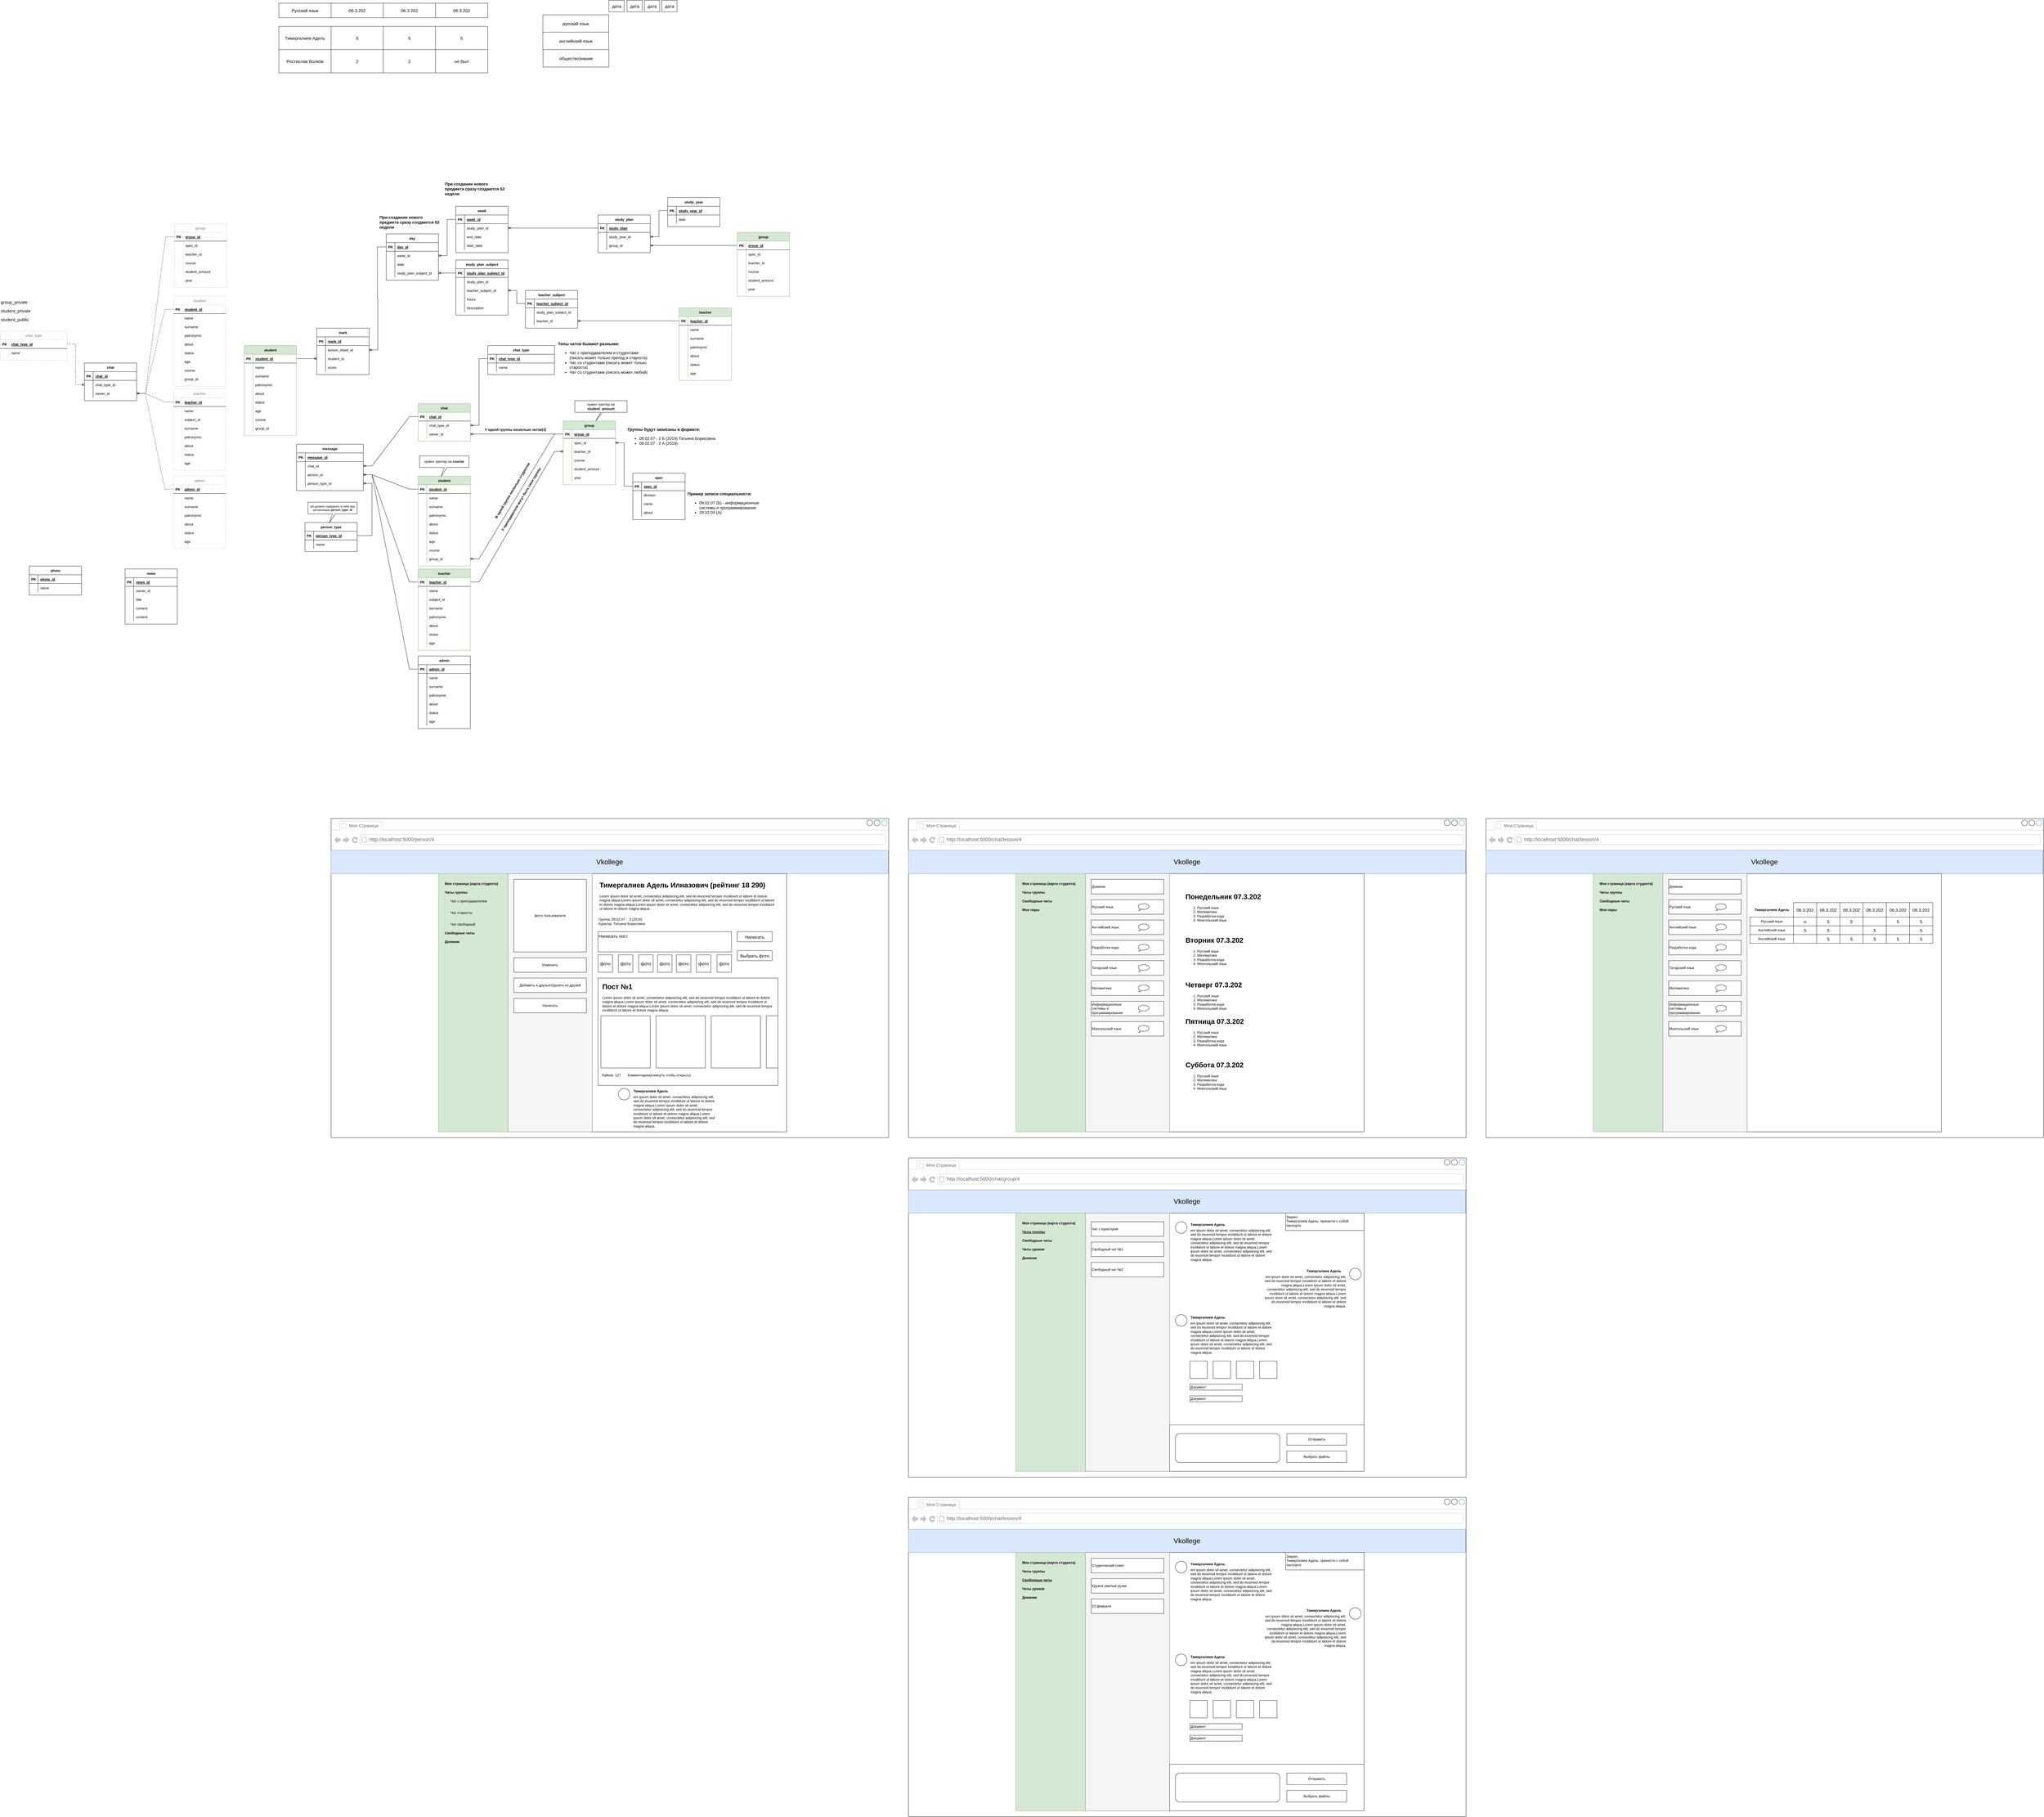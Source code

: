 <mxfile version="16.6.6" type="github">
  <diagram id="eaP1uro2qp2I-WsPj1LU" name="Page-1">
    <mxGraphModel dx="4981" dy="3272" grid="1" gridSize="10" guides="1" tooltips="1" connect="1" arrows="1" fold="1" page="1" pageScale="1" pageWidth="827" pageHeight="1169" math="0" shadow="0">
      <root>
        <mxCell id="0" />
        <mxCell id="1" style="" parent="0" />
        <mxCell id="KE0D6dZM0qTWaY7kMRqU-151" value="" style="strokeWidth=1;shadow=0;dashed=0;align=center;html=1;shape=mxgraph.mockup.containers.browserWindow;rSize=0;strokeColor2=#008cff;strokeColor3=#c4c4c4;mainText=,;recursiveResize=0;fontSize=18;fontStyle=1" parent="1" vertex="1">
          <mxGeometry x="-1640" y="1130" width="1921.78" height="1100" as="geometry" />
        </mxCell>
        <mxCell id="KE0D6dZM0qTWaY7kMRqU-152" value="&lt;font style=&quot;font-size: 15px&quot;&gt;Моя Страница&lt;/font&gt;" style="strokeWidth=1;shadow=0;dashed=0;align=center;html=1;shape=mxgraph.mockup.containers.anchor;fontSize=17;fontColor=#666666;align=left;" parent="KE0D6dZM0qTWaY7kMRqU-151" vertex="1">
          <mxGeometry x="60" y="12" width="110" height="26" as="geometry" />
        </mxCell>
        <mxCell id="KE0D6dZM0qTWaY7kMRqU-153" value="http://localhost:5000/person/4" style="strokeWidth=1;shadow=0;dashed=0;align=center;html=1;shape=mxgraph.mockup.containers.anchor;rSize=0;fontSize=17;fontColor=#666666;align=left;" parent="KE0D6dZM0qTWaY7kMRqU-151" vertex="1">
          <mxGeometry x="130" y="60" width="250" height="26" as="geometry" />
        </mxCell>
        <mxCell id="KE0D6dZM0qTWaY7kMRqU-156" value="&lt;span style=&quot;font-size: 24px&quot;&gt;Vkollege&lt;/span&gt;" style="rounded=0;whiteSpace=wrap;html=1;fontSize=10;fillColor=#dae8fc;strokeColor=#6c8ebf;align=center;" parent="KE0D6dZM0qTWaY7kMRqU-151" vertex="1">
          <mxGeometry y="110" width="1920" height="80" as="geometry" />
        </mxCell>
        <mxCell id="KE0D6dZM0qTWaY7kMRqU-158" value="" style="rounded=0;whiteSpace=wrap;html=1;fontSize=24;" parent="KE0D6dZM0qTWaY7kMRqU-151" vertex="1">
          <mxGeometry x="370" y="190" width="1200" height="890" as="geometry" />
        </mxCell>
        <mxCell id="1dLxYRQWP7nbCFLP-ZYz-1" value="" style="rounded=0;whiteSpace=wrap;html=1;fillColor=#d5e8d4;strokeColor=#82b366;" parent="KE0D6dZM0qTWaY7kMRqU-151" vertex="1">
          <mxGeometry x="370" y="190" width="240" height="890" as="geometry" />
        </mxCell>
        <mxCell id="1dLxYRQWP7nbCFLP-ZYz-3" value="Моя страница (карта студента)" style="text;html=1;strokeColor=none;fillColor=none;align=left;verticalAlign=middle;whiteSpace=wrap;rounded=0;fontStyle=1" parent="KE0D6dZM0qTWaY7kMRqU-151" vertex="1">
          <mxGeometry x="390" y="210" width="200" height="30" as="geometry" />
        </mxCell>
        <mxCell id="1dLxYRQWP7nbCFLP-ZYz-4" value="&lt;h1&gt;Тимергалиев Адель Илназович (рейтинг 18 290)&lt;/h1&gt;Lorem ipsum dolor sit amet, consectetur adipisicing elit, sed do eiusmod tempor incididunt ut labore et dolore magna aliqua.Lorem ipsum dolor sit amet, consectetur adipisicing elit, sed do eiusmod tempor incididunt ut labore et dolore magna aliqua.Lorem ipsum dolor sit amet, consectetur adipisicing elit, sed do eiusmod tempor incididunt ut labore et dolore magna aliqua." style="text;html=1;strokeColor=none;fillColor=none;spacing=5;spacingTop=-20;whiteSpace=wrap;overflow=hidden;rounded=0;" parent="KE0D6dZM0qTWaY7kMRqU-151" vertex="1">
          <mxGeometry x="920" y="210" width="620" height="250" as="geometry" />
        </mxCell>
        <mxCell id="1dLxYRQWP7nbCFLP-ZYz-13" value="" style="rounded=0;whiteSpace=wrap;html=1;fillColor=#f5f5f5;fontColor=#333333;strokeColor=#666666;" parent="KE0D6dZM0qTWaY7kMRqU-151" vertex="1">
          <mxGeometry x="610" y="190" width="290" height="890" as="geometry" />
        </mxCell>
        <mxCell id="1dLxYRQWP7nbCFLP-ZYz-5" value="фото пользователя" style="rounded=0;whiteSpace=wrap;html=1;" parent="KE0D6dZM0qTWaY7kMRqU-151" vertex="1">
          <mxGeometry x="630" y="210" width="250" height="250" as="geometry" />
        </mxCell>
        <mxCell id="1dLxYRQWP7nbCFLP-ZYz-6" value="Изменить" style="rounded=0;whiteSpace=wrap;html=1;" parent="KE0D6dZM0qTWaY7kMRqU-151" vertex="1">
          <mxGeometry x="630" y="480" width="250" height="50" as="geometry" />
        </mxCell>
        <mxCell id="1dLxYRQWP7nbCFLP-ZYz-7" value="Добавить в друзья/Удалить из друзей" style="rounded=0;whiteSpace=wrap;html=1;" parent="KE0D6dZM0qTWaY7kMRqU-151" vertex="1">
          <mxGeometry x="630" y="550" width="250" height="50" as="geometry" />
        </mxCell>
        <mxCell id="1dLxYRQWP7nbCFLP-ZYz-8" value="Написать" style="rounded=0;whiteSpace=wrap;html=1;" parent="KE0D6dZM0qTWaY7kMRqU-151" vertex="1">
          <mxGeometry x="630" y="620" width="250" height="50" as="geometry" />
        </mxCell>
        <mxCell id="1dLxYRQWP7nbCFLP-ZYz-12" value="Группа: 09.02.07 -&amp;nbsp; 3 (2019)&lt;br&gt;Куратор: Татьяна Борисовна" style="text;html=1;strokeColor=none;fillColor=none;align=left;verticalAlign=middle;whiteSpace=wrap;rounded=0;" parent="KE0D6dZM0qTWaY7kMRqU-151" vertex="1">
          <mxGeometry x="920" y="330" width="180" height="50" as="geometry" />
        </mxCell>
        <mxCell id="1dLxYRQWP7nbCFLP-ZYz-14" value="Чат с преподавателем" style="text;html=1;strokeColor=none;fillColor=none;align=left;verticalAlign=middle;whiteSpace=wrap;rounded=0;" parent="KE0D6dZM0qTWaY7kMRqU-151" vertex="1">
          <mxGeometry x="410" y="270" width="200" height="30" as="geometry" />
        </mxCell>
        <mxCell id="1dLxYRQWP7nbCFLP-ZYz-16" value="Чат свободный" style="text;html=1;strokeColor=none;fillColor=none;align=left;verticalAlign=middle;whiteSpace=wrap;rounded=0;" parent="KE0D6dZM0qTWaY7kMRqU-151" vertex="1">
          <mxGeometry x="410" y="350" width="200" height="30" as="geometry" />
        </mxCell>
        <mxCell id="1dLxYRQWP7nbCFLP-ZYz-17" value="Чат старосты" style="text;html=1;strokeColor=none;fillColor=none;align=left;verticalAlign=middle;whiteSpace=wrap;rounded=0;" parent="KE0D6dZM0qTWaY7kMRqU-151" vertex="1">
          <mxGeometry x="410" y="310" width="200" height="30" as="geometry" />
        </mxCell>
        <mxCell id="1dLxYRQWP7nbCFLP-ZYz-18" value="&lt;b style=&quot;font-size: 12px;&quot;&gt;Чаты группы&lt;/b&gt;" style="text;html=1;strokeColor=none;fillColor=none;align=left;verticalAlign=middle;whiteSpace=wrap;rounded=0;fontSize=12;" parent="KE0D6dZM0qTWaY7kMRqU-151" vertex="1">
          <mxGeometry x="390" y="240" width="200" height="30" as="geometry" />
        </mxCell>
        <mxCell id="1dLxYRQWP7nbCFLP-ZYz-19" value="&lt;b style=&quot;font-size: 12px&quot;&gt;Свободные чаты&lt;/b&gt;" style="text;html=1;strokeColor=none;fillColor=none;align=left;verticalAlign=middle;whiteSpace=wrap;rounded=0;fontSize=12;" parent="KE0D6dZM0qTWaY7kMRqU-151" vertex="1">
          <mxGeometry x="390" y="380" width="200" height="30" as="geometry" />
        </mxCell>
        <mxCell id="1dLxYRQWP7nbCFLP-ZYz-21" value="" style="rounded=0;whiteSpace=wrap;html=1;fontSize=12;fillColor=none;" parent="KE0D6dZM0qTWaY7kMRqU-151" vertex="1">
          <mxGeometry x="920" y="550" width="620" height="370" as="geometry" />
        </mxCell>
        <mxCell id="1dLxYRQWP7nbCFLP-ZYz-22" value="&lt;h1&gt;Пост №1&lt;/h1&gt;Lorem ipsum dolor sit amet, consectetur adipisicing elit, sed do eiusmod tempor incididunt ut labore et dolore magna aliqua.Lorem ipsum dolor sit amet, consectetur adipisicing elit, sed do eiusmod tempor incididunt ut labore et dolore magna aliqua.Lorem ipsum dolor sit amet, consectetur adipisicing elit, sed do eiusmod tempor incididunt ut labore et dolore magna aliqua." style="text;html=1;strokeColor=none;fillColor=none;spacing=5;spacingTop=-20;whiteSpace=wrap;overflow=hidden;rounded=0;" parent="KE0D6dZM0qTWaY7kMRqU-151" vertex="1">
          <mxGeometry x="930" y="560" width="600" height="120" as="geometry" />
        </mxCell>
        <mxCell id="1dLxYRQWP7nbCFLP-ZYz-23" value="" style="rounded=0;whiteSpace=wrap;html=1;fontSize=12;fillColor=none;" parent="KE0D6dZM0qTWaY7kMRqU-151" vertex="1">
          <mxGeometry x="930" y="680" width="170" height="180" as="geometry" />
        </mxCell>
        <mxCell id="1dLxYRQWP7nbCFLP-ZYz-24" value="" style="rounded=0;whiteSpace=wrap;html=1;fontSize=12;fillColor=none;" parent="KE0D6dZM0qTWaY7kMRqU-151" vertex="1">
          <mxGeometry x="1120" y="680" width="170" height="180" as="geometry" />
        </mxCell>
        <mxCell id="1dLxYRQWP7nbCFLP-ZYz-25" value="" style="rounded=0;whiteSpace=wrap;html=1;fontSize=12;fillColor=none;" parent="KE0D6dZM0qTWaY7kMRqU-151" vertex="1">
          <mxGeometry x="1310" y="680" width="170" height="180" as="geometry" />
        </mxCell>
        <mxCell id="1dLxYRQWP7nbCFLP-ZYz-29" value="" style="rounded=0;whiteSpace=wrap;html=1;fontSize=12;fillColor=none;" parent="KE0D6dZM0qTWaY7kMRqU-151" vertex="1">
          <mxGeometry x="1500" y="680" width="40" height="180" as="geometry" />
        </mxCell>
        <mxCell id="1dLxYRQWP7nbCFLP-ZYz-38" value="Лайков: 127" style="text;html=1;strokeColor=none;fillColor=none;align=left;verticalAlign=middle;whiteSpace=wrap;rounded=0;fontSize=12;" parent="KE0D6dZM0qTWaY7kMRqU-151" vertex="1">
          <mxGeometry x="930" y="870" width="99.11" height="30" as="geometry" />
        </mxCell>
        <mxCell id="1dLxYRQWP7nbCFLP-ZYz-39" value="Комментарии(кликнуть чтобы открыть)" style="text;html=1;strokeColor=none;fillColor=none;align=left;verticalAlign=middle;whiteSpace=wrap;rounded=0;fontSize=12;" parent="KE0D6dZM0qTWaY7kMRqU-151" vertex="1">
          <mxGeometry x="1020" y="870" width="239.11" height="30" as="geometry" />
        </mxCell>
        <mxCell id="1dLxYRQWP7nbCFLP-ZYz-40" value="" style="ellipse;whiteSpace=wrap;html=1;aspect=fixed;fontSize=12;fillColor=none;" parent="KE0D6dZM0qTWaY7kMRqU-151" vertex="1">
          <mxGeometry x="990" y="930" width="40" height="40" as="geometry" />
        </mxCell>
        <mxCell id="1dLxYRQWP7nbCFLP-ZYz-41" value="Тимергалиев Адель" style="text;html=1;strokeColor=none;fillColor=none;align=left;verticalAlign=middle;whiteSpace=wrap;rounded=0;fontSize=12;fontStyle=1" parent="KE0D6dZM0qTWaY7kMRqU-151" vertex="1">
          <mxGeometry x="1040" y="930" width="130" height="20" as="geometry" />
        </mxCell>
        <mxCell id="1dLxYRQWP7nbCFLP-ZYz-42" value="em ipsum dolor sit amet, consectetur adipisicing elit, sed do eiusmod tempor incididunt ut labore et dolore magna aliqua.Lorem ipsum dolor sit amet, consectetur adipisicing elit, sed do eiusmod tempor incididunt ut labore et dolore magna aliqua.Lorem ipsum dolor sit amet, consectetur adipisicing elit, sed do eiusmod tempor incididunt ut labore et dolore magna aliqua." style="text;html=1;strokeColor=none;fillColor=none;align=left;verticalAlign=middle;whiteSpace=wrap;rounded=0;fontSize=12;" parent="KE0D6dZM0qTWaY7kMRqU-151" vertex="1">
          <mxGeometry x="1040" y="940" width="290" height="140" as="geometry" />
        </mxCell>
        <mxCell id="1dLxYRQWP7nbCFLP-ZYz-78" value="&lt;b style=&quot;font-size: 12px&quot;&gt;Дневник&lt;/b&gt;" style="text;html=1;strokeColor=none;fillColor=none;align=left;verticalAlign=middle;whiteSpace=wrap;rounded=0;fontSize=12;" parent="KE0D6dZM0qTWaY7kMRqU-151" vertex="1">
          <mxGeometry x="390" y="410" width="200" height="30" as="geometry" />
        </mxCell>
        <mxCell id="1dLxYRQWP7nbCFLP-ZYz-111" value="Написать пост" style="rounded=0;whiteSpace=wrap;html=1;fontSize=15;fillColor=none;align=left;verticalAlign=top;" parent="KE0D6dZM0qTWaY7kMRqU-151" vertex="1">
          <mxGeometry x="920" y="390" width="460" height="70" as="geometry" />
        </mxCell>
        <mxCell id="1dLxYRQWP7nbCFLP-ZYz-112" value="Написать" style="rounded=0;whiteSpace=wrap;html=1;fontSize=15;fillColor=none;" parent="KE0D6dZM0qTWaY7kMRqU-151" vertex="1">
          <mxGeometry x="1400" y="390" width="120" height="35" as="geometry" />
        </mxCell>
        <mxCell id="1dLxYRQWP7nbCFLP-ZYz-114" value="Выбрать фото" style="rounded=0;whiteSpace=wrap;html=1;fontSize=15;fillColor=none;" parent="KE0D6dZM0qTWaY7kMRqU-151" vertex="1">
          <mxGeometry x="1400" y="455" width="120" height="35" as="geometry" />
        </mxCell>
        <mxCell id="1dLxYRQWP7nbCFLP-ZYz-115" value="фото" style="rounded=0;whiteSpace=wrap;html=1;fontSize=15;fillColor=none;" parent="KE0D6dZM0qTWaY7kMRqU-151" vertex="1">
          <mxGeometry x="920" y="470" width="50" height="60" as="geometry" />
        </mxCell>
        <mxCell id="1dLxYRQWP7nbCFLP-ZYz-192" value="фото" style="rounded=0;whiteSpace=wrap;html=1;fontSize=15;fillColor=none;" parent="KE0D6dZM0qTWaY7kMRqU-151" vertex="1">
          <mxGeometry x="990" y="470" width="50" height="60" as="geometry" />
        </mxCell>
        <mxCell id="1dLxYRQWP7nbCFLP-ZYz-193" value="фото" style="rounded=0;whiteSpace=wrap;html=1;fontSize=15;fillColor=none;" parent="KE0D6dZM0qTWaY7kMRqU-151" vertex="1">
          <mxGeometry x="1060" y="470" width="50" height="60" as="geometry" />
        </mxCell>
        <mxCell id="1dLxYRQWP7nbCFLP-ZYz-194" value="фото" style="rounded=0;whiteSpace=wrap;html=1;fontSize=15;fillColor=none;" parent="KE0D6dZM0qTWaY7kMRqU-151" vertex="1">
          <mxGeometry x="1125" y="470" width="50" height="60" as="geometry" />
        </mxCell>
        <mxCell id="1dLxYRQWP7nbCFLP-ZYz-195" value="фото" style="rounded=0;whiteSpace=wrap;html=1;fontSize=15;fillColor=none;" parent="KE0D6dZM0qTWaY7kMRqU-151" vertex="1">
          <mxGeometry x="1190" y="470" width="50" height="60" as="geometry" />
        </mxCell>
        <mxCell id="1dLxYRQWP7nbCFLP-ZYz-196" value="фото" style="rounded=0;whiteSpace=wrap;html=1;fontSize=15;fillColor=none;" parent="KE0D6dZM0qTWaY7kMRqU-151" vertex="1">
          <mxGeometry x="1259.11" y="470" width="50" height="60" as="geometry" />
        </mxCell>
        <mxCell id="1dLxYRQWP7nbCFLP-ZYz-197" value="фото" style="rounded=0;whiteSpace=wrap;html=1;fontSize=15;fillColor=none;" parent="KE0D6dZM0qTWaY7kMRqU-151" vertex="1">
          <mxGeometry x="1330" y="470" width="50" height="60" as="geometry" />
        </mxCell>
        <mxCell id="Ds0_8YYltSqKF31_-xEG-1" value="teacher" style="shape=table;startSize=30;container=1;collapsible=1;childLayout=tableLayout;fixedRows=1;rowLines=0;fontStyle=1;align=center;resizeLast=1;fillColor=#d5e8d4;strokeColor=#82b366;" parent="1" vertex="1">
          <mxGeometry x="-1340" y="270" width="180" height="280" as="geometry" />
        </mxCell>
        <mxCell id="Ds0_8YYltSqKF31_-xEG-2" value="" style="shape=tableRow;horizontal=0;startSize=0;swimlaneHead=0;swimlaneBody=0;fillColor=none;collapsible=0;dropTarget=0;points=[[0,0.5],[1,0.5]];portConstraint=eastwest;top=0;left=0;right=0;bottom=1;" parent="Ds0_8YYltSqKF31_-xEG-1" vertex="1">
          <mxGeometry y="30" width="180" height="30" as="geometry" />
        </mxCell>
        <mxCell id="Ds0_8YYltSqKF31_-xEG-3" value="PK" style="shape=partialRectangle;connectable=0;fillColor=none;top=0;left=0;bottom=0;right=0;fontStyle=1;overflow=hidden;" parent="Ds0_8YYltSqKF31_-xEG-2" vertex="1">
          <mxGeometry width="30" height="30" as="geometry">
            <mxRectangle width="30" height="30" as="alternateBounds" />
          </mxGeometry>
        </mxCell>
        <mxCell id="Ds0_8YYltSqKF31_-xEG-4" value="teacher_id" style="shape=partialRectangle;connectable=0;fillColor=none;top=0;left=0;bottom=0;right=0;align=left;spacingLeft=6;fontStyle=5;overflow=hidden;" parent="Ds0_8YYltSqKF31_-xEG-2" vertex="1">
          <mxGeometry x="30" width="150" height="30" as="geometry">
            <mxRectangle width="150" height="30" as="alternateBounds" />
          </mxGeometry>
        </mxCell>
        <mxCell id="Ds0_8YYltSqKF31_-xEG-8" value="" style="shape=tableRow;horizontal=0;startSize=0;swimlaneHead=0;swimlaneBody=0;fillColor=none;collapsible=0;dropTarget=0;points=[[0,0.5],[1,0.5]];portConstraint=eastwest;top=0;left=0;right=0;bottom=0;" parent="Ds0_8YYltSqKF31_-xEG-1" vertex="1">
          <mxGeometry y="60" width="180" height="30" as="geometry" />
        </mxCell>
        <mxCell id="Ds0_8YYltSqKF31_-xEG-9" value="" style="shape=partialRectangle;connectable=0;fillColor=none;top=0;left=0;bottom=0;right=0;editable=1;overflow=hidden;" parent="Ds0_8YYltSqKF31_-xEG-8" vertex="1">
          <mxGeometry width="30" height="30" as="geometry">
            <mxRectangle width="30" height="30" as="alternateBounds" />
          </mxGeometry>
        </mxCell>
        <mxCell id="Ds0_8YYltSqKF31_-xEG-10" value="name" style="shape=partialRectangle;connectable=0;fillColor=none;top=0;left=0;bottom=0;right=0;align=left;spacingLeft=6;overflow=hidden;" parent="Ds0_8YYltSqKF31_-xEG-8" vertex="1">
          <mxGeometry x="30" width="150" height="30" as="geometry">
            <mxRectangle width="150" height="30" as="alternateBounds" />
          </mxGeometry>
        </mxCell>
        <mxCell id="Ds0_8YYltSqKF31_-xEG-220" value="" style="shape=tableRow;horizontal=0;startSize=0;swimlaneHead=0;swimlaneBody=0;fillColor=none;collapsible=0;dropTarget=0;points=[[0,0.5],[1,0.5]];portConstraint=eastwest;top=0;left=0;right=0;bottom=0;" parent="Ds0_8YYltSqKF31_-xEG-1" vertex="1">
          <mxGeometry y="90" width="180" height="30" as="geometry" />
        </mxCell>
        <mxCell id="Ds0_8YYltSqKF31_-xEG-221" value="" style="shape=partialRectangle;connectable=0;fillColor=none;top=0;left=0;bottom=0;right=0;editable=1;overflow=hidden;" parent="Ds0_8YYltSqKF31_-xEG-220" vertex="1">
          <mxGeometry width="30" height="30" as="geometry">
            <mxRectangle width="30" height="30" as="alternateBounds" />
          </mxGeometry>
        </mxCell>
        <mxCell id="Ds0_8YYltSqKF31_-xEG-222" value="subject_id" style="shape=partialRectangle;connectable=0;fillColor=none;top=0;left=0;bottom=0;right=0;align=left;spacingLeft=6;overflow=hidden;" parent="Ds0_8YYltSqKF31_-xEG-220" vertex="1">
          <mxGeometry x="30" width="150" height="30" as="geometry">
            <mxRectangle width="150" height="30" as="alternateBounds" />
          </mxGeometry>
        </mxCell>
        <mxCell id="Ds0_8YYltSqKF31_-xEG-11" value="" style="shape=tableRow;horizontal=0;startSize=0;swimlaneHead=0;swimlaneBody=0;fillColor=none;collapsible=0;dropTarget=0;points=[[0,0.5],[1,0.5]];portConstraint=eastwest;top=0;left=0;right=0;bottom=0;" parent="Ds0_8YYltSqKF31_-xEG-1" vertex="1">
          <mxGeometry y="120" width="180" height="30" as="geometry" />
        </mxCell>
        <mxCell id="Ds0_8YYltSqKF31_-xEG-12" value="" style="shape=partialRectangle;connectable=0;fillColor=none;top=0;left=0;bottom=0;right=0;editable=1;overflow=hidden;" parent="Ds0_8YYltSqKF31_-xEG-11" vertex="1">
          <mxGeometry width="30" height="30" as="geometry">
            <mxRectangle width="30" height="30" as="alternateBounds" />
          </mxGeometry>
        </mxCell>
        <mxCell id="Ds0_8YYltSqKF31_-xEG-13" value="surname" style="shape=partialRectangle;connectable=0;fillColor=none;top=0;left=0;bottom=0;right=0;align=left;spacingLeft=6;overflow=hidden;" parent="Ds0_8YYltSqKF31_-xEG-11" vertex="1">
          <mxGeometry x="30" width="150" height="30" as="geometry">
            <mxRectangle width="150" height="30" as="alternateBounds" />
          </mxGeometry>
        </mxCell>
        <mxCell id="Ds0_8YYltSqKF31_-xEG-40" value="" style="shape=tableRow;horizontal=0;startSize=0;swimlaneHead=0;swimlaneBody=0;fillColor=none;collapsible=0;dropTarget=0;points=[[0,0.5],[1,0.5]];portConstraint=eastwest;top=0;left=0;right=0;bottom=0;" parent="Ds0_8YYltSqKF31_-xEG-1" vertex="1">
          <mxGeometry y="150" width="180" height="30" as="geometry" />
        </mxCell>
        <mxCell id="Ds0_8YYltSqKF31_-xEG-41" value="" style="shape=partialRectangle;connectable=0;fillColor=none;top=0;left=0;bottom=0;right=0;editable=1;overflow=hidden;" parent="Ds0_8YYltSqKF31_-xEG-40" vertex="1">
          <mxGeometry width="30" height="30" as="geometry">
            <mxRectangle width="30" height="30" as="alternateBounds" />
          </mxGeometry>
        </mxCell>
        <mxCell id="Ds0_8YYltSqKF31_-xEG-42" value="patronymic" style="shape=partialRectangle;connectable=0;fillColor=none;top=0;left=0;bottom=0;right=0;align=left;spacingLeft=6;overflow=hidden;" parent="Ds0_8YYltSqKF31_-xEG-40" vertex="1">
          <mxGeometry x="30" width="150" height="30" as="geometry">
            <mxRectangle width="150" height="30" as="alternateBounds" />
          </mxGeometry>
        </mxCell>
        <mxCell id="Ds0_8YYltSqKF31_-xEG-43" value="" style="shape=tableRow;horizontal=0;startSize=0;swimlaneHead=0;swimlaneBody=0;fillColor=none;collapsible=0;dropTarget=0;points=[[0,0.5],[1,0.5]];portConstraint=eastwest;top=0;left=0;right=0;bottom=0;" parent="Ds0_8YYltSqKF31_-xEG-1" vertex="1">
          <mxGeometry y="180" width="180" height="30" as="geometry" />
        </mxCell>
        <mxCell id="Ds0_8YYltSqKF31_-xEG-44" value="" style="shape=partialRectangle;connectable=0;fillColor=none;top=0;left=0;bottom=0;right=0;editable=1;overflow=hidden;" parent="Ds0_8YYltSqKF31_-xEG-43" vertex="1">
          <mxGeometry width="30" height="30" as="geometry">
            <mxRectangle width="30" height="30" as="alternateBounds" />
          </mxGeometry>
        </mxCell>
        <mxCell id="Ds0_8YYltSqKF31_-xEG-45" value="about" style="shape=partialRectangle;connectable=0;fillColor=none;top=0;left=0;bottom=0;right=0;align=left;spacingLeft=6;overflow=hidden;" parent="Ds0_8YYltSqKF31_-xEG-43" vertex="1">
          <mxGeometry x="30" width="150" height="30" as="geometry">
            <mxRectangle width="150" height="30" as="alternateBounds" />
          </mxGeometry>
        </mxCell>
        <mxCell id="Ds0_8YYltSqKF31_-xEG-46" value="" style="shape=tableRow;horizontal=0;startSize=0;swimlaneHead=0;swimlaneBody=0;fillColor=none;collapsible=0;dropTarget=0;points=[[0,0.5],[1,0.5]];portConstraint=eastwest;top=0;left=0;right=0;bottom=0;" parent="Ds0_8YYltSqKF31_-xEG-1" vertex="1">
          <mxGeometry y="210" width="180" height="30" as="geometry" />
        </mxCell>
        <mxCell id="Ds0_8YYltSqKF31_-xEG-47" value="" style="shape=partialRectangle;connectable=0;fillColor=none;top=0;left=0;bottom=0;right=0;editable=1;overflow=hidden;" parent="Ds0_8YYltSqKF31_-xEG-46" vertex="1">
          <mxGeometry width="30" height="30" as="geometry">
            <mxRectangle width="30" height="30" as="alternateBounds" />
          </mxGeometry>
        </mxCell>
        <mxCell id="Ds0_8YYltSqKF31_-xEG-48" value="status" style="shape=partialRectangle;connectable=0;fillColor=none;top=0;left=0;bottom=0;right=0;align=left;spacingLeft=6;overflow=hidden;" parent="Ds0_8YYltSqKF31_-xEG-46" vertex="1">
          <mxGeometry x="30" width="150" height="30" as="geometry">
            <mxRectangle width="150" height="30" as="alternateBounds" />
          </mxGeometry>
        </mxCell>
        <mxCell id="Ds0_8YYltSqKF31_-xEG-5" value="" style="shape=tableRow;horizontal=0;startSize=0;swimlaneHead=0;swimlaneBody=0;fillColor=none;collapsible=0;dropTarget=0;points=[[0,0.5],[1,0.5]];portConstraint=eastwest;top=0;left=0;right=0;bottom=0;" parent="Ds0_8YYltSqKF31_-xEG-1" vertex="1">
          <mxGeometry y="240" width="180" height="30" as="geometry" />
        </mxCell>
        <mxCell id="Ds0_8YYltSqKF31_-xEG-6" value="" style="shape=partialRectangle;connectable=0;fillColor=none;top=0;left=0;bottom=0;right=0;editable=1;overflow=hidden;" parent="Ds0_8YYltSqKF31_-xEG-5" vertex="1">
          <mxGeometry width="30" height="30" as="geometry">
            <mxRectangle width="30" height="30" as="alternateBounds" />
          </mxGeometry>
        </mxCell>
        <mxCell id="Ds0_8YYltSqKF31_-xEG-7" value="age" style="shape=partialRectangle;connectable=0;fillColor=none;top=0;left=0;bottom=0;right=0;align=left;spacingLeft=6;overflow=hidden;" parent="Ds0_8YYltSqKF31_-xEG-5" vertex="1">
          <mxGeometry x="30" width="150" height="30" as="geometry">
            <mxRectangle width="150" height="30" as="alternateBounds" />
          </mxGeometry>
        </mxCell>
        <mxCell id="Ds0_8YYltSqKF31_-xEG-55" value="group" style="shape=table;startSize=30;container=1;collapsible=1;childLayout=tableLayout;fixedRows=1;rowLines=0;fontStyle=1;align=center;resizeLast=1;fillColor=#d5e8d4;strokeColor=#82b366;" parent="1" vertex="1">
          <mxGeometry x="-840" y="-240" width="180" height="220" as="geometry" />
        </mxCell>
        <mxCell id="Ds0_8YYltSqKF31_-xEG-56" value="" style="shape=tableRow;horizontal=0;startSize=0;swimlaneHead=0;swimlaneBody=0;fillColor=none;collapsible=0;dropTarget=0;points=[[0,0.5],[1,0.5]];portConstraint=eastwest;top=0;left=0;right=0;bottom=1;" parent="Ds0_8YYltSqKF31_-xEG-55" vertex="1">
          <mxGeometry y="30" width="180" height="30" as="geometry" />
        </mxCell>
        <mxCell id="Ds0_8YYltSqKF31_-xEG-57" value="PK" style="shape=partialRectangle;connectable=0;fillColor=none;top=0;left=0;bottom=0;right=0;fontStyle=1;overflow=hidden;" parent="Ds0_8YYltSqKF31_-xEG-56" vertex="1">
          <mxGeometry width="30" height="30" as="geometry">
            <mxRectangle width="30" height="30" as="alternateBounds" />
          </mxGeometry>
        </mxCell>
        <mxCell id="Ds0_8YYltSqKF31_-xEG-58" value="group_id" style="shape=partialRectangle;connectable=0;fillColor=none;top=0;left=0;bottom=0;right=0;align=left;spacingLeft=6;fontStyle=5;overflow=hidden;" parent="Ds0_8YYltSqKF31_-xEG-56" vertex="1">
          <mxGeometry x="30" width="150" height="30" as="geometry">
            <mxRectangle width="150" height="30" as="alternateBounds" />
          </mxGeometry>
        </mxCell>
        <mxCell id="Ds0_8YYltSqKF31_-xEG-94" value="" style="shape=tableRow;horizontal=0;startSize=0;swimlaneHead=0;swimlaneBody=0;fillColor=none;collapsible=0;dropTarget=0;points=[[0,0.5],[1,0.5]];portConstraint=eastwest;top=0;left=0;right=0;bottom=0;" parent="Ds0_8YYltSqKF31_-xEG-55" vertex="1">
          <mxGeometry y="60" width="180" height="30" as="geometry" />
        </mxCell>
        <mxCell id="Ds0_8YYltSqKF31_-xEG-95" value="" style="shape=partialRectangle;connectable=0;fillColor=none;top=0;left=0;bottom=0;right=0;editable=1;overflow=hidden;" parent="Ds0_8YYltSqKF31_-xEG-94" vertex="1">
          <mxGeometry width="30" height="30" as="geometry">
            <mxRectangle width="30" height="30" as="alternateBounds" />
          </mxGeometry>
        </mxCell>
        <mxCell id="Ds0_8YYltSqKF31_-xEG-96" value="spec_id" style="shape=partialRectangle;connectable=0;fillColor=none;top=0;left=0;bottom=0;right=0;align=left;spacingLeft=6;overflow=hidden;" parent="Ds0_8YYltSqKF31_-xEG-94" vertex="1">
          <mxGeometry x="30" width="150" height="30" as="geometry">
            <mxRectangle width="150" height="30" as="alternateBounds" />
          </mxGeometry>
        </mxCell>
        <mxCell id="Ds0_8YYltSqKF31_-xEG-361" value="" style="shape=tableRow;horizontal=0;startSize=0;swimlaneHead=0;swimlaneBody=0;fillColor=none;collapsible=0;dropTarget=0;points=[[0,0.5],[1,0.5]];portConstraint=eastwest;top=0;left=0;right=0;bottom=0;" parent="Ds0_8YYltSqKF31_-xEG-55" vertex="1">
          <mxGeometry y="90" width="180" height="30" as="geometry" />
        </mxCell>
        <mxCell id="Ds0_8YYltSqKF31_-xEG-362" value="" style="shape=partialRectangle;connectable=0;fillColor=none;top=0;left=0;bottom=0;right=0;editable=1;overflow=hidden;" parent="Ds0_8YYltSqKF31_-xEG-361" vertex="1">
          <mxGeometry width="30" height="30" as="geometry">
            <mxRectangle width="30" height="30" as="alternateBounds" />
          </mxGeometry>
        </mxCell>
        <mxCell id="Ds0_8YYltSqKF31_-xEG-363" value="teacher_id" style="shape=partialRectangle;connectable=0;fillColor=none;top=0;left=0;bottom=0;right=0;align=left;spacingLeft=6;overflow=hidden;" parent="Ds0_8YYltSqKF31_-xEG-361" vertex="1">
          <mxGeometry x="30" width="150" height="30" as="geometry">
            <mxRectangle width="150" height="30" as="alternateBounds" />
          </mxGeometry>
        </mxCell>
        <mxCell id="Ds0_8YYltSqKF31_-xEG-59" value="" style="shape=tableRow;horizontal=0;startSize=0;swimlaneHead=0;swimlaneBody=0;fillColor=none;collapsible=0;dropTarget=0;points=[[0,0.5],[1,0.5]];portConstraint=eastwest;top=0;left=0;right=0;bottom=0;" parent="Ds0_8YYltSqKF31_-xEG-55" vertex="1">
          <mxGeometry y="120" width="180" height="30" as="geometry" />
        </mxCell>
        <mxCell id="Ds0_8YYltSqKF31_-xEG-60" value="" style="shape=partialRectangle;connectable=0;fillColor=none;top=0;left=0;bottom=0;right=0;editable=1;overflow=hidden;" parent="Ds0_8YYltSqKF31_-xEG-59" vertex="1">
          <mxGeometry width="30" height="30" as="geometry">
            <mxRectangle width="30" height="30" as="alternateBounds" />
          </mxGeometry>
        </mxCell>
        <mxCell id="Ds0_8YYltSqKF31_-xEG-61" value="course" style="shape=partialRectangle;connectable=0;fillColor=none;top=0;left=0;bottom=0;right=0;align=left;spacingLeft=6;overflow=hidden;" parent="Ds0_8YYltSqKF31_-xEG-59" vertex="1">
          <mxGeometry x="30" width="150" height="30" as="geometry">
            <mxRectangle width="150" height="30" as="alternateBounds" />
          </mxGeometry>
        </mxCell>
        <mxCell id="Ds0_8YYltSqKF31_-xEG-65" value="" style="shape=tableRow;horizontal=0;startSize=0;swimlaneHead=0;swimlaneBody=0;fillColor=none;collapsible=0;dropTarget=0;points=[[0,0.5],[1,0.5]];portConstraint=eastwest;top=0;left=0;right=0;bottom=0;" parent="Ds0_8YYltSqKF31_-xEG-55" vertex="1">
          <mxGeometry y="150" width="180" height="30" as="geometry" />
        </mxCell>
        <mxCell id="Ds0_8YYltSqKF31_-xEG-66" value="" style="shape=partialRectangle;connectable=0;fillColor=none;top=0;left=0;bottom=0;right=0;editable=1;overflow=hidden;" parent="Ds0_8YYltSqKF31_-xEG-65" vertex="1">
          <mxGeometry width="30" height="30" as="geometry">
            <mxRectangle width="30" height="30" as="alternateBounds" />
          </mxGeometry>
        </mxCell>
        <mxCell id="Ds0_8YYltSqKF31_-xEG-67" value="student_amount" style="shape=partialRectangle;connectable=0;fillColor=none;top=0;left=0;bottom=0;right=0;align=left;spacingLeft=6;overflow=hidden;" parent="Ds0_8YYltSqKF31_-xEG-65" vertex="1">
          <mxGeometry x="30" width="150" height="30" as="geometry">
            <mxRectangle width="150" height="30" as="alternateBounds" />
          </mxGeometry>
        </mxCell>
        <mxCell id="Ds0_8YYltSqKF31_-xEG-62" value="" style="shape=tableRow;horizontal=0;startSize=0;swimlaneHead=0;swimlaneBody=0;fillColor=none;collapsible=0;dropTarget=0;points=[[0,0.5],[1,0.5]];portConstraint=eastwest;top=0;left=0;right=0;bottom=0;" parent="Ds0_8YYltSqKF31_-xEG-55" vertex="1">
          <mxGeometry y="180" width="180" height="30" as="geometry" />
        </mxCell>
        <mxCell id="Ds0_8YYltSqKF31_-xEG-63" value="" style="shape=partialRectangle;connectable=0;fillColor=none;top=0;left=0;bottom=0;right=0;editable=1;overflow=hidden;" parent="Ds0_8YYltSqKF31_-xEG-62" vertex="1">
          <mxGeometry width="30" height="30" as="geometry">
            <mxRectangle width="30" height="30" as="alternateBounds" />
          </mxGeometry>
        </mxCell>
        <mxCell id="Ds0_8YYltSqKF31_-xEG-64" value="year" style="shape=partialRectangle;connectable=0;fillColor=none;top=0;left=0;bottom=0;right=0;align=left;spacingLeft=6;overflow=hidden;" parent="Ds0_8YYltSqKF31_-xEG-62" vertex="1">
          <mxGeometry x="30" width="150" height="30" as="geometry">
            <mxRectangle width="150" height="30" as="alternateBounds" />
          </mxGeometry>
        </mxCell>
        <mxCell id="Ds0_8YYltSqKF31_-xEG-81" value="spec" style="shape=table;startSize=30;container=1;collapsible=1;childLayout=tableLayout;fixedRows=1;rowLines=0;fontStyle=1;align=center;resizeLast=1;" parent="1" vertex="1">
          <mxGeometry x="-600" y="-60" width="180" height="160" as="geometry" />
        </mxCell>
        <mxCell id="Ds0_8YYltSqKF31_-xEG-82" value="" style="shape=tableRow;horizontal=0;startSize=0;swimlaneHead=0;swimlaneBody=0;fillColor=none;collapsible=0;dropTarget=0;points=[[0,0.5],[1,0.5]];portConstraint=eastwest;top=0;left=0;right=0;bottom=1;" parent="Ds0_8YYltSqKF31_-xEG-81" vertex="1">
          <mxGeometry y="30" width="180" height="30" as="geometry" />
        </mxCell>
        <mxCell id="Ds0_8YYltSqKF31_-xEG-83" value="PK" style="shape=partialRectangle;connectable=0;fillColor=none;top=0;left=0;bottom=0;right=0;fontStyle=1;overflow=hidden;" parent="Ds0_8YYltSqKF31_-xEG-82" vertex="1">
          <mxGeometry width="30" height="30" as="geometry">
            <mxRectangle width="30" height="30" as="alternateBounds" />
          </mxGeometry>
        </mxCell>
        <mxCell id="Ds0_8YYltSqKF31_-xEG-84" value="spec_id" style="shape=partialRectangle;connectable=0;fillColor=none;top=0;left=0;bottom=0;right=0;align=left;spacingLeft=6;fontStyle=5;overflow=hidden;" parent="Ds0_8YYltSqKF31_-xEG-82" vertex="1">
          <mxGeometry x="30" width="150" height="30" as="geometry">
            <mxRectangle width="150" height="30" as="alternateBounds" />
          </mxGeometry>
        </mxCell>
        <mxCell id="Ds0_8YYltSqKF31_-xEG-98" value="" style="shape=tableRow;horizontal=0;startSize=0;swimlaneHead=0;swimlaneBody=0;fillColor=none;collapsible=0;dropTarget=0;points=[[0,0.5],[1,0.5]];portConstraint=eastwest;top=0;left=0;right=0;bottom=0;" parent="Ds0_8YYltSqKF31_-xEG-81" vertex="1">
          <mxGeometry y="60" width="180" height="30" as="geometry" />
        </mxCell>
        <mxCell id="Ds0_8YYltSqKF31_-xEG-99" value="" style="shape=partialRectangle;connectable=0;fillColor=none;top=0;left=0;bottom=0;right=0;editable=1;overflow=hidden;" parent="Ds0_8YYltSqKF31_-xEG-98" vertex="1">
          <mxGeometry width="30" height="30" as="geometry">
            <mxRectangle width="30" height="30" as="alternateBounds" />
          </mxGeometry>
        </mxCell>
        <mxCell id="Ds0_8YYltSqKF31_-xEG-100" value="division" style="shape=partialRectangle;connectable=0;fillColor=none;top=0;left=0;bottom=0;right=0;align=left;spacingLeft=6;overflow=hidden;" parent="Ds0_8YYltSqKF31_-xEG-98" vertex="1">
          <mxGeometry x="30" width="150" height="30" as="geometry">
            <mxRectangle width="150" height="30" as="alternateBounds" />
          </mxGeometry>
        </mxCell>
        <mxCell id="Ds0_8YYltSqKF31_-xEG-85" value="" style="shape=tableRow;horizontal=0;startSize=0;swimlaneHead=0;swimlaneBody=0;fillColor=none;collapsible=0;dropTarget=0;points=[[0,0.5],[1,0.5]];portConstraint=eastwest;top=0;left=0;right=0;bottom=0;" parent="Ds0_8YYltSqKF31_-xEG-81" vertex="1">
          <mxGeometry y="90" width="180" height="30" as="geometry" />
        </mxCell>
        <mxCell id="Ds0_8YYltSqKF31_-xEG-86" value="" style="shape=partialRectangle;connectable=0;fillColor=none;top=0;left=0;bottom=0;right=0;editable=1;overflow=hidden;" parent="Ds0_8YYltSqKF31_-xEG-85" vertex="1">
          <mxGeometry width="30" height="30" as="geometry">
            <mxRectangle width="30" height="30" as="alternateBounds" />
          </mxGeometry>
        </mxCell>
        <mxCell id="Ds0_8YYltSqKF31_-xEG-87" value="name" style="shape=partialRectangle;connectable=0;fillColor=none;top=0;left=0;bottom=0;right=0;align=left;spacingLeft=6;overflow=hidden;" parent="Ds0_8YYltSqKF31_-xEG-85" vertex="1">
          <mxGeometry x="30" width="150" height="30" as="geometry">
            <mxRectangle width="150" height="30" as="alternateBounds" />
          </mxGeometry>
        </mxCell>
        <mxCell id="Ds0_8YYltSqKF31_-xEG-88" value="" style="shape=tableRow;horizontal=0;startSize=0;swimlaneHead=0;swimlaneBody=0;fillColor=none;collapsible=0;dropTarget=0;points=[[0,0.5],[1,0.5]];portConstraint=eastwest;top=0;left=0;right=0;bottom=0;" parent="Ds0_8YYltSqKF31_-xEG-81" vertex="1">
          <mxGeometry y="120" width="180" height="30" as="geometry" />
        </mxCell>
        <mxCell id="Ds0_8YYltSqKF31_-xEG-89" value="" style="shape=partialRectangle;connectable=0;fillColor=none;top=0;left=0;bottom=0;right=0;editable=1;overflow=hidden;" parent="Ds0_8YYltSqKF31_-xEG-88" vertex="1">
          <mxGeometry width="30" height="30" as="geometry">
            <mxRectangle width="30" height="30" as="alternateBounds" />
          </mxGeometry>
        </mxCell>
        <mxCell id="Ds0_8YYltSqKF31_-xEG-90" value="about" style="shape=partialRectangle;connectable=0;fillColor=none;top=0;left=0;bottom=0;right=0;align=left;spacingLeft=6;overflow=hidden;" parent="Ds0_8YYltSqKF31_-xEG-88" vertex="1">
          <mxGeometry x="30" width="150" height="30" as="geometry">
            <mxRectangle width="150" height="30" as="alternateBounds" />
          </mxGeometry>
        </mxCell>
        <mxCell id="Ds0_8YYltSqKF31_-xEG-97" value="" style="edgeStyle=entityRelationEdgeStyle;fontSize=12;html=1;endArrow=ERoneToMany;rounded=0;" parent="1" source="Ds0_8YYltSqKF31_-xEG-82" target="Ds0_8YYltSqKF31_-xEG-94" edge="1">
          <mxGeometry width="100" height="100" relative="1" as="geometry">
            <mxPoint x="-1060" y="-170" as="sourcePoint" />
            <mxPoint x="-960" y="-270" as="targetPoint" />
          </mxGeometry>
        </mxCell>
        <mxCell id="Ds0_8YYltSqKF31_-xEG-101" value="chat" style="shape=table;startSize=30;container=1;collapsible=1;childLayout=tableLayout;fixedRows=1;rowLines=0;fontStyle=1;align=center;resizeLast=1;fillColor=#d5e8d4;strokeColor=#82b366;" parent="1" vertex="1">
          <mxGeometry x="-1340" y="-300" width="180" height="130" as="geometry" />
        </mxCell>
        <mxCell id="Ds0_8YYltSqKF31_-xEG-102" value="" style="shape=tableRow;horizontal=0;startSize=0;swimlaneHead=0;swimlaneBody=0;fillColor=none;collapsible=0;dropTarget=0;points=[[0,0.5],[1,0.5]];portConstraint=eastwest;top=0;left=0;right=0;bottom=1;" parent="Ds0_8YYltSqKF31_-xEG-101" vertex="1">
          <mxGeometry y="30" width="180" height="30" as="geometry" />
        </mxCell>
        <mxCell id="Ds0_8YYltSqKF31_-xEG-103" value="PK" style="shape=partialRectangle;connectable=0;fillColor=none;top=0;left=0;bottom=0;right=0;fontStyle=1;overflow=hidden;" parent="Ds0_8YYltSqKF31_-xEG-102" vertex="1">
          <mxGeometry width="30" height="30" as="geometry">
            <mxRectangle width="30" height="30" as="alternateBounds" />
          </mxGeometry>
        </mxCell>
        <mxCell id="Ds0_8YYltSqKF31_-xEG-104" value="chat_id" style="shape=partialRectangle;connectable=0;fillColor=none;top=0;left=0;bottom=0;right=0;align=left;spacingLeft=6;fontStyle=5;overflow=hidden;" parent="Ds0_8YYltSqKF31_-xEG-102" vertex="1">
          <mxGeometry x="30" width="150" height="30" as="geometry">
            <mxRectangle width="150" height="30" as="alternateBounds" />
          </mxGeometry>
        </mxCell>
        <mxCell id="Ds0_8YYltSqKF31_-xEG-108" value="" style="shape=tableRow;horizontal=0;startSize=0;swimlaneHead=0;swimlaneBody=0;fillColor=none;collapsible=0;dropTarget=0;points=[[0,0.5],[1,0.5]];portConstraint=eastwest;top=0;left=0;right=0;bottom=0;" parent="Ds0_8YYltSqKF31_-xEG-101" vertex="1">
          <mxGeometry y="60" width="180" height="30" as="geometry" />
        </mxCell>
        <mxCell id="Ds0_8YYltSqKF31_-xEG-109" value="" style="shape=partialRectangle;connectable=0;fillColor=none;top=0;left=0;bottom=0;right=0;editable=1;overflow=hidden;" parent="Ds0_8YYltSqKF31_-xEG-108" vertex="1">
          <mxGeometry width="30" height="30" as="geometry">
            <mxRectangle width="30" height="30" as="alternateBounds" />
          </mxGeometry>
        </mxCell>
        <mxCell id="Ds0_8YYltSqKF31_-xEG-110" value="chat_type_id" style="shape=partialRectangle;connectable=0;fillColor=none;top=0;left=0;bottom=0;right=0;align=left;spacingLeft=6;overflow=hidden;" parent="Ds0_8YYltSqKF31_-xEG-108" vertex="1">
          <mxGeometry x="30" width="150" height="30" as="geometry">
            <mxRectangle width="150" height="30" as="alternateBounds" />
          </mxGeometry>
        </mxCell>
        <mxCell id="Ds0_8YYltSqKF31_-xEG-105" value="" style="shape=tableRow;horizontal=0;startSize=0;swimlaneHead=0;swimlaneBody=0;fillColor=none;collapsible=0;dropTarget=0;points=[[0,0.5],[1,0.5]];portConstraint=eastwest;top=0;left=0;right=0;bottom=0;" parent="Ds0_8YYltSqKF31_-xEG-101" vertex="1">
          <mxGeometry y="90" width="180" height="30" as="geometry" />
        </mxCell>
        <mxCell id="Ds0_8YYltSqKF31_-xEG-106" value="" style="shape=partialRectangle;connectable=0;fillColor=none;top=0;left=0;bottom=0;right=0;editable=1;overflow=hidden;" parent="Ds0_8YYltSqKF31_-xEG-105" vertex="1">
          <mxGeometry width="30" height="30" as="geometry">
            <mxRectangle width="30" height="30" as="alternateBounds" />
          </mxGeometry>
        </mxCell>
        <mxCell id="Ds0_8YYltSqKF31_-xEG-107" value="owner_id" style="shape=partialRectangle;connectable=0;fillColor=none;top=0;left=0;bottom=0;right=0;align=left;spacingLeft=6;overflow=hidden;" parent="Ds0_8YYltSqKF31_-xEG-105" vertex="1">
          <mxGeometry x="30" width="150" height="30" as="geometry">
            <mxRectangle width="150" height="30" as="alternateBounds" />
          </mxGeometry>
        </mxCell>
        <mxCell id="Ds0_8YYltSqKF31_-xEG-128" value="" style="edgeStyle=entityRelationEdgeStyle;fontSize=12;html=1;endArrow=ERoneToMany;rounded=0;" parent="1" source="Ds0_8YYltSqKF31_-xEG-56" target="Ds0_8YYltSqKF31_-xEG-105" edge="1">
          <mxGeometry width="100" height="100" relative="1" as="geometry">
            <mxPoint x="-920" y="-250" as="sourcePoint" />
            <mxPoint x="-820" y="-350" as="targetPoint" />
          </mxGeometry>
        </mxCell>
        <mxCell id="Ds0_8YYltSqKF31_-xEG-136" value="&lt;span style=&quot;text-align: left&quot;&gt;У одной группы несколько чатов(3)&lt;/span&gt;" style="text;html=1;align=center;verticalAlign=middle;resizable=0;points=[];autosize=1;strokeColor=none;fillColor=none;fontStyle=1" parent="1" vertex="1">
          <mxGeometry x="-1120" y="-220" width="230" height="20" as="geometry" />
        </mxCell>
        <mxCell id="Ds0_8YYltSqKF31_-xEG-137" value="chat_type" style="shape=table;startSize=30;container=1;collapsible=1;childLayout=tableLayout;fixedRows=1;rowLines=0;fontStyle=1;align=center;resizeLast=1;" parent="1" vertex="1">
          <mxGeometry x="-1100" y="-500" width="230" height="100" as="geometry" />
        </mxCell>
        <mxCell id="Ds0_8YYltSqKF31_-xEG-138" value="" style="shape=tableRow;horizontal=0;startSize=0;swimlaneHead=0;swimlaneBody=0;fillColor=none;collapsible=0;dropTarget=0;points=[[0,0.5],[1,0.5]];portConstraint=eastwest;top=0;left=0;right=0;bottom=1;" parent="Ds0_8YYltSqKF31_-xEG-137" vertex="1">
          <mxGeometry y="30" width="230" height="30" as="geometry" />
        </mxCell>
        <mxCell id="Ds0_8YYltSqKF31_-xEG-139" value="PK" style="shape=partialRectangle;connectable=0;fillColor=none;top=0;left=0;bottom=0;right=0;fontStyle=1;overflow=hidden;" parent="Ds0_8YYltSqKF31_-xEG-138" vertex="1">
          <mxGeometry width="30" height="30" as="geometry">
            <mxRectangle width="30" height="30" as="alternateBounds" />
          </mxGeometry>
        </mxCell>
        <mxCell id="Ds0_8YYltSqKF31_-xEG-140" value="chat_type_id" style="shape=partialRectangle;connectable=0;fillColor=none;top=0;left=0;bottom=0;right=0;align=left;spacingLeft=6;fontStyle=5;overflow=hidden;" parent="Ds0_8YYltSqKF31_-xEG-138" vertex="1">
          <mxGeometry x="30" width="200" height="30" as="geometry">
            <mxRectangle width="200" height="30" as="alternateBounds" />
          </mxGeometry>
        </mxCell>
        <mxCell id="Ds0_8YYltSqKF31_-xEG-141" value="" style="shape=tableRow;horizontal=0;startSize=0;swimlaneHead=0;swimlaneBody=0;fillColor=none;collapsible=0;dropTarget=0;points=[[0,0.5],[1,0.5]];portConstraint=eastwest;top=0;left=0;right=0;bottom=0;" parent="Ds0_8YYltSqKF31_-xEG-137" vertex="1">
          <mxGeometry y="60" width="230" height="30" as="geometry" />
        </mxCell>
        <mxCell id="Ds0_8YYltSqKF31_-xEG-142" value="" style="shape=partialRectangle;connectable=0;fillColor=none;top=0;left=0;bottom=0;right=0;editable=1;overflow=hidden;" parent="Ds0_8YYltSqKF31_-xEG-141" vertex="1">
          <mxGeometry width="30" height="30" as="geometry">
            <mxRectangle width="30" height="30" as="alternateBounds" />
          </mxGeometry>
        </mxCell>
        <mxCell id="Ds0_8YYltSqKF31_-xEG-143" value="name" style="shape=partialRectangle;connectable=0;fillColor=none;top=0;left=0;bottom=0;right=0;align=left;spacingLeft=6;overflow=hidden;" parent="Ds0_8YYltSqKF31_-xEG-141" vertex="1">
          <mxGeometry x="30" width="200" height="30" as="geometry">
            <mxRectangle width="200" height="30" as="alternateBounds" />
          </mxGeometry>
        </mxCell>
        <mxCell id="Ds0_8YYltSqKF31_-xEG-150" value="" style="edgeStyle=entityRelationEdgeStyle;fontSize=12;html=1;endArrow=ERoneToMany;rounded=0;" parent="1" source="Ds0_8YYltSqKF31_-xEG-138" target="Ds0_8YYltSqKF31_-xEG-108" edge="1">
          <mxGeometry width="100" height="100" relative="1" as="geometry">
            <mxPoint x="-1360" y="-360" as="sourcePoint" />
            <mxPoint x="-1260" y="-460" as="targetPoint" />
          </mxGeometry>
        </mxCell>
        <mxCell id="Ds0_8YYltSqKF31_-xEG-156" value="&lt;font style=&quot;font-size: 14px&quot;&gt;&lt;span&gt;&lt;b&gt;Типы чатов бывают разными:&lt;/b&gt;&lt;br&gt;&lt;/span&gt;&lt;span&gt;&lt;ul&gt;&lt;li&gt;&lt;span&gt;Чат с преподавателем и студентами (писать может только препод и староста)&lt;/span&gt;&lt;/li&gt;&lt;li&gt;Чат со студентами (писать может только староста)&lt;/li&gt;&lt;li&gt;Чат со студентами (писать может любой)&lt;/li&gt;&lt;/ul&gt;&lt;/span&gt;&lt;/font&gt;" style="text;html=1;strokeColor=none;fillColor=none;align=left;verticalAlign=middle;whiteSpace=wrap;rounded=0;" parent="1" vertex="1">
          <mxGeometry x="-860" y="-520" width="320" height="140" as="geometry" />
        </mxCell>
        <mxCell id="Ds0_8YYltSqKF31_-xEG-157" value="&lt;span style=&quot;font-size: 14px&quot;&gt;&lt;b&gt;Группы будут записаны в формате:&lt;br&gt;&lt;/b&gt;&lt;ul&gt;&lt;li&gt;&lt;span style=&quot;font-size: 14px&quot;&gt;09.02.07 - 2 Б (2019) Татьяна Борисовна&lt;/span&gt;&lt;/li&gt;&lt;li&gt;&lt;span style=&quot;font-size: 14px&quot;&gt;09.02.07 - 2 А (2019)&lt;/span&gt;&lt;/li&gt;&lt;/ul&gt;&lt;/span&gt;" style="text;html=1;strokeColor=none;fillColor=none;align=left;verticalAlign=middle;whiteSpace=wrap;rounded=0;" parent="1" vertex="1">
          <mxGeometry x="-620" y="-230" width="460" height="100" as="geometry" />
        </mxCell>
        <mxCell id="Ds0_8YYltSqKF31_-xEG-158" value="&lt;b&gt;Пример записи специальности:&lt;/b&gt;&lt;br&gt;&lt;ul&gt;&lt;li&gt;09.02.07 (Б) - информационные системы и программирование&lt;/li&gt;&lt;li&gt;29.02.03 (А)&lt;/li&gt;&lt;/ul&gt;" style="text;html=1;strokeColor=none;fillColor=none;align=left;verticalAlign=middle;whiteSpace=wrap;rounded=0;fontSize=14;" parent="1" vertex="1">
          <mxGeometry x="-413" y="10" width="253" height="80" as="geometry" />
        </mxCell>
        <mxCell id="Ds0_8YYltSqKF31_-xEG-159" value="student" style="shape=table;startSize=30;container=1;collapsible=1;childLayout=tableLayout;fixedRows=1;rowLines=0;fontStyle=1;align=center;resizeLast=1;fillColor=#d5e8d4;strokeColor=#82b366;" parent="1" vertex="1">
          <mxGeometry x="-1340" y="-50" width="180" height="310" as="geometry" />
        </mxCell>
        <mxCell id="Ds0_8YYltSqKF31_-xEG-160" value="" style="shape=tableRow;horizontal=0;startSize=0;swimlaneHead=0;swimlaneBody=0;fillColor=none;collapsible=0;dropTarget=0;points=[[0,0.5],[1,0.5]];portConstraint=eastwest;top=0;left=0;right=0;bottom=1;" parent="Ds0_8YYltSqKF31_-xEG-159" vertex="1">
          <mxGeometry y="30" width="180" height="30" as="geometry" />
        </mxCell>
        <mxCell id="Ds0_8YYltSqKF31_-xEG-161" value="PK" style="shape=partialRectangle;connectable=0;fillColor=none;top=0;left=0;bottom=0;right=0;fontStyle=1;overflow=hidden;" parent="Ds0_8YYltSqKF31_-xEG-160" vertex="1">
          <mxGeometry width="30" height="30" as="geometry">
            <mxRectangle width="30" height="30" as="alternateBounds" />
          </mxGeometry>
        </mxCell>
        <mxCell id="Ds0_8YYltSqKF31_-xEG-162" value="student_id" style="shape=partialRectangle;connectable=0;fillColor=none;top=0;left=0;bottom=0;right=0;align=left;spacingLeft=6;fontStyle=5;overflow=hidden;" parent="Ds0_8YYltSqKF31_-xEG-160" vertex="1">
          <mxGeometry x="30" width="150" height="30" as="geometry">
            <mxRectangle width="150" height="30" as="alternateBounds" />
          </mxGeometry>
        </mxCell>
        <mxCell id="Ds0_8YYltSqKF31_-xEG-163" value="" style="shape=tableRow;horizontal=0;startSize=0;swimlaneHead=0;swimlaneBody=0;fillColor=none;collapsible=0;dropTarget=0;points=[[0,0.5],[1,0.5]];portConstraint=eastwest;top=0;left=0;right=0;bottom=0;" parent="Ds0_8YYltSqKF31_-xEG-159" vertex="1">
          <mxGeometry y="60" width="180" height="30" as="geometry" />
        </mxCell>
        <mxCell id="Ds0_8YYltSqKF31_-xEG-164" value="" style="shape=partialRectangle;connectable=0;fillColor=none;top=0;left=0;bottom=0;right=0;editable=1;overflow=hidden;" parent="Ds0_8YYltSqKF31_-xEG-163" vertex="1">
          <mxGeometry width="30" height="30" as="geometry">
            <mxRectangle width="30" height="30" as="alternateBounds" />
          </mxGeometry>
        </mxCell>
        <mxCell id="Ds0_8YYltSqKF31_-xEG-165" value="name" style="shape=partialRectangle;connectable=0;fillColor=none;top=0;left=0;bottom=0;right=0;align=left;spacingLeft=6;overflow=hidden;" parent="Ds0_8YYltSqKF31_-xEG-163" vertex="1">
          <mxGeometry x="30" width="150" height="30" as="geometry">
            <mxRectangle width="150" height="30" as="alternateBounds" />
          </mxGeometry>
        </mxCell>
        <mxCell id="Ds0_8YYltSqKF31_-xEG-166" value="" style="shape=tableRow;horizontal=0;startSize=0;swimlaneHead=0;swimlaneBody=0;fillColor=none;collapsible=0;dropTarget=0;points=[[0,0.5],[1,0.5]];portConstraint=eastwest;top=0;left=0;right=0;bottom=0;" parent="Ds0_8YYltSqKF31_-xEG-159" vertex="1">
          <mxGeometry y="90" width="180" height="30" as="geometry" />
        </mxCell>
        <mxCell id="Ds0_8YYltSqKF31_-xEG-167" value="" style="shape=partialRectangle;connectable=0;fillColor=none;top=0;left=0;bottom=0;right=0;editable=1;overflow=hidden;" parent="Ds0_8YYltSqKF31_-xEG-166" vertex="1">
          <mxGeometry width="30" height="30" as="geometry">
            <mxRectangle width="30" height="30" as="alternateBounds" />
          </mxGeometry>
        </mxCell>
        <mxCell id="Ds0_8YYltSqKF31_-xEG-168" value="surname" style="shape=partialRectangle;connectable=0;fillColor=none;top=0;left=0;bottom=0;right=0;align=left;spacingLeft=6;overflow=hidden;" parent="Ds0_8YYltSqKF31_-xEG-166" vertex="1">
          <mxGeometry x="30" width="150" height="30" as="geometry">
            <mxRectangle width="150" height="30" as="alternateBounds" />
          </mxGeometry>
        </mxCell>
        <mxCell id="Ds0_8YYltSqKF31_-xEG-169" value="" style="shape=tableRow;horizontal=0;startSize=0;swimlaneHead=0;swimlaneBody=0;fillColor=none;collapsible=0;dropTarget=0;points=[[0,0.5],[1,0.5]];portConstraint=eastwest;top=0;left=0;right=0;bottom=0;" parent="Ds0_8YYltSqKF31_-xEG-159" vertex="1">
          <mxGeometry y="120" width="180" height="30" as="geometry" />
        </mxCell>
        <mxCell id="Ds0_8YYltSqKF31_-xEG-170" value="" style="shape=partialRectangle;connectable=0;fillColor=none;top=0;left=0;bottom=0;right=0;editable=1;overflow=hidden;" parent="Ds0_8YYltSqKF31_-xEG-169" vertex="1">
          <mxGeometry width="30" height="30" as="geometry">
            <mxRectangle width="30" height="30" as="alternateBounds" />
          </mxGeometry>
        </mxCell>
        <mxCell id="Ds0_8YYltSqKF31_-xEG-171" value="patronymic" style="shape=partialRectangle;connectable=0;fillColor=none;top=0;left=0;bottom=0;right=0;align=left;spacingLeft=6;overflow=hidden;" parent="Ds0_8YYltSqKF31_-xEG-169" vertex="1">
          <mxGeometry x="30" width="150" height="30" as="geometry">
            <mxRectangle width="150" height="30" as="alternateBounds" />
          </mxGeometry>
        </mxCell>
        <mxCell id="Ds0_8YYltSqKF31_-xEG-172" value="" style="shape=tableRow;horizontal=0;startSize=0;swimlaneHead=0;swimlaneBody=0;fillColor=none;collapsible=0;dropTarget=0;points=[[0,0.5],[1,0.5]];portConstraint=eastwest;top=0;left=0;right=0;bottom=0;" parent="Ds0_8YYltSqKF31_-xEG-159" vertex="1">
          <mxGeometry y="150" width="180" height="30" as="geometry" />
        </mxCell>
        <mxCell id="Ds0_8YYltSqKF31_-xEG-173" value="" style="shape=partialRectangle;connectable=0;fillColor=none;top=0;left=0;bottom=0;right=0;editable=1;overflow=hidden;" parent="Ds0_8YYltSqKF31_-xEG-172" vertex="1">
          <mxGeometry width="30" height="30" as="geometry">
            <mxRectangle width="30" height="30" as="alternateBounds" />
          </mxGeometry>
        </mxCell>
        <mxCell id="Ds0_8YYltSqKF31_-xEG-174" value="about" style="shape=partialRectangle;connectable=0;fillColor=none;top=0;left=0;bottom=0;right=0;align=left;spacingLeft=6;overflow=hidden;" parent="Ds0_8YYltSqKF31_-xEG-172" vertex="1">
          <mxGeometry x="30" width="150" height="30" as="geometry">
            <mxRectangle width="150" height="30" as="alternateBounds" />
          </mxGeometry>
        </mxCell>
        <mxCell id="Ds0_8YYltSqKF31_-xEG-175" value="" style="shape=tableRow;horizontal=0;startSize=0;swimlaneHead=0;swimlaneBody=0;fillColor=none;collapsible=0;dropTarget=0;points=[[0,0.5],[1,0.5]];portConstraint=eastwest;top=0;left=0;right=0;bottom=0;" parent="Ds0_8YYltSqKF31_-xEG-159" vertex="1">
          <mxGeometry y="180" width="180" height="30" as="geometry" />
        </mxCell>
        <mxCell id="Ds0_8YYltSqKF31_-xEG-176" value="" style="shape=partialRectangle;connectable=0;fillColor=none;top=0;left=0;bottom=0;right=0;editable=1;overflow=hidden;" parent="Ds0_8YYltSqKF31_-xEG-175" vertex="1">
          <mxGeometry width="30" height="30" as="geometry">
            <mxRectangle width="30" height="30" as="alternateBounds" />
          </mxGeometry>
        </mxCell>
        <mxCell id="Ds0_8YYltSqKF31_-xEG-177" value="status" style="shape=partialRectangle;connectable=0;fillColor=none;top=0;left=0;bottom=0;right=0;align=left;spacingLeft=6;overflow=hidden;" parent="Ds0_8YYltSqKF31_-xEG-175" vertex="1">
          <mxGeometry x="30" width="150" height="30" as="geometry">
            <mxRectangle width="150" height="30" as="alternateBounds" />
          </mxGeometry>
        </mxCell>
        <mxCell id="Ds0_8YYltSqKF31_-xEG-178" value="" style="shape=tableRow;horizontal=0;startSize=0;swimlaneHead=0;swimlaneBody=0;fillColor=none;collapsible=0;dropTarget=0;points=[[0,0.5],[1,0.5]];portConstraint=eastwest;top=0;left=0;right=0;bottom=0;" parent="Ds0_8YYltSqKF31_-xEG-159" vertex="1">
          <mxGeometry y="210" width="180" height="30" as="geometry" />
        </mxCell>
        <mxCell id="Ds0_8YYltSqKF31_-xEG-179" value="" style="shape=partialRectangle;connectable=0;fillColor=none;top=0;left=0;bottom=0;right=0;editable=1;overflow=hidden;" parent="Ds0_8YYltSqKF31_-xEG-178" vertex="1">
          <mxGeometry width="30" height="30" as="geometry">
            <mxRectangle width="30" height="30" as="alternateBounds" />
          </mxGeometry>
        </mxCell>
        <mxCell id="Ds0_8YYltSqKF31_-xEG-180" value="age" style="shape=partialRectangle;connectable=0;fillColor=none;top=0;left=0;bottom=0;right=0;align=left;spacingLeft=6;overflow=hidden;" parent="Ds0_8YYltSqKF31_-xEG-178" vertex="1">
          <mxGeometry x="30" width="150" height="30" as="geometry">
            <mxRectangle width="150" height="30" as="alternateBounds" />
          </mxGeometry>
        </mxCell>
        <mxCell id="Ds0_8YYltSqKF31_-xEG-371" value="" style="shape=tableRow;horizontal=0;startSize=0;swimlaneHead=0;swimlaneBody=0;fillColor=none;collapsible=0;dropTarget=0;points=[[0,0.5],[1,0.5]];portConstraint=eastwest;top=0;left=0;right=0;bottom=0;" parent="Ds0_8YYltSqKF31_-xEG-159" vertex="1">
          <mxGeometry y="240" width="180" height="30" as="geometry" />
        </mxCell>
        <mxCell id="Ds0_8YYltSqKF31_-xEG-372" value="" style="shape=partialRectangle;connectable=0;fillColor=none;top=0;left=0;bottom=0;right=0;editable=1;overflow=hidden;" parent="Ds0_8YYltSqKF31_-xEG-371" vertex="1">
          <mxGeometry width="30" height="30" as="geometry">
            <mxRectangle width="30" height="30" as="alternateBounds" />
          </mxGeometry>
        </mxCell>
        <mxCell id="Ds0_8YYltSqKF31_-xEG-373" value="course" style="shape=partialRectangle;connectable=0;fillColor=none;top=0;left=0;bottom=0;right=0;align=left;spacingLeft=6;overflow=hidden;" parent="Ds0_8YYltSqKF31_-xEG-371" vertex="1">
          <mxGeometry x="30" width="150" height="30" as="geometry">
            <mxRectangle width="150" height="30" as="alternateBounds" />
          </mxGeometry>
        </mxCell>
        <mxCell id="Ds0_8YYltSqKF31_-xEG-367" value="" style="shape=tableRow;horizontal=0;startSize=0;swimlaneHead=0;swimlaneBody=0;fillColor=none;collapsible=0;dropTarget=0;points=[[0,0.5],[1,0.5]];portConstraint=eastwest;top=0;left=0;right=0;bottom=0;" parent="Ds0_8YYltSqKF31_-xEG-159" vertex="1">
          <mxGeometry y="270" width="180" height="30" as="geometry" />
        </mxCell>
        <mxCell id="Ds0_8YYltSqKF31_-xEG-368" value="" style="shape=partialRectangle;connectable=0;fillColor=none;top=0;left=0;bottom=0;right=0;editable=1;overflow=hidden;" parent="Ds0_8YYltSqKF31_-xEG-367" vertex="1">
          <mxGeometry width="30" height="30" as="geometry">
            <mxRectangle width="30" height="30" as="alternateBounds" />
          </mxGeometry>
        </mxCell>
        <mxCell id="Ds0_8YYltSqKF31_-xEG-369" value="group_id" style="shape=partialRectangle;connectable=0;fillColor=none;top=0;left=0;bottom=0;right=0;align=left;spacingLeft=6;overflow=hidden;" parent="Ds0_8YYltSqKF31_-xEG-367" vertex="1">
          <mxGeometry x="30" width="150" height="30" as="geometry">
            <mxRectangle width="150" height="30" as="alternateBounds" />
          </mxGeometry>
        </mxCell>
        <mxCell id="Ds0_8YYltSqKF31_-xEG-216" value="" style="edgeStyle=entityRelationEdgeStyle;fontSize=12;html=1;endArrow=ERoneToMany;rounded=0;" parent="1" source="Ds0_8YYltSqKF31_-xEG-2" target="Ds0_8YYltSqKF31_-xEG-361" edge="1">
          <mxGeometry width="100" height="100" relative="1" as="geometry">
            <mxPoint x="-920" y="10" as="sourcePoint" />
            <mxPoint x="-860" y="-140" as="targetPoint" />
          </mxGeometry>
        </mxCell>
        <mxCell id="Ds0_8YYltSqKF31_-xEG-327" value="" style="shape=tableRow;horizontal=0;startSize=0;swimlaneHead=0;swimlaneBody=0;fillColor=none;collapsible=0;dropTarget=0;points=[[0,0.5],[1,0.5]];portConstraint=eastwest;top=0;left=0;right=0;bottom=0;" parent="1" vertex="1">
          <mxGeometry x="-1270" y="620" width="180" height="30" as="geometry" />
        </mxCell>
        <mxCell id="Ds0_8YYltSqKF31_-xEG-328" value="" style="shape=partialRectangle;connectable=0;fillColor=none;top=0;left=0;bottom=0;right=0;editable=1;overflow=hidden;" parent="Ds0_8YYltSqKF31_-xEG-327" vertex="1">
          <mxGeometry width="30" height="30" as="geometry">
            <mxRectangle width="30" height="30" as="alternateBounds" />
          </mxGeometry>
        </mxCell>
        <mxCell id="Ds0_8YYltSqKF31_-xEG-333" value="admin" style="shape=table;startSize=30;container=1;collapsible=1;childLayout=tableLayout;fixedRows=1;rowLines=0;fontStyle=1;align=center;resizeLast=1;" parent="1" vertex="1">
          <mxGeometry x="-1340" y="570" width="180" height="250" as="geometry" />
        </mxCell>
        <mxCell id="Ds0_8YYltSqKF31_-xEG-334" value="" style="shape=tableRow;horizontal=0;startSize=0;swimlaneHead=0;swimlaneBody=0;fillColor=none;collapsible=0;dropTarget=0;points=[[0,0.5],[1,0.5]];portConstraint=eastwest;top=0;left=0;right=0;bottom=1;" parent="Ds0_8YYltSqKF31_-xEG-333" vertex="1">
          <mxGeometry y="30" width="180" height="30" as="geometry" />
        </mxCell>
        <mxCell id="Ds0_8YYltSqKF31_-xEG-335" value="PK" style="shape=partialRectangle;connectable=0;fillColor=none;top=0;left=0;bottom=0;right=0;fontStyle=1;overflow=hidden;" parent="Ds0_8YYltSqKF31_-xEG-334" vertex="1">
          <mxGeometry width="30" height="30" as="geometry">
            <mxRectangle width="30" height="30" as="alternateBounds" />
          </mxGeometry>
        </mxCell>
        <mxCell id="Ds0_8YYltSqKF31_-xEG-336" value="admin_id" style="shape=partialRectangle;connectable=0;fillColor=none;top=0;left=0;bottom=0;right=0;align=left;spacingLeft=6;fontStyle=5;overflow=hidden;" parent="Ds0_8YYltSqKF31_-xEG-334" vertex="1">
          <mxGeometry x="30" width="150" height="30" as="geometry">
            <mxRectangle width="150" height="30" as="alternateBounds" />
          </mxGeometry>
        </mxCell>
        <mxCell id="Ds0_8YYltSqKF31_-xEG-340" value="" style="shape=tableRow;horizontal=0;startSize=0;swimlaneHead=0;swimlaneBody=0;fillColor=none;collapsible=0;dropTarget=0;points=[[0,0.5],[1,0.5]];portConstraint=eastwest;top=0;left=0;right=0;bottom=0;" parent="Ds0_8YYltSqKF31_-xEG-333" vertex="1">
          <mxGeometry y="60" width="180" height="30" as="geometry" />
        </mxCell>
        <mxCell id="Ds0_8YYltSqKF31_-xEG-341" value="" style="shape=partialRectangle;connectable=0;fillColor=none;top=0;left=0;bottom=0;right=0;editable=1;overflow=hidden;" parent="Ds0_8YYltSqKF31_-xEG-340" vertex="1">
          <mxGeometry width="30" height="30" as="geometry">
            <mxRectangle width="30" height="30" as="alternateBounds" />
          </mxGeometry>
        </mxCell>
        <mxCell id="Ds0_8YYltSqKF31_-xEG-342" value="name" style="shape=partialRectangle;connectable=0;fillColor=none;top=0;left=0;bottom=0;right=0;align=left;spacingLeft=6;overflow=hidden;" parent="Ds0_8YYltSqKF31_-xEG-340" vertex="1">
          <mxGeometry x="30" width="150" height="30" as="geometry">
            <mxRectangle width="150" height="30" as="alternateBounds" />
          </mxGeometry>
        </mxCell>
        <mxCell id="Ds0_8YYltSqKF31_-xEG-343" value="" style="shape=tableRow;horizontal=0;startSize=0;swimlaneHead=0;swimlaneBody=0;fillColor=none;collapsible=0;dropTarget=0;points=[[0,0.5],[1,0.5]];portConstraint=eastwest;top=0;left=0;right=0;bottom=0;" parent="Ds0_8YYltSqKF31_-xEG-333" vertex="1">
          <mxGeometry y="90" width="180" height="30" as="geometry" />
        </mxCell>
        <mxCell id="Ds0_8YYltSqKF31_-xEG-344" value="" style="shape=partialRectangle;connectable=0;fillColor=none;top=0;left=0;bottom=0;right=0;editable=1;overflow=hidden;" parent="Ds0_8YYltSqKF31_-xEG-343" vertex="1">
          <mxGeometry width="30" height="30" as="geometry">
            <mxRectangle width="30" height="30" as="alternateBounds" />
          </mxGeometry>
        </mxCell>
        <mxCell id="Ds0_8YYltSqKF31_-xEG-345" value="surname" style="shape=partialRectangle;connectable=0;fillColor=none;top=0;left=0;bottom=0;right=0;align=left;spacingLeft=6;overflow=hidden;" parent="Ds0_8YYltSqKF31_-xEG-343" vertex="1">
          <mxGeometry x="30" width="150" height="30" as="geometry">
            <mxRectangle width="150" height="30" as="alternateBounds" />
          </mxGeometry>
        </mxCell>
        <mxCell id="Ds0_8YYltSqKF31_-xEG-346" value="" style="shape=tableRow;horizontal=0;startSize=0;swimlaneHead=0;swimlaneBody=0;fillColor=none;collapsible=0;dropTarget=0;points=[[0,0.5],[1,0.5]];portConstraint=eastwest;top=0;left=0;right=0;bottom=0;" parent="Ds0_8YYltSqKF31_-xEG-333" vertex="1">
          <mxGeometry y="120" width="180" height="30" as="geometry" />
        </mxCell>
        <mxCell id="Ds0_8YYltSqKF31_-xEG-347" value="" style="shape=partialRectangle;connectable=0;fillColor=none;top=0;left=0;bottom=0;right=0;editable=1;overflow=hidden;" parent="Ds0_8YYltSqKF31_-xEG-346" vertex="1">
          <mxGeometry width="30" height="30" as="geometry">
            <mxRectangle width="30" height="30" as="alternateBounds" />
          </mxGeometry>
        </mxCell>
        <mxCell id="Ds0_8YYltSqKF31_-xEG-348" value="patronymic" style="shape=partialRectangle;connectable=0;fillColor=none;top=0;left=0;bottom=0;right=0;align=left;spacingLeft=6;overflow=hidden;" parent="Ds0_8YYltSqKF31_-xEG-346" vertex="1">
          <mxGeometry x="30" width="150" height="30" as="geometry">
            <mxRectangle width="150" height="30" as="alternateBounds" />
          </mxGeometry>
        </mxCell>
        <mxCell id="Ds0_8YYltSqKF31_-xEG-349" value="" style="shape=tableRow;horizontal=0;startSize=0;swimlaneHead=0;swimlaneBody=0;fillColor=none;collapsible=0;dropTarget=0;points=[[0,0.5],[1,0.5]];portConstraint=eastwest;top=0;left=0;right=0;bottom=0;" parent="Ds0_8YYltSqKF31_-xEG-333" vertex="1">
          <mxGeometry y="150" width="180" height="30" as="geometry" />
        </mxCell>
        <mxCell id="Ds0_8YYltSqKF31_-xEG-350" value="" style="shape=partialRectangle;connectable=0;fillColor=none;top=0;left=0;bottom=0;right=0;editable=1;overflow=hidden;" parent="Ds0_8YYltSqKF31_-xEG-349" vertex="1">
          <mxGeometry width="30" height="30" as="geometry">
            <mxRectangle width="30" height="30" as="alternateBounds" />
          </mxGeometry>
        </mxCell>
        <mxCell id="Ds0_8YYltSqKF31_-xEG-351" value="about" style="shape=partialRectangle;connectable=0;fillColor=none;top=0;left=0;bottom=0;right=0;align=left;spacingLeft=6;overflow=hidden;" parent="Ds0_8YYltSqKF31_-xEG-349" vertex="1">
          <mxGeometry x="30" width="150" height="30" as="geometry">
            <mxRectangle width="150" height="30" as="alternateBounds" />
          </mxGeometry>
        </mxCell>
        <mxCell id="Ds0_8YYltSqKF31_-xEG-352" value="" style="shape=tableRow;horizontal=0;startSize=0;swimlaneHead=0;swimlaneBody=0;fillColor=none;collapsible=0;dropTarget=0;points=[[0,0.5],[1,0.5]];portConstraint=eastwest;top=0;left=0;right=0;bottom=0;" parent="Ds0_8YYltSqKF31_-xEG-333" vertex="1">
          <mxGeometry y="180" width="180" height="30" as="geometry" />
        </mxCell>
        <mxCell id="Ds0_8YYltSqKF31_-xEG-353" value="" style="shape=partialRectangle;connectable=0;fillColor=none;top=0;left=0;bottom=0;right=0;editable=1;overflow=hidden;" parent="Ds0_8YYltSqKF31_-xEG-352" vertex="1">
          <mxGeometry width="30" height="30" as="geometry">
            <mxRectangle width="30" height="30" as="alternateBounds" />
          </mxGeometry>
        </mxCell>
        <mxCell id="Ds0_8YYltSqKF31_-xEG-354" value="status" style="shape=partialRectangle;connectable=0;fillColor=none;top=0;left=0;bottom=0;right=0;align=left;spacingLeft=6;overflow=hidden;" parent="Ds0_8YYltSqKF31_-xEG-352" vertex="1">
          <mxGeometry x="30" width="150" height="30" as="geometry">
            <mxRectangle width="150" height="30" as="alternateBounds" />
          </mxGeometry>
        </mxCell>
        <mxCell id="Ds0_8YYltSqKF31_-xEG-355" value="" style="shape=tableRow;horizontal=0;startSize=0;swimlaneHead=0;swimlaneBody=0;fillColor=none;collapsible=0;dropTarget=0;points=[[0,0.5],[1,0.5]];portConstraint=eastwest;top=0;left=0;right=0;bottom=0;" parent="Ds0_8YYltSqKF31_-xEG-333" vertex="1">
          <mxGeometry y="210" width="180" height="30" as="geometry" />
        </mxCell>
        <mxCell id="Ds0_8YYltSqKF31_-xEG-356" value="" style="shape=partialRectangle;connectable=0;fillColor=none;top=0;left=0;bottom=0;right=0;editable=1;overflow=hidden;" parent="Ds0_8YYltSqKF31_-xEG-355" vertex="1">
          <mxGeometry width="30" height="30" as="geometry">
            <mxRectangle width="30" height="30" as="alternateBounds" />
          </mxGeometry>
        </mxCell>
        <mxCell id="Ds0_8YYltSqKF31_-xEG-357" value="age" style="shape=partialRectangle;connectable=0;fillColor=none;top=0;left=0;bottom=0;right=0;align=left;spacingLeft=6;overflow=hidden;" parent="Ds0_8YYltSqKF31_-xEG-355" vertex="1">
          <mxGeometry x="30" width="150" height="30" as="geometry">
            <mxRectangle width="150" height="30" as="alternateBounds" />
          </mxGeometry>
        </mxCell>
        <mxCell id="Ds0_8YYltSqKF31_-xEG-370" value="" style="edgeStyle=entityRelationEdgeStyle;fontSize=12;html=1;endArrow=ERoneToMany;rounded=0;" parent="1" source="Ds0_8YYltSqKF31_-xEG-56" target="Ds0_8YYltSqKF31_-xEG-367" edge="1">
          <mxGeometry width="100" height="100" relative="1" as="geometry">
            <mxPoint x="-840" y="180" as="sourcePoint" />
            <mxPoint x="-780" y="160" as="targetPoint" />
          </mxGeometry>
        </mxCell>
        <mxCell id="Ds0_8YYltSqKF31_-xEG-374" value="&lt;font style=&quot;font-size: 12px&quot;&gt;нужен триггер на&lt;b&gt; student_amount&lt;/b&gt;&lt;/font&gt;" style="shape=callout;whiteSpace=wrap;html=1;perimeter=calloutPerimeter;fontSize=10;align=center;base=5;position2=0.4;" parent="1" vertex="1">
          <mxGeometry x="-800" y="-310" width="180" height="70" as="geometry" />
        </mxCell>
        <mxCell id="Ds0_8YYltSqKF31_-xEG-377" value="&lt;font style=&quot;font-size: 12px&quot;&gt;нужен триггер на &lt;b&gt;course&lt;/b&gt;&lt;/font&gt;" style="shape=callout;whiteSpace=wrap;html=1;perimeter=calloutPerimeter;fontSize=10;align=center;base=10;position2=0.44;size=30;position=0.5;" parent="1" vertex="1">
          <mxGeometry x="-1335" y="-120" width="170" height="70" as="geometry" />
        </mxCell>
        <mxCell id="KE0D6dZM0qTWaY7kMRqU-2" value="&lt;div style=&quot;text-align: left&quot;&gt;&lt;span&gt;В одной группе несколько студентов&lt;/span&gt;&lt;/div&gt;" style="text;html=1;align=center;verticalAlign=middle;resizable=0;points=[];autosize=1;strokeColor=none;fillColor=none;fontStyle=1;rotation=-59;" parent="1" vertex="1">
          <mxGeometry x="-1135" y="-10" width="240" height="20" as="geometry" />
        </mxCell>
        <mxCell id="KE0D6dZM0qTWaY7kMRqU-29" value="message" style="shape=table;startSize=30;container=1;collapsible=1;childLayout=tableLayout;fixedRows=1;rowLines=0;fontStyle=1;align=center;resizeLast=1;" parent="1" vertex="1">
          <mxGeometry x="-1759" y="-160" width="230" height="160" as="geometry" />
        </mxCell>
        <mxCell id="KE0D6dZM0qTWaY7kMRqU-30" value="" style="shape=tableRow;horizontal=0;startSize=0;swimlaneHead=0;swimlaneBody=0;fillColor=none;collapsible=0;dropTarget=0;points=[[0,0.5],[1,0.5]];portConstraint=eastwest;top=0;left=0;right=0;bottom=1;" parent="KE0D6dZM0qTWaY7kMRqU-29" vertex="1">
          <mxGeometry y="30" width="230" height="30" as="geometry" />
        </mxCell>
        <mxCell id="KE0D6dZM0qTWaY7kMRqU-31" value="PK" style="shape=partialRectangle;connectable=0;fillColor=none;top=0;left=0;bottom=0;right=0;fontStyle=1;overflow=hidden;" parent="KE0D6dZM0qTWaY7kMRqU-30" vertex="1">
          <mxGeometry width="30" height="30" as="geometry">
            <mxRectangle width="30" height="30" as="alternateBounds" />
          </mxGeometry>
        </mxCell>
        <mxCell id="KE0D6dZM0qTWaY7kMRqU-32" value="message_id" style="shape=partialRectangle;connectable=0;fillColor=none;top=0;left=0;bottom=0;right=0;align=left;spacingLeft=6;fontStyle=5;overflow=hidden;" parent="KE0D6dZM0qTWaY7kMRqU-30" vertex="1">
          <mxGeometry x="30" width="200" height="30" as="geometry">
            <mxRectangle width="200" height="30" as="alternateBounds" />
          </mxGeometry>
        </mxCell>
        <mxCell id="KE0D6dZM0qTWaY7kMRqU-33" value="" style="shape=tableRow;horizontal=0;startSize=0;swimlaneHead=0;swimlaneBody=0;fillColor=none;collapsible=0;dropTarget=0;points=[[0,0.5],[1,0.5]];portConstraint=eastwest;top=0;left=0;right=0;bottom=0;" parent="KE0D6dZM0qTWaY7kMRqU-29" vertex="1">
          <mxGeometry y="60" width="230" height="30" as="geometry" />
        </mxCell>
        <mxCell id="KE0D6dZM0qTWaY7kMRqU-34" value="" style="shape=partialRectangle;connectable=0;fillColor=none;top=0;left=0;bottom=0;right=0;editable=1;overflow=hidden;" parent="KE0D6dZM0qTWaY7kMRqU-33" vertex="1">
          <mxGeometry width="30" height="30" as="geometry">
            <mxRectangle width="30" height="30" as="alternateBounds" />
          </mxGeometry>
        </mxCell>
        <mxCell id="KE0D6dZM0qTWaY7kMRqU-35" value="chat_id" style="shape=partialRectangle;connectable=0;fillColor=none;top=0;left=0;bottom=0;right=0;align=left;spacingLeft=6;overflow=hidden;" parent="KE0D6dZM0qTWaY7kMRqU-33" vertex="1">
          <mxGeometry x="30" width="200" height="30" as="geometry">
            <mxRectangle width="200" height="30" as="alternateBounds" />
          </mxGeometry>
        </mxCell>
        <mxCell id="KE0D6dZM0qTWaY7kMRqU-39" value="" style="shape=tableRow;horizontal=0;startSize=0;swimlaneHead=0;swimlaneBody=0;fillColor=none;collapsible=0;dropTarget=0;points=[[0,0.5],[1,0.5]];portConstraint=eastwest;top=0;left=0;right=0;bottom=0;" parent="KE0D6dZM0qTWaY7kMRqU-29" vertex="1">
          <mxGeometry y="90" width="230" height="30" as="geometry" />
        </mxCell>
        <mxCell id="KE0D6dZM0qTWaY7kMRqU-40" value="" style="shape=partialRectangle;connectable=0;fillColor=none;top=0;left=0;bottom=0;right=0;editable=1;overflow=hidden;" parent="KE0D6dZM0qTWaY7kMRqU-39" vertex="1">
          <mxGeometry width="30" height="30" as="geometry">
            <mxRectangle width="30" height="30" as="alternateBounds" />
          </mxGeometry>
        </mxCell>
        <mxCell id="KE0D6dZM0qTWaY7kMRqU-41" value="person_id" style="shape=partialRectangle;connectable=0;fillColor=none;top=0;left=0;bottom=0;right=0;align=left;spacingLeft=6;overflow=hidden;" parent="KE0D6dZM0qTWaY7kMRqU-39" vertex="1">
          <mxGeometry x="30" width="200" height="30" as="geometry">
            <mxRectangle width="200" height="30" as="alternateBounds" />
          </mxGeometry>
        </mxCell>
        <mxCell id="KE0D6dZM0qTWaY7kMRqU-69" value="" style="shape=tableRow;horizontal=0;startSize=0;swimlaneHead=0;swimlaneBody=0;fillColor=none;collapsible=0;dropTarget=0;points=[[0,0.5],[1,0.5]];portConstraint=eastwest;top=0;left=0;right=0;bottom=0;" parent="KE0D6dZM0qTWaY7kMRqU-29" vertex="1">
          <mxGeometry y="120" width="230" height="30" as="geometry" />
        </mxCell>
        <mxCell id="KE0D6dZM0qTWaY7kMRqU-70" value="" style="shape=partialRectangle;connectable=0;fillColor=none;top=0;left=0;bottom=0;right=0;editable=1;overflow=hidden;" parent="KE0D6dZM0qTWaY7kMRqU-69" vertex="1">
          <mxGeometry width="30" height="30" as="geometry">
            <mxRectangle width="30" height="30" as="alternateBounds" />
          </mxGeometry>
        </mxCell>
        <mxCell id="KE0D6dZM0qTWaY7kMRqU-71" value="person_type_id" style="shape=partialRectangle;connectable=0;fillColor=none;top=0;left=0;bottom=0;right=0;align=left;spacingLeft=6;overflow=hidden;" parent="KE0D6dZM0qTWaY7kMRqU-69" vertex="1">
          <mxGeometry x="30" width="200" height="30" as="geometry">
            <mxRectangle width="200" height="30" as="alternateBounds" />
          </mxGeometry>
        </mxCell>
        <mxCell id="KE0D6dZM0qTWaY7kMRqU-56" value="person_type" style="shape=table;startSize=30;container=1;collapsible=1;childLayout=tableLayout;fixedRows=1;rowLines=0;fontStyle=1;align=center;resizeLast=1;" parent="1" vertex="1">
          <mxGeometry x="-1730" y="110" width="180" height="100" as="geometry" />
        </mxCell>
        <mxCell id="KE0D6dZM0qTWaY7kMRqU-57" value="" style="shape=tableRow;horizontal=0;startSize=0;swimlaneHead=0;swimlaneBody=0;fillColor=none;collapsible=0;dropTarget=0;points=[[0,0.5],[1,0.5]];portConstraint=eastwest;top=0;left=0;right=0;bottom=1;" parent="KE0D6dZM0qTWaY7kMRqU-56" vertex="1">
          <mxGeometry y="30" width="180" height="30" as="geometry" />
        </mxCell>
        <mxCell id="KE0D6dZM0qTWaY7kMRqU-58" value="PK" style="shape=partialRectangle;connectable=0;fillColor=none;top=0;left=0;bottom=0;right=0;fontStyle=1;overflow=hidden;" parent="KE0D6dZM0qTWaY7kMRqU-57" vertex="1">
          <mxGeometry width="30" height="30" as="geometry">
            <mxRectangle width="30" height="30" as="alternateBounds" />
          </mxGeometry>
        </mxCell>
        <mxCell id="KE0D6dZM0qTWaY7kMRqU-59" value="person_type_id" style="shape=partialRectangle;connectable=0;fillColor=none;top=0;left=0;bottom=0;right=0;align=left;spacingLeft=6;fontStyle=5;overflow=hidden;" parent="KE0D6dZM0qTWaY7kMRqU-57" vertex="1">
          <mxGeometry x="30" width="150" height="30" as="geometry">
            <mxRectangle width="150" height="30" as="alternateBounds" />
          </mxGeometry>
        </mxCell>
        <mxCell id="KE0D6dZM0qTWaY7kMRqU-60" value="" style="shape=tableRow;horizontal=0;startSize=0;swimlaneHead=0;swimlaneBody=0;fillColor=none;collapsible=0;dropTarget=0;points=[[0,0.5],[1,0.5]];portConstraint=eastwest;top=0;left=0;right=0;bottom=0;" parent="KE0D6dZM0qTWaY7kMRqU-56" vertex="1">
          <mxGeometry y="60" width="180" height="30" as="geometry" />
        </mxCell>
        <mxCell id="KE0D6dZM0qTWaY7kMRqU-61" value="" style="shape=partialRectangle;connectable=0;fillColor=none;top=0;left=0;bottom=0;right=0;editable=1;overflow=hidden;" parent="KE0D6dZM0qTWaY7kMRqU-60" vertex="1">
          <mxGeometry width="30" height="30" as="geometry">
            <mxRectangle width="30" height="30" as="alternateBounds" />
          </mxGeometry>
        </mxCell>
        <mxCell id="KE0D6dZM0qTWaY7kMRqU-62" value="name" style="shape=partialRectangle;connectable=0;fillColor=none;top=0;left=0;bottom=0;right=0;align=left;spacingLeft=6;overflow=hidden;" parent="KE0D6dZM0qTWaY7kMRqU-60" vertex="1">
          <mxGeometry x="30" width="150" height="30" as="geometry">
            <mxRectangle width="150" height="30" as="alternateBounds" />
          </mxGeometry>
        </mxCell>
        <mxCell id="KE0D6dZM0qTWaY7kMRqU-85" value="" style="edgeStyle=entityRelationEdgeStyle;fontSize=12;html=1;endArrow=ERoneToMany;rounded=0;" parent="1" source="KE0D6dZM0qTWaY7kMRqU-57" target="KE0D6dZM0qTWaY7kMRqU-69" edge="1">
          <mxGeometry width="100" height="100" relative="1" as="geometry">
            <mxPoint x="-2004" y="30" as="sourcePoint" />
            <mxPoint x="-1680" y="-45" as="targetPoint" />
          </mxGeometry>
        </mxCell>
        <mxCell id="KE0D6dZM0qTWaY7kMRqU-143" value="" style="edgeStyle=entityRelationEdgeStyle;fontSize=12;html=1;endArrow=ERoneToMany;rounded=0;" parent="1" source="Ds0_8YYltSqKF31_-xEG-102" target="KE0D6dZM0qTWaY7kMRqU-33" edge="1">
          <mxGeometry width="100" height="100" relative="1" as="geometry">
            <mxPoint x="-1500" y="70" as="sourcePoint" />
            <mxPoint x="-1400" y="-30" as="targetPoint" />
          </mxGeometry>
        </mxCell>
        <mxCell id="KE0D6dZM0qTWaY7kMRqU-147" value="" style="edgeStyle=entityRelationEdgeStyle;fontSize=12;html=1;endArrow=ERoneToMany;rounded=0;" parent="1" source="Ds0_8YYltSqKF31_-xEG-160" target="KE0D6dZM0qTWaY7kMRqU-39" edge="1">
          <mxGeometry width="100" height="100" relative="1" as="geometry">
            <mxPoint x="-1550" y="230" as="sourcePoint" />
            <mxPoint x="-1446" y="-75" as="targetPoint" />
          </mxGeometry>
        </mxCell>
        <mxCell id="KE0D6dZM0qTWaY7kMRqU-148" value="" style="edgeStyle=entityRelationEdgeStyle;fontSize=12;html=1;endArrow=ERoneToMany;rounded=0;" parent="1" source="Ds0_8YYltSqKF31_-xEG-2" target="KE0D6dZM0qTWaY7kMRqU-39" edge="1">
          <mxGeometry width="100" height="100" relative="1" as="geometry">
            <mxPoint x="-1650" y="300" as="sourcePoint" />
            <mxPoint x="-1446" y="-75" as="targetPoint" />
          </mxGeometry>
        </mxCell>
        <mxCell id="KE0D6dZM0qTWaY7kMRqU-149" value="" style="edgeStyle=entityRelationEdgeStyle;fontSize=12;html=1;endArrow=ERoneToMany;rounded=0;" parent="1" source="Ds0_8YYltSqKF31_-xEG-334" target="KE0D6dZM0qTWaY7kMRqU-39" edge="1">
          <mxGeometry width="100" height="100" relative="1" as="geometry">
            <mxPoint x="-1620" y="510" as="sourcePoint" />
            <mxPoint x="-1446" y="-75" as="targetPoint" />
          </mxGeometry>
        </mxCell>
        <mxCell id="KE0D6dZM0qTWaY7kMRqU-150" value="jwt должен содержать в себе при авторизации &lt;b&gt;person_type_id&lt;/b&gt;" style="shape=callout;whiteSpace=wrap;html=1;perimeter=calloutPerimeter;fontSize=10;align=center;base=10;position2=0.44;size=30;position=0.5;" parent="1" vertex="1">
          <mxGeometry x="-1720" y="40" width="170" height="70" as="geometry" />
        </mxCell>
        <mxCell id="1dLxYRQWP7nbCFLP-ZYz-79" value="" style="strokeWidth=1;shadow=0;dashed=0;align=center;html=1;shape=mxgraph.mockup.containers.browserWindow;rSize=0;strokeColor2=#008cff;strokeColor3=#c4c4c4;mainText=,;recursiveResize=0;fontSize=18;fontStyle=1" parent="1" vertex="1">
          <mxGeometry x="350" y="1130" width="1921.78" height="1100" as="geometry" />
        </mxCell>
        <mxCell id="1dLxYRQWP7nbCFLP-ZYz-80" value="&lt;font style=&quot;font-size: 15px&quot;&gt;Моя Страница&lt;/font&gt;" style="strokeWidth=1;shadow=0;dashed=0;align=center;html=1;shape=mxgraph.mockup.containers.anchor;fontSize=17;fontColor=#666666;align=left;" parent="1dLxYRQWP7nbCFLP-ZYz-79" vertex="1">
          <mxGeometry x="60" y="12" width="110" height="26" as="geometry" />
        </mxCell>
        <mxCell id="1dLxYRQWP7nbCFLP-ZYz-81" value="http://localhost:5000/chat/lesson/4" style="strokeWidth=1;shadow=0;dashed=0;align=center;html=1;shape=mxgraph.mockup.containers.anchor;rSize=0;fontSize=17;fontColor=#666666;align=left;" parent="1dLxYRQWP7nbCFLP-ZYz-79" vertex="1">
          <mxGeometry x="130" y="60" width="250" height="26" as="geometry" />
        </mxCell>
        <mxCell id="1dLxYRQWP7nbCFLP-ZYz-82" value="&lt;span style=&quot;font-size: 24px&quot;&gt;Vkollege&lt;/span&gt;" style="rounded=0;whiteSpace=wrap;html=1;fontSize=10;fillColor=#dae8fc;strokeColor=#6c8ebf;align=center;" parent="1dLxYRQWP7nbCFLP-ZYz-79" vertex="1">
          <mxGeometry y="110" width="1920" height="80" as="geometry" />
        </mxCell>
        <mxCell id="1dLxYRQWP7nbCFLP-ZYz-83" value="" style="rounded=0;whiteSpace=wrap;html=1;fontSize=24;" parent="1dLxYRQWP7nbCFLP-ZYz-79" vertex="1">
          <mxGeometry x="370" y="190" width="1200" height="890" as="geometry" />
        </mxCell>
        <mxCell id="1dLxYRQWP7nbCFLP-ZYz-84" value="" style="rounded=0;whiteSpace=wrap;html=1;fillColor=#d5e8d4;strokeColor=#82b366;" parent="1dLxYRQWP7nbCFLP-ZYz-79" vertex="1">
          <mxGeometry x="370" y="190" width="240" height="890" as="geometry" />
        </mxCell>
        <mxCell id="1dLxYRQWP7nbCFLP-ZYz-85" value="Моя страница (карта студента)" style="text;html=1;strokeColor=none;fillColor=none;align=left;verticalAlign=middle;whiteSpace=wrap;rounded=0;fontStyle=1" parent="1dLxYRQWP7nbCFLP-ZYz-79" vertex="1">
          <mxGeometry x="390" y="210" width="200" height="30" as="geometry" />
        </mxCell>
        <mxCell id="1dLxYRQWP7nbCFLP-ZYz-87" value="" style="rounded=0;whiteSpace=wrap;html=1;fillColor=#f5f5f5;fontColor=#333333;strokeColor=#666666;" parent="1dLxYRQWP7nbCFLP-ZYz-79" vertex="1">
          <mxGeometry x="610" y="190" width="290" height="890" as="geometry" />
        </mxCell>
        <mxCell id="1dLxYRQWP7nbCFLP-ZYz-89" value="Математика" style="rounded=0;whiteSpace=wrap;html=1;align=left;" parent="1dLxYRQWP7nbCFLP-ZYz-79" vertex="1">
          <mxGeometry x="630" y="560" width="250" height="50" as="geometry" />
        </mxCell>
        <mxCell id="1dLxYRQWP7nbCFLP-ZYz-90" value="Информационные &lt;br&gt;системы и &lt;br&gt;программирование" style="rounded=0;whiteSpace=wrap;html=1;align=left;" parent="1dLxYRQWP7nbCFLP-ZYz-79" vertex="1">
          <mxGeometry x="630" y="630" width="250" height="50" as="geometry" />
        </mxCell>
        <mxCell id="1dLxYRQWP7nbCFLP-ZYz-91" value="Монгольский язык" style="rounded=0;whiteSpace=wrap;html=1;align=left;" parent="1dLxYRQWP7nbCFLP-ZYz-79" vertex="1">
          <mxGeometry x="630" y="700" width="250" height="50" as="geometry" />
        </mxCell>
        <mxCell id="1dLxYRQWP7nbCFLP-ZYz-96" value="&lt;b style=&quot;font-size: 12px;&quot;&gt;Чаты группы&lt;/b&gt;" style="text;html=1;strokeColor=none;fillColor=none;align=left;verticalAlign=middle;whiteSpace=wrap;rounded=0;fontSize=12;" parent="1dLxYRQWP7nbCFLP-ZYz-79" vertex="1">
          <mxGeometry x="390" y="240" width="200" height="30" as="geometry" />
        </mxCell>
        <mxCell id="1dLxYRQWP7nbCFLP-ZYz-97" value="&lt;b style=&quot;font-size: 12px&quot;&gt;Свободные чаты&lt;/b&gt;" style="text;html=1;strokeColor=none;fillColor=none;align=left;verticalAlign=middle;whiteSpace=wrap;rounded=0;fontSize=12;" parent="1dLxYRQWP7nbCFLP-ZYz-79" vertex="1">
          <mxGeometry x="390" y="270" width="200" height="30" as="geometry" />
        </mxCell>
        <mxCell id="P3VSI53RcdAJj_VSA0h_-1" value="&lt;b&gt;Мои пары&lt;/b&gt;" style="text;html=1;strokeColor=none;fillColor=none;align=left;verticalAlign=middle;whiteSpace=wrap;rounded=0;fontSize=12;" vertex="1" parent="1dLxYRQWP7nbCFLP-ZYz-79">
          <mxGeometry x="390" y="300" width="200" height="30" as="geometry" />
        </mxCell>
        <mxCell id="P3VSI53RcdAJj_VSA0h_-2" value="Татарский язык" style="rounded=0;whiteSpace=wrap;html=1;align=left;" vertex="1" parent="1dLxYRQWP7nbCFLP-ZYz-79">
          <mxGeometry x="630" y="490" width="250" height="50" as="geometry" />
        </mxCell>
        <mxCell id="P3VSI53RcdAJj_VSA0h_-3" value="Разработка кода" style="rounded=0;whiteSpace=wrap;html=1;align=left;" vertex="1" parent="1dLxYRQWP7nbCFLP-ZYz-79">
          <mxGeometry x="630" y="420" width="250" height="50" as="geometry" />
        </mxCell>
        <mxCell id="P3VSI53RcdAJj_VSA0h_-4" value="Английский язык" style="rounded=0;whiteSpace=wrap;html=1;align=left;" vertex="1" parent="1dLxYRQWP7nbCFLP-ZYz-79">
          <mxGeometry x="630" y="350" width="250" height="50" as="geometry" />
        </mxCell>
        <mxCell id="P3VSI53RcdAJj_VSA0h_-5" value="Русский язык" style="rounded=0;whiteSpace=wrap;html=1;align=left;" vertex="1" parent="1dLxYRQWP7nbCFLP-ZYz-79">
          <mxGeometry x="630" y="280" width="250" height="50" as="geometry" />
        </mxCell>
        <mxCell id="P3VSI53RcdAJj_VSA0h_-104" value="" style="whiteSpace=wrap;html=1;shape=mxgraph.basic.oval_callout" vertex="1" parent="1dLxYRQWP7nbCFLP-ZYz-79">
          <mxGeometry x="790" y="292.5" width="41.67" height="25" as="geometry" />
        </mxCell>
        <mxCell id="P3VSI53RcdAJj_VSA0h_-106" value="" style="shape=image;html=1;verticalAlign=top;verticalLabelPosition=bottom;labelBackgroundColor=#ffffff;imageAspect=0;aspect=fixed;image=https://cdn4.iconfinder.com/data/icons/48-bubbles/48/11.Notebook-128.png" vertex="1" parent="1dLxYRQWP7nbCFLP-ZYz-79">
          <mxGeometry x="840" y="290" width="30" height="30" as="geometry" />
        </mxCell>
        <mxCell id="P3VSI53RcdAJj_VSA0h_-107" value="" style="shape=image;html=1;verticalAlign=top;verticalLabelPosition=bottom;labelBackgroundColor=#ffffff;imageAspect=0;aspect=fixed;image=https://cdn4.iconfinder.com/data/icons/48-bubbles/48/11.Notebook-128.png" vertex="1" parent="1dLxYRQWP7nbCFLP-ZYz-79">
          <mxGeometry x="840" y="360" width="30" height="30" as="geometry" />
        </mxCell>
        <mxCell id="P3VSI53RcdAJj_VSA0h_-108" value="" style="whiteSpace=wrap;html=1;shape=mxgraph.basic.oval_callout" vertex="1" parent="1dLxYRQWP7nbCFLP-ZYz-79">
          <mxGeometry x="790" y="362.5" width="41.67" height="25" as="geometry" />
        </mxCell>
        <mxCell id="P3VSI53RcdAJj_VSA0h_-111" value="" style="shape=image;html=1;verticalAlign=top;verticalLabelPosition=bottom;labelBackgroundColor=#ffffff;imageAspect=0;aspect=fixed;image=https://cdn4.iconfinder.com/data/icons/48-bubbles/48/11.Notebook-128.png" vertex="1" parent="1dLxYRQWP7nbCFLP-ZYz-79">
          <mxGeometry x="840" y="430" width="30" height="30" as="geometry" />
        </mxCell>
        <mxCell id="P3VSI53RcdAJj_VSA0h_-112" value="" style="whiteSpace=wrap;html=1;shape=mxgraph.basic.oval_callout" vertex="1" parent="1dLxYRQWP7nbCFLP-ZYz-79">
          <mxGeometry x="790" y="432.5" width="41.67" height="25" as="geometry" />
        </mxCell>
        <mxCell id="P3VSI53RcdAJj_VSA0h_-113" value="" style="shape=image;html=1;verticalAlign=top;verticalLabelPosition=bottom;labelBackgroundColor=#ffffff;imageAspect=0;aspect=fixed;image=https://cdn4.iconfinder.com/data/icons/48-bubbles/48/11.Notebook-128.png" vertex="1" parent="1dLxYRQWP7nbCFLP-ZYz-79">
          <mxGeometry x="840" y="500" width="30" height="30" as="geometry" />
        </mxCell>
        <mxCell id="P3VSI53RcdAJj_VSA0h_-114" value="" style="whiteSpace=wrap;html=1;shape=mxgraph.basic.oval_callout" vertex="1" parent="1dLxYRQWP7nbCFLP-ZYz-79">
          <mxGeometry x="790" y="502.5" width="41.67" height="25" as="geometry" />
        </mxCell>
        <mxCell id="P3VSI53RcdAJj_VSA0h_-115" value="" style="shape=image;html=1;verticalAlign=top;verticalLabelPosition=bottom;labelBackgroundColor=#ffffff;imageAspect=0;aspect=fixed;image=https://cdn4.iconfinder.com/data/icons/48-bubbles/48/11.Notebook-128.png" vertex="1" parent="1dLxYRQWP7nbCFLP-ZYz-79">
          <mxGeometry x="840" y="570" width="30" height="30" as="geometry" />
        </mxCell>
        <mxCell id="P3VSI53RcdAJj_VSA0h_-116" value="" style="whiteSpace=wrap;html=1;shape=mxgraph.basic.oval_callout" vertex="1" parent="1dLxYRQWP7nbCFLP-ZYz-79">
          <mxGeometry x="790" y="572.5" width="41.67" height="25" as="geometry" />
        </mxCell>
        <mxCell id="P3VSI53RcdAJj_VSA0h_-117" value="" style="shape=image;html=1;verticalAlign=top;verticalLabelPosition=bottom;labelBackgroundColor=#ffffff;imageAspect=0;aspect=fixed;image=https://cdn4.iconfinder.com/data/icons/48-bubbles/48/11.Notebook-128.png" vertex="1" parent="1dLxYRQWP7nbCFLP-ZYz-79">
          <mxGeometry x="840" y="640" width="30" height="30" as="geometry" />
        </mxCell>
        <mxCell id="P3VSI53RcdAJj_VSA0h_-118" value="" style="whiteSpace=wrap;html=1;shape=mxgraph.basic.oval_callout" vertex="1" parent="1dLxYRQWP7nbCFLP-ZYz-79">
          <mxGeometry x="790" y="642.5" width="41.67" height="25" as="geometry" />
        </mxCell>
        <mxCell id="P3VSI53RcdAJj_VSA0h_-119" value="" style="whiteSpace=wrap;html=1;shape=mxgraph.basic.oval_callout" vertex="1" parent="1dLxYRQWP7nbCFLP-ZYz-79">
          <mxGeometry x="790" y="712.5" width="41.67" height="25" as="geometry" />
        </mxCell>
        <mxCell id="P3VSI53RcdAJj_VSA0h_-120" value="" style="shape=image;html=1;verticalAlign=top;verticalLabelPosition=bottom;labelBackgroundColor=#ffffff;imageAspect=0;aspect=fixed;image=https://cdn4.iconfinder.com/data/icons/48-bubbles/48/11.Notebook-128.png" vertex="1" parent="1dLxYRQWP7nbCFLP-ZYz-79">
          <mxGeometry x="840" y="710" width="30" height="30" as="geometry" />
        </mxCell>
        <mxCell id="P3VSI53RcdAJj_VSA0h_-121" value="Дневник" style="rounded=0;whiteSpace=wrap;html=1;align=left;" vertex="1" parent="1dLxYRQWP7nbCFLP-ZYz-79">
          <mxGeometry x="630" y="210" width="250" height="50" as="geometry" />
        </mxCell>
        <mxCell id="P3VSI53RcdAJj_VSA0h_-123" value="&lt;h1&gt;Понедельник 07.3.202&lt;/h1&gt;&lt;p&gt;&lt;ol&gt;&lt;li&gt;Русский язык&lt;/li&gt;&lt;li&gt;Математика&lt;/li&gt;&lt;li&gt;Разработка кода&lt;/li&gt;&lt;li&gt;Монгольский язык&lt;/li&gt;&lt;/ol&gt;&lt;/p&gt;" style="text;html=1;strokeColor=none;fillColor=none;spacing=5;spacingTop=-20;whiteSpace=wrap;overflow=hidden;rounded=0;" vertex="1" parent="1dLxYRQWP7nbCFLP-ZYz-79">
          <mxGeometry x="950" y="250" width="360" height="140" as="geometry" />
        </mxCell>
        <mxCell id="P3VSI53RcdAJj_VSA0h_-124" value="&lt;h1&gt;Вторник 07.3.202&lt;/h1&gt;&lt;p&gt;&lt;/p&gt;&lt;ol&gt;&lt;li&gt;Русский язык&lt;/li&gt;&lt;li&gt;Математика&lt;/li&gt;&lt;li&gt;Разработка кода&lt;/li&gt;&lt;li&gt;Монгольский язык&lt;/li&gt;&lt;/ol&gt;&lt;p&gt;&lt;/p&gt;" style="text;html=1;strokeColor=none;fillColor=none;spacing=5;spacingTop=-20;whiteSpace=wrap;overflow=hidden;rounded=0;" vertex="1" parent="1dLxYRQWP7nbCFLP-ZYz-79">
          <mxGeometry x="950" y="400" width="360" height="140" as="geometry" />
        </mxCell>
        <mxCell id="P3VSI53RcdAJj_VSA0h_-125" value="&lt;h1&gt;Четверг 07.3.202&lt;/h1&gt;&lt;p&gt;&lt;/p&gt;&lt;ol&gt;&lt;li&gt;Русский язык&lt;/li&gt;&lt;li&gt;Математика&lt;/li&gt;&lt;li&gt;Разработка кода&lt;/li&gt;&lt;li&gt;Монгольский язык&lt;/li&gt;&lt;/ol&gt;&lt;p&gt;&lt;/p&gt;" style="text;html=1;strokeColor=none;fillColor=none;spacing=5;spacingTop=-20;whiteSpace=wrap;overflow=hidden;rounded=0;" vertex="1" parent="1dLxYRQWP7nbCFLP-ZYz-79">
          <mxGeometry x="950" y="554" width="360" height="140" as="geometry" />
        </mxCell>
        <mxCell id="P3VSI53RcdAJj_VSA0h_-126" value="&lt;h1&gt;Суббота 07.3.202&lt;/h1&gt;&lt;p&gt;&lt;/p&gt;&lt;ol&gt;&lt;li&gt;Русский язык&lt;/li&gt;&lt;li&gt;Математика&lt;/li&gt;&lt;li&gt;Разработка кода&lt;/li&gt;&lt;li&gt;Монгольский язык&lt;/li&gt;&lt;/ol&gt;&lt;p&gt;&lt;/p&gt;" style="text;html=1;strokeColor=none;fillColor=none;spacing=5;spacingTop=-20;whiteSpace=wrap;overflow=hidden;rounded=0;" vertex="1" parent="1dLxYRQWP7nbCFLP-ZYz-79">
          <mxGeometry x="950" y="830" width="360" height="140" as="geometry" />
        </mxCell>
        <mxCell id="P3VSI53RcdAJj_VSA0h_-127" value="&lt;h1&gt;Пятница 07.3.202&lt;/h1&gt;&lt;p&gt;&lt;/p&gt;&lt;ol&gt;&lt;li&gt;Русский язык&lt;/li&gt;&lt;li&gt;Математика&lt;/li&gt;&lt;li&gt;Разработка кода&lt;/li&gt;&lt;li&gt;Монгольский язык&lt;/li&gt;&lt;/ol&gt;&lt;p&gt;&lt;/p&gt;" style="text;html=1;strokeColor=none;fillColor=none;spacing=5;spacingTop=-20;whiteSpace=wrap;overflow=hidden;rounded=0;" vertex="1" parent="1dLxYRQWP7nbCFLP-ZYz-79">
          <mxGeometry x="950" y="680" width="360" height="140" as="geometry" />
        </mxCell>
        <mxCell id="xyOZBkOWaDU2QLVAfHGh-41" value="teacher" style="shape=table;startSize=30;container=1;collapsible=1;childLayout=tableLayout;fixedRows=1;rowLines=0;fontStyle=1;align=center;resizeLast=1;fillColor=#d5e8d4;strokeColor=#82b366;" parent="1" vertex="1">
          <mxGeometry x="-440" y="-630" width="180" height="250" as="geometry" />
        </mxCell>
        <mxCell id="xyOZBkOWaDU2QLVAfHGh-42" value="" style="shape=tableRow;horizontal=0;startSize=0;swimlaneHead=0;swimlaneBody=0;fillColor=none;collapsible=0;dropTarget=0;points=[[0,0.5],[1,0.5]];portConstraint=eastwest;top=0;left=0;right=0;bottom=1;" parent="xyOZBkOWaDU2QLVAfHGh-41" vertex="1">
          <mxGeometry y="30" width="180" height="30" as="geometry" />
        </mxCell>
        <mxCell id="xyOZBkOWaDU2QLVAfHGh-43" value="PK" style="shape=partialRectangle;connectable=0;fillColor=none;top=0;left=0;bottom=0;right=0;fontStyle=1;overflow=hidden;" parent="xyOZBkOWaDU2QLVAfHGh-42" vertex="1">
          <mxGeometry width="30" height="30" as="geometry">
            <mxRectangle width="30" height="30" as="alternateBounds" />
          </mxGeometry>
        </mxCell>
        <mxCell id="xyOZBkOWaDU2QLVAfHGh-44" value="teacher_id" style="shape=partialRectangle;connectable=0;fillColor=none;top=0;left=0;bottom=0;right=0;align=left;spacingLeft=6;fontStyle=5;overflow=hidden;" parent="xyOZBkOWaDU2QLVAfHGh-42" vertex="1">
          <mxGeometry x="30" width="150" height="30" as="geometry">
            <mxRectangle width="150" height="30" as="alternateBounds" />
          </mxGeometry>
        </mxCell>
        <mxCell id="xyOZBkOWaDU2QLVAfHGh-45" value="" style="shape=tableRow;horizontal=0;startSize=0;swimlaneHead=0;swimlaneBody=0;fillColor=none;collapsible=0;dropTarget=0;points=[[0,0.5],[1,0.5]];portConstraint=eastwest;top=0;left=0;right=0;bottom=0;" parent="xyOZBkOWaDU2QLVAfHGh-41" vertex="1">
          <mxGeometry y="60" width="180" height="30" as="geometry" />
        </mxCell>
        <mxCell id="xyOZBkOWaDU2QLVAfHGh-46" value="" style="shape=partialRectangle;connectable=0;fillColor=none;top=0;left=0;bottom=0;right=0;editable=1;overflow=hidden;" parent="xyOZBkOWaDU2QLVAfHGh-45" vertex="1">
          <mxGeometry width="30" height="30" as="geometry">
            <mxRectangle width="30" height="30" as="alternateBounds" />
          </mxGeometry>
        </mxCell>
        <mxCell id="xyOZBkOWaDU2QLVAfHGh-47" value="name" style="shape=partialRectangle;connectable=0;fillColor=none;top=0;left=0;bottom=0;right=0;align=left;spacingLeft=6;overflow=hidden;" parent="xyOZBkOWaDU2QLVAfHGh-45" vertex="1">
          <mxGeometry x="30" width="150" height="30" as="geometry">
            <mxRectangle width="150" height="30" as="alternateBounds" />
          </mxGeometry>
        </mxCell>
        <mxCell id="xyOZBkOWaDU2QLVAfHGh-51" value="" style="shape=tableRow;horizontal=0;startSize=0;swimlaneHead=0;swimlaneBody=0;fillColor=none;collapsible=0;dropTarget=0;points=[[0,0.5],[1,0.5]];portConstraint=eastwest;top=0;left=0;right=0;bottom=0;" parent="xyOZBkOWaDU2QLVAfHGh-41" vertex="1">
          <mxGeometry y="90" width="180" height="30" as="geometry" />
        </mxCell>
        <mxCell id="xyOZBkOWaDU2QLVAfHGh-52" value="" style="shape=partialRectangle;connectable=0;fillColor=none;top=0;left=0;bottom=0;right=0;editable=1;overflow=hidden;" parent="xyOZBkOWaDU2QLVAfHGh-51" vertex="1">
          <mxGeometry width="30" height="30" as="geometry">
            <mxRectangle width="30" height="30" as="alternateBounds" />
          </mxGeometry>
        </mxCell>
        <mxCell id="xyOZBkOWaDU2QLVAfHGh-53" value="surname" style="shape=partialRectangle;connectable=0;fillColor=none;top=0;left=0;bottom=0;right=0;align=left;spacingLeft=6;overflow=hidden;" parent="xyOZBkOWaDU2QLVAfHGh-51" vertex="1">
          <mxGeometry x="30" width="150" height="30" as="geometry">
            <mxRectangle width="150" height="30" as="alternateBounds" />
          </mxGeometry>
        </mxCell>
        <mxCell id="xyOZBkOWaDU2QLVAfHGh-54" value="" style="shape=tableRow;horizontal=0;startSize=0;swimlaneHead=0;swimlaneBody=0;fillColor=none;collapsible=0;dropTarget=0;points=[[0,0.5],[1,0.5]];portConstraint=eastwest;top=0;left=0;right=0;bottom=0;" parent="xyOZBkOWaDU2QLVAfHGh-41" vertex="1">
          <mxGeometry y="120" width="180" height="30" as="geometry" />
        </mxCell>
        <mxCell id="xyOZBkOWaDU2QLVAfHGh-55" value="" style="shape=partialRectangle;connectable=0;fillColor=none;top=0;left=0;bottom=0;right=0;editable=1;overflow=hidden;" parent="xyOZBkOWaDU2QLVAfHGh-54" vertex="1">
          <mxGeometry width="30" height="30" as="geometry">
            <mxRectangle width="30" height="30" as="alternateBounds" />
          </mxGeometry>
        </mxCell>
        <mxCell id="xyOZBkOWaDU2QLVAfHGh-56" value="patronymic" style="shape=partialRectangle;connectable=0;fillColor=none;top=0;left=0;bottom=0;right=0;align=left;spacingLeft=6;overflow=hidden;" parent="xyOZBkOWaDU2QLVAfHGh-54" vertex="1">
          <mxGeometry x="30" width="150" height="30" as="geometry">
            <mxRectangle width="150" height="30" as="alternateBounds" />
          </mxGeometry>
        </mxCell>
        <mxCell id="xyOZBkOWaDU2QLVAfHGh-57" value="" style="shape=tableRow;horizontal=0;startSize=0;swimlaneHead=0;swimlaneBody=0;fillColor=none;collapsible=0;dropTarget=0;points=[[0,0.5],[1,0.5]];portConstraint=eastwest;top=0;left=0;right=0;bottom=0;" parent="xyOZBkOWaDU2QLVAfHGh-41" vertex="1">
          <mxGeometry y="150" width="180" height="30" as="geometry" />
        </mxCell>
        <mxCell id="xyOZBkOWaDU2QLVAfHGh-58" value="" style="shape=partialRectangle;connectable=0;fillColor=none;top=0;left=0;bottom=0;right=0;editable=1;overflow=hidden;" parent="xyOZBkOWaDU2QLVAfHGh-57" vertex="1">
          <mxGeometry width="30" height="30" as="geometry">
            <mxRectangle width="30" height="30" as="alternateBounds" />
          </mxGeometry>
        </mxCell>
        <mxCell id="xyOZBkOWaDU2QLVAfHGh-59" value="about" style="shape=partialRectangle;connectable=0;fillColor=none;top=0;left=0;bottom=0;right=0;align=left;spacingLeft=6;overflow=hidden;" parent="xyOZBkOWaDU2QLVAfHGh-57" vertex="1">
          <mxGeometry x="30" width="150" height="30" as="geometry">
            <mxRectangle width="150" height="30" as="alternateBounds" />
          </mxGeometry>
        </mxCell>
        <mxCell id="xyOZBkOWaDU2QLVAfHGh-60" value="" style="shape=tableRow;horizontal=0;startSize=0;swimlaneHead=0;swimlaneBody=0;fillColor=none;collapsible=0;dropTarget=0;points=[[0,0.5],[1,0.5]];portConstraint=eastwest;top=0;left=0;right=0;bottom=0;" parent="xyOZBkOWaDU2QLVAfHGh-41" vertex="1">
          <mxGeometry y="180" width="180" height="30" as="geometry" />
        </mxCell>
        <mxCell id="xyOZBkOWaDU2QLVAfHGh-61" value="" style="shape=partialRectangle;connectable=0;fillColor=none;top=0;left=0;bottom=0;right=0;editable=1;overflow=hidden;" parent="xyOZBkOWaDU2QLVAfHGh-60" vertex="1">
          <mxGeometry width="30" height="30" as="geometry">
            <mxRectangle width="30" height="30" as="alternateBounds" />
          </mxGeometry>
        </mxCell>
        <mxCell id="xyOZBkOWaDU2QLVAfHGh-62" value="status" style="shape=partialRectangle;connectable=0;fillColor=none;top=0;left=0;bottom=0;right=0;align=left;spacingLeft=6;overflow=hidden;" parent="xyOZBkOWaDU2QLVAfHGh-60" vertex="1">
          <mxGeometry x="30" width="150" height="30" as="geometry">
            <mxRectangle width="150" height="30" as="alternateBounds" />
          </mxGeometry>
        </mxCell>
        <mxCell id="xyOZBkOWaDU2QLVAfHGh-63" value="" style="shape=tableRow;horizontal=0;startSize=0;swimlaneHead=0;swimlaneBody=0;fillColor=none;collapsible=0;dropTarget=0;points=[[0,0.5],[1,0.5]];portConstraint=eastwest;top=0;left=0;right=0;bottom=0;" parent="xyOZBkOWaDU2QLVAfHGh-41" vertex="1">
          <mxGeometry y="210" width="180" height="30" as="geometry" />
        </mxCell>
        <mxCell id="xyOZBkOWaDU2QLVAfHGh-64" value="" style="shape=partialRectangle;connectable=0;fillColor=none;top=0;left=0;bottom=0;right=0;editable=1;overflow=hidden;" parent="xyOZBkOWaDU2QLVAfHGh-63" vertex="1">
          <mxGeometry width="30" height="30" as="geometry">
            <mxRectangle width="30" height="30" as="alternateBounds" />
          </mxGeometry>
        </mxCell>
        <mxCell id="xyOZBkOWaDU2QLVAfHGh-65" value="age" style="shape=partialRectangle;connectable=0;fillColor=none;top=0;left=0;bottom=0;right=0;align=left;spacingLeft=6;overflow=hidden;" parent="xyOZBkOWaDU2QLVAfHGh-63" vertex="1">
          <mxGeometry x="30" width="150" height="30" as="geometry">
            <mxRectangle width="150" height="30" as="alternateBounds" />
          </mxGeometry>
        </mxCell>
        <mxCell id="xyOZBkOWaDU2QLVAfHGh-66" value="" style="edgeStyle=entityRelationEdgeStyle;fontSize=12;html=1;endArrow=ERoneToMany;rounded=0;" parent="1" source="xyOZBkOWaDU2QLVAfHGh-69" target="xyOZBkOWaDU2QLVAfHGh-179" edge="1">
          <mxGeometry width="100" height="100" relative="1" as="geometry">
            <mxPoint x="-790" y="-696" as="sourcePoint" />
            <mxPoint x="-1020" y="-570" as="targetPoint" />
          </mxGeometry>
        </mxCell>
        <mxCell id="xyOZBkOWaDU2QLVAfHGh-68" value="teacher_subject" style="shape=table;startSize=30;container=1;collapsible=1;childLayout=tableLayout;fixedRows=1;rowLines=0;fontStyle=1;align=center;resizeLast=1;" parent="1" vertex="1">
          <mxGeometry x="-970" y="-690" width="180" height="130" as="geometry" />
        </mxCell>
        <mxCell id="xyOZBkOWaDU2QLVAfHGh-69" value="" style="shape=tableRow;horizontal=0;startSize=0;swimlaneHead=0;swimlaneBody=0;fillColor=none;collapsible=0;dropTarget=0;points=[[0,0.5],[1,0.5]];portConstraint=eastwest;top=0;left=0;right=0;bottom=1;" parent="xyOZBkOWaDU2QLVAfHGh-68" vertex="1">
          <mxGeometry y="30" width="180" height="30" as="geometry" />
        </mxCell>
        <mxCell id="xyOZBkOWaDU2QLVAfHGh-70" value="PK" style="shape=partialRectangle;connectable=0;fillColor=none;top=0;left=0;bottom=0;right=0;fontStyle=1;overflow=hidden;" parent="xyOZBkOWaDU2QLVAfHGh-69" vertex="1">
          <mxGeometry width="30" height="30" as="geometry">
            <mxRectangle width="30" height="30" as="alternateBounds" />
          </mxGeometry>
        </mxCell>
        <mxCell id="xyOZBkOWaDU2QLVAfHGh-71" value="teacher_subject_id" style="shape=partialRectangle;connectable=0;fillColor=none;top=0;left=0;bottom=0;right=0;align=left;spacingLeft=6;fontStyle=5;overflow=hidden;" parent="xyOZBkOWaDU2QLVAfHGh-69" vertex="1">
          <mxGeometry x="30" width="150" height="30" as="geometry">
            <mxRectangle width="150" height="30" as="alternateBounds" />
          </mxGeometry>
        </mxCell>
        <mxCell id="xyOZBkOWaDU2QLVAfHGh-75" value="" style="shape=tableRow;horizontal=0;startSize=0;swimlaneHead=0;swimlaneBody=0;fillColor=none;collapsible=0;dropTarget=0;points=[[0,0.5],[1,0.5]];portConstraint=eastwest;top=0;left=0;right=0;bottom=0;" parent="xyOZBkOWaDU2QLVAfHGh-68" vertex="1">
          <mxGeometry y="60" width="180" height="30" as="geometry" />
        </mxCell>
        <mxCell id="xyOZBkOWaDU2QLVAfHGh-76" value="" style="shape=partialRectangle;connectable=0;fillColor=none;top=0;left=0;bottom=0;right=0;editable=1;overflow=hidden;" parent="xyOZBkOWaDU2QLVAfHGh-75" vertex="1">
          <mxGeometry width="30" height="30" as="geometry">
            <mxRectangle width="30" height="30" as="alternateBounds" />
          </mxGeometry>
        </mxCell>
        <mxCell id="xyOZBkOWaDU2QLVAfHGh-77" value="study_plan_subject_id" style="shape=partialRectangle;connectable=0;fillColor=none;top=0;left=0;bottom=0;right=0;align=left;spacingLeft=6;overflow=hidden;" parent="xyOZBkOWaDU2QLVAfHGh-75" vertex="1">
          <mxGeometry x="30" width="150" height="30" as="geometry">
            <mxRectangle width="150" height="30" as="alternateBounds" />
          </mxGeometry>
        </mxCell>
        <mxCell id="xyOZBkOWaDU2QLVAfHGh-72" value="" style="shape=tableRow;horizontal=0;startSize=0;swimlaneHead=0;swimlaneBody=0;fillColor=none;collapsible=0;dropTarget=0;points=[[0,0.5],[1,0.5]];portConstraint=eastwest;top=0;left=0;right=0;bottom=0;" parent="xyOZBkOWaDU2QLVAfHGh-68" vertex="1">
          <mxGeometry y="90" width="180" height="30" as="geometry" />
        </mxCell>
        <mxCell id="xyOZBkOWaDU2QLVAfHGh-73" value="" style="shape=partialRectangle;connectable=0;fillColor=none;top=0;left=0;bottom=0;right=0;editable=1;overflow=hidden;" parent="xyOZBkOWaDU2QLVAfHGh-72" vertex="1">
          <mxGeometry width="30" height="30" as="geometry">
            <mxRectangle width="30" height="30" as="alternateBounds" />
          </mxGeometry>
        </mxCell>
        <mxCell id="xyOZBkOWaDU2QLVAfHGh-74" value="teacher_id" style="shape=partialRectangle;connectable=0;fillColor=none;top=0;left=0;bottom=0;right=0;align=left;spacingLeft=6;overflow=hidden;" parent="xyOZBkOWaDU2QLVAfHGh-72" vertex="1">
          <mxGeometry x="30" width="150" height="30" as="geometry">
            <mxRectangle width="150" height="30" as="alternateBounds" />
          </mxGeometry>
        </mxCell>
        <mxCell id="xyOZBkOWaDU2QLVAfHGh-81" value="" style="edgeStyle=entityRelationEdgeStyle;fontSize=12;html=1;endArrow=ERoneToMany;rounded=0;" parent="1" source="xyOZBkOWaDU2QLVAfHGh-42" target="xyOZBkOWaDU2QLVAfHGh-72" edge="1">
          <mxGeometry width="100" height="100" relative="1" as="geometry">
            <mxPoint x="-1130" y="-240" as="sourcePoint" />
            <mxPoint x="-1030" y="-340" as="targetPoint" />
          </mxGeometry>
        </mxCell>
        <mxCell id="xyOZBkOWaDU2QLVAfHGh-95" value="&lt;div style=&quot;text-align: left&quot;&gt;У преподавателя могут быть свои группы&lt;/div&gt;" style="text;html=1;align=center;verticalAlign=middle;resizable=0;points=[];autosize=1;strokeColor=none;fillColor=none;fontStyle=1;rotation=-59;" parent="1" vertex="1">
          <mxGeometry x="-1120" y="20" width="270" height="20" as="geometry" />
        </mxCell>
        <mxCell id="xyOZBkOWaDU2QLVAfHGh-96" value="group" style="shape=table;startSize=30;container=1;collapsible=1;childLayout=tableLayout;fixedRows=1;rowLines=0;fontStyle=1;align=center;resizeLast=1;fillColor=#d5e8d4;strokeColor=#82b366;" parent="1" vertex="1">
          <mxGeometry x="-240" y="-890" width="180" height="220" as="geometry" />
        </mxCell>
        <mxCell id="xyOZBkOWaDU2QLVAfHGh-97" value="" style="shape=tableRow;horizontal=0;startSize=0;swimlaneHead=0;swimlaneBody=0;fillColor=none;collapsible=0;dropTarget=0;points=[[0,0.5],[1,0.5]];portConstraint=eastwest;top=0;left=0;right=0;bottom=1;" parent="xyOZBkOWaDU2QLVAfHGh-96" vertex="1">
          <mxGeometry y="30" width="180" height="30" as="geometry" />
        </mxCell>
        <mxCell id="xyOZBkOWaDU2QLVAfHGh-98" value="PK" style="shape=partialRectangle;connectable=0;fillColor=none;top=0;left=0;bottom=0;right=0;fontStyle=1;overflow=hidden;" parent="xyOZBkOWaDU2QLVAfHGh-97" vertex="1">
          <mxGeometry width="30" height="30" as="geometry">
            <mxRectangle width="30" height="30" as="alternateBounds" />
          </mxGeometry>
        </mxCell>
        <mxCell id="xyOZBkOWaDU2QLVAfHGh-99" value="group_id" style="shape=partialRectangle;connectable=0;fillColor=none;top=0;left=0;bottom=0;right=0;align=left;spacingLeft=6;fontStyle=5;overflow=hidden;" parent="xyOZBkOWaDU2QLVAfHGh-97" vertex="1">
          <mxGeometry x="30" width="150" height="30" as="geometry">
            <mxRectangle width="150" height="30" as="alternateBounds" />
          </mxGeometry>
        </mxCell>
        <mxCell id="xyOZBkOWaDU2QLVAfHGh-100" value="" style="shape=tableRow;horizontal=0;startSize=0;swimlaneHead=0;swimlaneBody=0;fillColor=none;collapsible=0;dropTarget=0;points=[[0,0.5],[1,0.5]];portConstraint=eastwest;top=0;left=0;right=0;bottom=0;" parent="xyOZBkOWaDU2QLVAfHGh-96" vertex="1">
          <mxGeometry y="60" width="180" height="30" as="geometry" />
        </mxCell>
        <mxCell id="xyOZBkOWaDU2QLVAfHGh-101" value="" style="shape=partialRectangle;connectable=0;fillColor=none;top=0;left=0;bottom=0;right=0;editable=1;overflow=hidden;" parent="xyOZBkOWaDU2QLVAfHGh-100" vertex="1">
          <mxGeometry width="30" height="30" as="geometry">
            <mxRectangle width="30" height="30" as="alternateBounds" />
          </mxGeometry>
        </mxCell>
        <mxCell id="xyOZBkOWaDU2QLVAfHGh-102" value="spec_id" style="shape=partialRectangle;connectable=0;fillColor=none;top=0;left=0;bottom=0;right=0;align=left;spacingLeft=6;overflow=hidden;" parent="xyOZBkOWaDU2QLVAfHGh-100" vertex="1">
          <mxGeometry x="30" width="150" height="30" as="geometry">
            <mxRectangle width="150" height="30" as="alternateBounds" />
          </mxGeometry>
        </mxCell>
        <mxCell id="xyOZBkOWaDU2QLVAfHGh-103" value="" style="shape=tableRow;horizontal=0;startSize=0;swimlaneHead=0;swimlaneBody=0;fillColor=none;collapsible=0;dropTarget=0;points=[[0,0.5],[1,0.5]];portConstraint=eastwest;top=0;left=0;right=0;bottom=0;" parent="xyOZBkOWaDU2QLVAfHGh-96" vertex="1">
          <mxGeometry y="90" width="180" height="30" as="geometry" />
        </mxCell>
        <mxCell id="xyOZBkOWaDU2QLVAfHGh-104" value="" style="shape=partialRectangle;connectable=0;fillColor=none;top=0;left=0;bottom=0;right=0;editable=1;overflow=hidden;" parent="xyOZBkOWaDU2QLVAfHGh-103" vertex="1">
          <mxGeometry width="30" height="30" as="geometry">
            <mxRectangle width="30" height="30" as="alternateBounds" />
          </mxGeometry>
        </mxCell>
        <mxCell id="xyOZBkOWaDU2QLVAfHGh-105" value="teacher_id" style="shape=partialRectangle;connectable=0;fillColor=none;top=0;left=0;bottom=0;right=0;align=left;spacingLeft=6;overflow=hidden;" parent="xyOZBkOWaDU2QLVAfHGh-103" vertex="1">
          <mxGeometry x="30" width="150" height="30" as="geometry">
            <mxRectangle width="150" height="30" as="alternateBounds" />
          </mxGeometry>
        </mxCell>
        <mxCell id="xyOZBkOWaDU2QLVAfHGh-106" value="" style="shape=tableRow;horizontal=0;startSize=0;swimlaneHead=0;swimlaneBody=0;fillColor=none;collapsible=0;dropTarget=0;points=[[0,0.5],[1,0.5]];portConstraint=eastwest;top=0;left=0;right=0;bottom=0;" parent="xyOZBkOWaDU2QLVAfHGh-96" vertex="1">
          <mxGeometry y="120" width="180" height="30" as="geometry" />
        </mxCell>
        <mxCell id="xyOZBkOWaDU2QLVAfHGh-107" value="" style="shape=partialRectangle;connectable=0;fillColor=none;top=0;left=0;bottom=0;right=0;editable=1;overflow=hidden;" parent="xyOZBkOWaDU2QLVAfHGh-106" vertex="1">
          <mxGeometry width="30" height="30" as="geometry">
            <mxRectangle width="30" height="30" as="alternateBounds" />
          </mxGeometry>
        </mxCell>
        <mxCell id="xyOZBkOWaDU2QLVAfHGh-108" value="course" style="shape=partialRectangle;connectable=0;fillColor=none;top=0;left=0;bottom=0;right=0;align=left;spacingLeft=6;overflow=hidden;" parent="xyOZBkOWaDU2QLVAfHGh-106" vertex="1">
          <mxGeometry x="30" width="150" height="30" as="geometry">
            <mxRectangle width="150" height="30" as="alternateBounds" />
          </mxGeometry>
        </mxCell>
        <mxCell id="xyOZBkOWaDU2QLVAfHGh-109" value="" style="shape=tableRow;horizontal=0;startSize=0;swimlaneHead=0;swimlaneBody=0;fillColor=none;collapsible=0;dropTarget=0;points=[[0,0.5],[1,0.5]];portConstraint=eastwest;top=0;left=0;right=0;bottom=0;" parent="xyOZBkOWaDU2QLVAfHGh-96" vertex="1">
          <mxGeometry y="150" width="180" height="30" as="geometry" />
        </mxCell>
        <mxCell id="xyOZBkOWaDU2QLVAfHGh-110" value="" style="shape=partialRectangle;connectable=0;fillColor=none;top=0;left=0;bottom=0;right=0;editable=1;overflow=hidden;" parent="xyOZBkOWaDU2QLVAfHGh-109" vertex="1">
          <mxGeometry width="30" height="30" as="geometry">
            <mxRectangle width="30" height="30" as="alternateBounds" />
          </mxGeometry>
        </mxCell>
        <mxCell id="xyOZBkOWaDU2QLVAfHGh-111" value="student_amount" style="shape=partialRectangle;connectable=0;fillColor=none;top=0;left=0;bottom=0;right=0;align=left;spacingLeft=6;overflow=hidden;" parent="xyOZBkOWaDU2QLVAfHGh-109" vertex="1">
          <mxGeometry x="30" width="150" height="30" as="geometry">
            <mxRectangle width="150" height="30" as="alternateBounds" />
          </mxGeometry>
        </mxCell>
        <mxCell id="xyOZBkOWaDU2QLVAfHGh-112" value="" style="shape=tableRow;horizontal=0;startSize=0;swimlaneHead=0;swimlaneBody=0;fillColor=none;collapsible=0;dropTarget=0;points=[[0,0.5],[1,0.5]];portConstraint=eastwest;top=0;left=0;right=0;bottom=0;" parent="xyOZBkOWaDU2QLVAfHGh-96" vertex="1">
          <mxGeometry y="180" width="180" height="30" as="geometry" />
        </mxCell>
        <mxCell id="xyOZBkOWaDU2QLVAfHGh-113" value="" style="shape=partialRectangle;connectable=0;fillColor=none;top=0;left=0;bottom=0;right=0;editable=1;overflow=hidden;" parent="xyOZBkOWaDU2QLVAfHGh-112" vertex="1">
          <mxGeometry width="30" height="30" as="geometry">
            <mxRectangle width="30" height="30" as="alternateBounds" />
          </mxGeometry>
        </mxCell>
        <mxCell id="xyOZBkOWaDU2QLVAfHGh-114" value="year" style="shape=partialRectangle;connectable=0;fillColor=none;top=0;left=0;bottom=0;right=0;align=left;spacingLeft=6;overflow=hidden;" parent="xyOZBkOWaDU2QLVAfHGh-112" vertex="1">
          <mxGeometry x="30" width="150" height="30" as="geometry">
            <mxRectangle width="150" height="30" as="alternateBounds" />
          </mxGeometry>
        </mxCell>
        <mxCell id="xyOZBkOWaDU2QLVAfHGh-117" value="day" style="shape=table;startSize=30;container=1;collapsible=1;childLayout=tableLayout;fixedRows=1;rowLines=0;fontStyle=1;align=center;resizeLast=1;" parent="1" vertex="1">
          <mxGeometry x="-1450" y="-885" width="180" height="160" as="geometry" />
        </mxCell>
        <mxCell id="xyOZBkOWaDU2QLVAfHGh-118" value="" style="shape=tableRow;horizontal=0;startSize=0;swimlaneHead=0;swimlaneBody=0;fillColor=none;collapsible=0;dropTarget=0;points=[[0,0.5],[1,0.5]];portConstraint=eastwest;top=0;left=0;right=0;bottom=1;" parent="xyOZBkOWaDU2QLVAfHGh-117" vertex="1">
          <mxGeometry y="30" width="180" height="30" as="geometry" />
        </mxCell>
        <mxCell id="xyOZBkOWaDU2QLVAfHGh-119" value="PK" style="shape=partialRectangle;connectable=0;fillColor=none;top=0;left=0;bottom=0;right=0;fontStyle=1;overflow=hidden;" parent="xyOZBkOWaDU2QLVAfHGh-118" vertex="1">
          <mxGeometry width="30" height="30" as="geometry">
            <mxRectangle width="30" height="30" as="alternateBounds" />
          </mxGeometry>
        </mxCell>
        <mxCell id="xyOZBkOWaDU2QLVAfHGh-120" value="day_id" style="shape=partialRectangle;connectable=0;fillColor=none;top=0;left=0;bottom=0;right=0;align=left;spacingLeft=6;fontStyle=5;overflow=hidden;" parent="xyOZBkOWaDU2QLVAfHGh-118" vertex="1">
          <mxGeometry x="30" width="150" height="30" as="geometry">
            <mxRectangle width="150" height="30" as="alternateBounds" />
          </mxGeometry>
        </mxCell>
        <mxCell id="xyOZBkOWaDU2QLVAfHGh-121" value="" style="shape=tableRow;horizontal=0;startSize=0;swimlaneHead=0;swimlaneBody=0;fillColor=none;collapsible=0;dropTarget=0;points=[[0,0.5],[1,0.5]];portConstraint=eastwest;top=0;left=0;right=0;bottom=0;" parent="xyOZBkOWaDU2QLVAfHGh-117" vertex="1">
          <mxGeometry y="60" width="180" height="30" as="geometry" />
        </mxCell>
        <mxCell id="xyOZBkOWaDU2QLVAfHGh-122" value="" style="shape=partialRectangle;connectable=0;fillColor=none;top=0;left=0;bottom=0;right=0;editable=1;overflow=hidden;" parent="xyOZBkOWaDU2QLVAfHGh-121" vertex="1">
          <mxGeometry width="30" height="30" as="geometry">
            <mxRectangle width="30" height="30" as="alternateBounds" />
          </mxGeometry>
        </mxCell>
        <mxCell id="xyOZBkOWaDU2QLVAfHGh-123" value="week_id" style="shape=partialRectangle;connectable=0;fillColor=none;top=0;left=0;bottom=0;right=0;align=left;spacingLeft=6;overflow=hidden;" parent="xyOZBkOWaDU2QLVAfHGh-121" vertex="1">
          <mxGeometry x="30" width="150" height="30" as="geometry">
            <mxRectangle width="150" height="30" as="alternateBounds" />
          </mxGeometry>
        </mxCell>
        <mxCell id="xyOZBkOWaDU2QLVAfHGh-124" value="" style="shape=tableRow;horizontal=0;startSize=0;swimlaneHead=0;swimlaneBody=0;fillColor=none;collapsible=0;dropTarget=0;points=[[0,0.5],[1,0.5]];portConstraint=eastwest;top=0;left=0;right=0;bottom=0;" parent="xyOZBkOWaDU2QLVAfHGh-117" vertex="1">
          <mxGeometry y="90" width="180" height="30" as="geometry" />
        </mxCell>
        <mxCell id="xyOZBkOWaDU2QLVAfHGh-125" value="" style="shape=partialRectangle;connectable=0;fillColor=none;top=0;left=0;bottom=0;right=0;editable=1;overflow=hidden;" parent="xyOZBkOWaDU2QLVAfHGh-124" vertex="1">
          <mxGeometry width="30" height="30" as="geometry">
            <mxRectangle width="30" height="30" as="alternateBounds" />
          </mxGeometry>
        </mxCell>
        <mxCell id="xyOZBkOWaDU2QLVAfHGh-126" value="date" style="shape=partialRectangle;connectable=0;fillColor=none;top=0;left=0;bottom=0;right=0;align=left;spacingLeft=6;overflow=hidden;" parent="xyOZBkOWaDU2QLVAfHGh-124" vertex="1">
          <mxGeometry x="30" width="150" height="30" as="geometry">
            <mxRectangle width="150" height="30" as="alternateBounds" />
          </mxGeometry>
        </mxCell>
        <mxCell id="Mc6Dyk2RxjF2vUe_bOWt-1" value="" style="shape=tableRow;horizontal=0;startSize=0;swimlaneHead=0;swimlaneBody=0;fillColor=none;collapsible=0;dropTarget=0;points=[[0,0.5],[1,0.5]];portConstraint=eastwest;top=0;left=0;right=0;bottom=0;" parent="xyOZBkOWaDU2QLVAfHGh-117" vertex="1">
          <mxGeometry y="120" width="180" height="30" as="geometry" />
        </mxCell>
        <mxCell id="Mc6Dyk2RxjF2vUe_bOWt-2" value="" style="shape=partialRectangle;connectable=0;fillColor=none;top=0;left=0;bottom=0;right=0;editable=1;overflow=hidden;" parent="Mc6Dyk2RxjF2vUe_bOWt-1" vertex="1">
          <mxGeometry width="30" height="30" as="geometry">
            <mxRectangle width="30" height="30" as="alternateBounds" />
          </mxGeometry>
        </mxCell>
        <mxCell id="Mc6Dyk2RxjF2vUe_bOWt-3" value="study_plan_subject_id" style="shape=partialRectangle;connectable=0;fillColor=none;top=0;left=0;bottom=0;right=0;align=left;spacingLeft=6;overflow=hidden;" parent="Mc6Dyk2RxjF2vUe_bOWt-1" vertex="1">
          <mxGeometry x="30" width="150" height="30" as="geometry">
            <mxRectangle width="150" height="30" as="alternateBounds" />
          </mxGeometry>
        </mxCell>
        <mxCell id="xyOZBkOWaDU2QLVAfHGh-131" value="study_year" style="shape=table;startSize=30;container=1;collapsible=1;childLayout=tableLayout;fixedRows=1;rowLines=0;fontStyle=1;align=center;resizeLast=1;" parent="1" vertex="1">
          <mxGeometry x="-480" y="-1010" width="180" height="100" as="geometry" />
        </mxCell>
        <mxCell id="xyOZBkOWaDU2QLVAfHGh-132" value="" style="shape=tableRow;horizontal=0;startSize=0;swimlaneHead=0;swimlaneBody=0;fillColor=none;collapsible=0;dropTarget=0;points=[[0,0.5],[1,0.5]];portConstraint=eastwest;top=0;left=0;right=0;bottom=1;" parent="xyOZBkOWaDU2QLVAfHGh-131" vertex="1">
          <mxGeometry y="30" width="180" height="30" as="geometry" />
        </mxCell>
        <mxCell id="xyOZBkOWaDU2QLVAfHGh-133" value="PK" style="shape=partialRectangle;connectable=0;fillColor=none;top=0;left=0;bottom=0;right=0;fontStyle=1;overflow=hidden;" parent="xyOZBkOWaDU2QLVAfHGh-132" vertex="1">
          <mxGeometry width="30" height="30" as="geometry">
            <mxRectangle width="30" height="30" as="alternateBounds" />
          </mxGeometry>
        </mxCell>
        <mxCell id="xyOZBkOWaDU2QLVAfHGh-134" value="study_year_id" style="shape=partialRectangle;connectable=0;fillColor=none;top=0;left=0;bottom=0;right=0;align=left;spacingLeft=6;fontStyle=5;overflow=hidden;" parent="xyOZBkOWaDU2QLVAfHGh-132" vertex="1">
          <mxGeometry x="30" width="150" height="30" as="geometry">
            <mxRectangle width="150" height="30" as="alternateBounds" />
          </mxGeometry>
        </mxCell>
        <mxCell id="xyOZBkOWaDU2QLVAfHGh-135" value="" style="shape=tableRow;horizontal=0;startSize=0;swimlaneHead=0;swimlaneBody=0;fillColor=none;collapsible=0;dropTarget=0;points=[[0,0.5],[1,0.5]];portConstraint=eastwest;top=0;left=0;right=0;bottom=0;" parent="xyOZBkOWaDU2QLVAfHGh-131" vertex="1">
          <mxGeometry y="60" width="180" height="30" as="geometry" />
        </mxCell>
        <mxCell id="xyOZBkOWaDU2QLVAfHGh-136" value="" style="shape=partialRectangle;connectable=0;fillColor=none;top=0;left=0;bottom=0;right=0;editable=1;overflow=hidden;" parent="xyOZBkOWaDU2QLVAfHGh-135" vertex="1">
          <mxGeometry width="30" height="30" as="geometry">
            <mxRectangle width="30" height="30" as="alternateBounds" />
          </mxGeometry>
        </mxCell>
        <mxCell id="xyOZBkOWaDU2QLVAfHGh-137" value="date" style="shape=partialRectangle;connectable=0;fillColor=none;top=0;left=0;bottom=0;right=0;align=left;spacingLeft=6;overflow=hidden;" parent="xyOZBkOWaDU2QLVAfHGh-135" vertex="1">
          <mxGeometry x="30" width="150" height="30" as="geometry">
            <mxRectangle width="150" height="30" as="alternateBounds" />
          </mxGeometry>
        </mxCell>
        <mxCell id="xyOZBkOWaDU2QLVAfHGh-144" value="" style="edgeStyle=entityRelationEdgeStyle;fontSize=12;html=1;endArrow=ERoneToMany;rounded=0;" parent="1" source="xyOZBkOWaDU2QLVAfHGh-132" target="xyOZBkOWaDU2QLVAfHGh-149" edge="1">
          <mxGeometry width="100" height="100" relative="1" as="geometry">
            <mxPoint x="-705" y="-700" as="sourcePoint" />
            <mxPoint x="-605" y="-800" as="targetPoint" />
          </mxGeometry>
        </mxCell>
        <mxCell id="xyOZBkOWaDU2QLVAfHGh-145" value="study_plan" style="shape=table;startSize=30;container=1;collapsible=1;childLayout=tableLayout;fixedRows=1;rowLines=0;fontStyle=1;align=center;resizeLast=1;" parent="1" vertex="1">
          <mxGeometry x="-720" y="-950" width="180" height="130" as="geometry" />
        </mxCell>
        <mxCell id="xyOZBkOWaDU2QLVAfHGh-146" value="" style="shape=tableRow;horizontal=0;startSize=0;swimlaneHead=0;swimlaneBody=0;fillColor=none;collapsible=0;dropTarget=0;points=[[0,0.5],[1,0.5]];portConstraint=eastwest;top=0;left=0;right=0;bottom=1;" parent="xyOZBkOWaDU2QLVAfHGh-145" vertex="1">
          <mxGeometry y="30" width="180" height="30" as="geometry" />
        </mxCell>
        <mxCell id="xyOZBkOWaDU2QLVAfHGh-147" value="PK" style="shape=partialRectangle;connectable=0;fillColor=none;top=0;left=0;bottom=0;right=0;fontStyle=1;overflow=hidden;" parent="xyOZBkOWaDU2QLVAfHGh-146" vertex="1">
          <mxGeometry width="30" height="30" as="geometry">
            <mxRectangle width="30" height="30" as="alternateBounds" />
          </mxGeometry>
        </mxCell>
        <mxCell id="xyOZBkOWaDU2QLVAfHGh-148" value="study_plan" style="shape=partialRectangle;connectable=0;fillColor=none;top=0;left=0;bottom=0;right=0;align=left;spacingLeft=6;fontStyle=5;overflow=hidden;" parent="xyOZBkOWaDU2QLVAfHGh-146" vertex="1">
          <mxGeometry x="30" width="150" height="30" as="geometry">
            <mxRectangle width="150" height="30" as="alternateBounds" />
          </mxGeometry>
        </mxCell>
        <mxCell id="xyOZBkOWaDU2QLVAfHGh-149" value="" style="shape=tableRow;horizontal=0;startSize=0;swimlaneHead=0;swimlaneBody=0;fillColor=none;collapsible=0;dropTarget=0;points=[[0,0.5],[1,0.5]];portConstraint=eastwest;top=0;left=0;right=0;bottom=0;" parent="xyOZBkOWaDU2QLVAfHGh-145" vertex="1">
          <mxGeometry y="60" width="180" height="30" as="geometry" />
        </mxCell>
        <mxCell id="xyOZBkOWaDU2QLVAfHGh-150" value="" style="shape=partialRectangle;connectable=0;fillColor=none;top=0;left=0;bottom=0;right=0;editable=1;overflow=hidden;" parent="xyOZBkOWaDU2QLVAfHGh-149" vertex="1">
          <mxGeometry width="30" height="30" as="geometry">
            <mxRectangle width="30" height="30" as="alternateBounds" />
          </mxGeometry>
        </mxCell>
        <mxCell id="xyOZBkOWaDU2QLVAfHGh-151" value="study_year_id" style="shape=partialRectangle;connectable=0;fillColor=none;top=0;left=0;bottom=0;right=0;align=left;spacingLeft=6;overflow=hidden;" parent="xyOZBkOWaDU2QLVAfHGh-149" vertex="1">
          <mxGeometry x="30" width="150" height="30" as="geometry">
            <mxRectangle width="150" height="30" as="alternateBounds" />
          </mxGeometry>
        </mxCell>
        <mxCell id="xyOZBkOWaDU2QLVAfHGh-152" value="" style="shape=tableRow;horizontal=0;startSize=0;swimlaneHead=0;swimlaneBody=0;fillColor=none;collapsible=0;dropTarget=0;points=[[0,0.5],[1,0.5]];portConstraint=eastwest;top=0;left=0;right=0;bottom=0;" parent="xyOZBkOWaDU2QLVAfHGh-145" vertex="1">
          <mxGeometry y="90" width="180" height="30" as="geometry" />
        </mxCell>
        <mxCell id="xyOZBkOWaDU2QLVAfHGh-153" value="" style="shape=partialRectangle;connectable=0;fillColor=none;top=0;left=0;bottom=0;right=0;editable=1;overflow=hidden;" parent="xyOZBkOWaDU2QLVAfHGh-152" vertex="1">
          <mxGeometry width="30" height="30" as="geometry">
            <mxRectangle width="30" height="30" as="alternateBounds" />
          </mxGeometry>
        </mxCell>
        <mxCell id="xyOZBkOWaDU2QLVAfHGh-154" value="group_id" style="shape=partialRectangle;connectable=0;fillColor=none;top=0;left=0;bottom=0;right=0;align=left;spacingLeft=6;overflow=hidden;" parent="xyOZBkOWaDU2QLVAfHGh-152" vertex="1">
          <mxGeometry x="30" width="150" height="30" as="geometry">
            <mxRectangle width="150" height="30" as="alternateBounds" />
          </mxGeometry>
        </mxCell>
        <mxCell id="xyOZBkOWaDU2QLVAfHGh-161" value="" style="edgeStyle=entityRelationEdgeStyle;fontSize=12;html=1;endArrow=ERoneToMany;rounded=0;" parent="1" source="xyOZBkOWaDU2QLVAfHGh-97" target="xyOZBkOWaDU2QLVAfHGh-152" edge="1">
          <mxGeometry width="100" height="100" relative="1" as="geometry">
            <mxPoint x="-650" y="-630" as="sourcePoint" />
            <mxPoint x="-590" y="-830" as="targetPoint" />
          </mxGeometry>
        </mxCell>
        <mxCell id="xyOZBkOWaDU2QLVAfHGh-175" value="study_plan_subject" style="shape=table;startSize=30;container=1;collapsible=1;childLayout=tableLayout;fixedRows=1;rowLines=0;fontStyle=1;align=center;resizeLast=1;" parent="1" vertex="1">
          <mxGeometry x="-1210" y="-795" width="180" height="190" as="geometry" />
        </mxCell>
        <mxCell id="xyOZBkOWaDU2QLVAfHGh-176" value="" style="shape=tableRow;horizontal=0;startSize=0;swimlaneHead=0;swimlaneBody=0;fillColor=none;collapsible=0;dropTarget=0;points=[[0,0.5],[1,0.5]];portConstraint=eastwest;top=0;left=0;right=0;bottom=1;" parent="xyOZBkOWaDU2QLVAfHGh-175" vertex="1">
          <mxGeometry y="30" width="180" height="30" as="geometry" />
        </mxCell>
        <mxCell id="xyOZBkOWaDU2QLVAfHGh-177" value="PK" style="shape=partialRectangle;connectable=0;fillColor=none;top=0;left=0;bottom=0;right=0;fontStyle=1;overflow=hidden;" parent="xyOZBkOWaDU2QLVAfHGh-176" vertex="1">
          <mxGeometry width="30" height="30" as="geometry">
            <mxRectangle width="30" height="30" as="alternateBounds" />
          </mxGeometry>
        </mxCell>
        <mxCell id="xyOZBkOWaDU2QLVAfHGh-178" value="study_plan_subject_id" style="shape=partialRectangle;connectable=0;fillColor=none;top=0;left=0;bottom=0;right=0;align=left;spacingLeft=6;fontStyle=5;overflow=hidden;" parent="xyOZBkOWaDU2QLVAfHGh-176" vertex="1">
          <mxGeometry x="30" width="150" height="30" as="geometry">
            <mxRectangle width="150" height="30" as="alternateBounds" />
          </mxGeometry>
        </mxCell>
        <mxCell id="xyOZBkOWaDU2QLVAfHGh-185" value="" style="shape=tableRow;horizontal=0;startSize=0;swimlaneHead=0;swimlaneBody=0;fillColor=none;collapsible=0;dropTarget=0;points=[[0,0.5],[1,0.5]];portConstraint=eastwest;top=0;left=0;right=0;bottom=0;" parent="xyOZBkOWaDU2QLVAfHGh-175" vertex="1">
          <mxGeometry y="60" width="180" height="30" as="geometry" />
        </mxCell>
        <mxCell id="xyOZBkOWaDU2QLVAfHGh-186" value="" style="shape=partialRectangle;connectable=0;fillColor=none;top=0;left=0;bottom=0;right=0;editable=1;overflow=hidden;" parent="xyOZBkOWaDU2QLVAfHGh-185" vertex="1">
          <mxGeometry width="30" height="30" as="geometry">
            <mxRectangle width="30" height="30" as="alternateBounds" />
          </mxGeometry>
        </mxCell>
        <mxCell id="xyOZBkOWaDU2QLVAfHGh-187" value="study_plan_id" style="shape=partialRectangle;connectable=0;fillColor=none;top=0;left=0;bottom=0;right=0;align=left;spacingLeft=6;overflow=hidden;" parent="xyOZBkOWaDU2QLVAfHGh-185" vertex="1">
          <mxGeometry x="30" width="150" height="30" as="geometry">
            <mxRectangle width="150" height="30" as="alternateBounds" />
          </mxGeometry>
        </mxCell>
        <mxCell id="xyOZBkOWaDU2QLVAfHGh-179" value="" style="shape=tableRow;horizontal=0;startSize=0;swimlaneHead=0;swimlaneBody=0;fillColor=none;collapsible=0;dropTarget=0;points=[[0,0.5],[1,0.5]];portConstraint=eastwest;top=0;left=0;right=0;bottom=0;" parent="xyOZBkOWaDU2QLVAfHGh-175" vertex="1">
          <mxGeometry y="90" width="180" height="30" as="geometry" />
        </mxCell>
        <mxCell id="xyOZBkOWaDU2QLVAfHGh-180" value="" style="shape=partialRectangle;connectable=0;fillColor=none;top=0;left=0;bottom=0;right=0;editable=1;overflow=hidden;" parent="xyOZBkOWaDU2QLVAfHGh-179" vertex="1">
          <mxGeometry width="30" height="30" as="geometry">
            <mxRectangle width="30" height="30" as="alternateBounds" />
          </mxGeometry>
        </mxCell>
        <mxCell id="xyOZBkOWaDU2QLVAfHGh-181" value="teacher_subject_id" style="shape=partialRectangle;connectable=0;fillColor=none;top=0;left=0;bottom=0;right=0;align=left;spacingLeft=6;overflow=hidden;" parent="xyOZBkOWaDU2QLVAfHGh-179" vertex="1">
          <mxGeometry x="30" width="150" height="30" as="geometry">
            <mxRectangle width="150" height="30" as="alternateBounds" />
          </mxGeometry>
        </mxCell>
        <mxCell id="xyOZBkOWaDU2QLVAfHGh-203" value="" style="shape=tableRow;horizontal=0;startSize=0;swimlaneHead=0;swimlaneBody=0;fillColor=none;collapsible=0;dropTarget=0;points=[[0,0.5],[1,0.5]];portConstraint=eastwest;top=0;left=0;right=0;bottom=0;" parent="xyOZBkOWaDU2QLVAfHGh-175" vertex="1">
          <mxGeometry y="120" width="180" height="30" as="geometry" />
        </mxCell>
        <mxCell id="xyOZBkOWaDU2QLVAfHGh-204" value="" style="shape=partialRectangle;connectable=0;fillColor=none;top=0;left=0;bottom=0;right=0;editable=1;overflow=hidden;" parent="xyOZBkOWaDU2QLVAfHGh-203" vertex="1">
          <mxGeometry width="30" height="30" as="geometry">
            <mxRectangle width="30" height="30" as="alternateBounds" />
          </mxGeometry>
        </mxCell>
        <mxCell id="xyOZBkOWaDU2QLVAfHGh-205" value="hours" style="shape=partialRectangle;connectable=0;fillColor=none;top=0;left=0;bottom=0;right=0;align=left;spacingLeft=6;overflow=hidden;" parent="xyOZBkOWaDU2QLVAfHGh-203" vertex="1">
          <mxGeometry x="30" width="150" height="30" as="geometry">
            <mxRectangle width="150" height="30" as="alternateBounds" />
          </mxGeometry>
        </mxCell>
        <mxCell id="xyOZBkOWaDU2QLVAfHGh-1212" value="" style="shape=tableRow;horizontal=0;startSize=0;swimlaneHead=0;swimlaneBody=0;fillColor=none;collapsible=0;dropTarget=0;points=[[0,0.5],[1,0.5]];portConstraint=eastwest;top=0;left=0;right=0;bottom=0;" parent="xyOZBkOWaDU2QLVAfHGh-175" vertex="1">
          <mxGeometry y="150" width="180" height="30" as="geometry" />
        </mxCell>
        <mxCell id="xyOZBkOWaDU2QLVAfHGh-1213" value="" style="shape=partialRectangle;connectable=0;fillColor=none;top=0;left=0;bottom=0;right=0;editable=1;overflow=hidden;" parent="xyOZBkOWaDU2QLVAfHGh-1212" vertex="1">
          <mxGeometry width="30" height="30" as="geometry">
            <mxRectangle width="30" height="30" as="alternateBounds" />
          </mxGeometry>
        </mxCell>
        <mxCell id="xyOZBkOWaDU2QLVAfHGh-1214" value="description" style="shape=partialRectangle;connectable=0;fillColor=none;top=0;left=0;bottom=0;right=0;align=left;spacingLeft=6;overflow=hidden;" parent="xyOZBkOWaDU2QLVAfHGh-1212" vertex="1">
          <mxGeometry x="30" width="150" height="30" as="geometry">
            <mxRectangle width="150" height="30" as="alternateBounds" />
          </mxGeometry>
        </mxCell>
        <mxCell id="xyOZBkOWaDU2QLVAfHGh-188" value="" style="edgeStyle=entityRelationEdgeStyle;fontSize=12;html=1;endArrow=ERoneToMany;rounded=0;" parent="1" source="xyOZBkOWaDU2QLVAfHGh-146" target="xyOZBkOWaDU2QLVAfHGh-1254" edge="1">
          <mxGeometry width="100" height="100" relative="1" as="geometry">
            <mxPoint x="-630" y="-600" as="sourcePoint" />
            <mxPoint x="-970" y="-860" as="targetPoint" />
          </mxGeometry>
        </mxCell>
        <mxCell id="xyOZBkOWaDU2QLVAfHGh-233" value="" style="edgeStyle=entityRelationEdgeStyle;fontSize=12;html=1;endArrow=ERoneToMany;rounded=0;" parent="1" source="xyOZBkOWaDU2QLVAfHGh-176" target="Mc6Dyk2RxjF2vUe_bOWt-1" edge="1">
          <mxGeometry width="100" height="100" relative="1" as="geometry">
            <mxPoint x="-1300" y="-630" as="sourcePoint" />
            <mxPoint x="-1210" y="-520" as="targetPoint" />
          </mxGeometry>
        </mxCell>
        <mxCell id="xyOZBkOWaDU2QLVAfHGh-234" value="mark" style="shape=table;startSize=30;container=1;collapsible=1;childLayout=tableLayout;fixedRows=1;rowLines=0;fontStyle=1;align=center;resizeLast=1;" parent="1" vertex="1">
          <mxGeometry x="-1689" y="-560" width="180" height="160" as="geometry" />
        </mxCell>
        <mxCell id="xyOZBkOWaDU2QLVAfHGh-235" value="" style="shape=tableRow;horizontal=0;startSize=0;swimlaneHead=0;swimlaneBody=0;fillColor=none;collapsible=0;dropTarget=0;points=[[0,0.5],[1,0.5]];portConstraint=eastwest;top=0;left=0;right=0;bottom=1;" parent="xyOZBkOWaDU2QLVAfHGh-234" vertex="1">
          <mxGeometry y="30" width="180" height="30" as="geometry" />
        </mxCell>
        <mxCell id="xyOZBkOWaDU2QLVAfHGh-236" value="PK" style="shape=partialRectangle;connectable=0;fillColor=none;top=0;left=0;bottom=0;right=0;fontStyle=1;overflow=hidden;" parent="xyOZBkOWaDU2QLVAfHGh-235" vertex="1">
          <mxGeometry width="30" height="30" as="geometry">
            <mxRectangle width="30" height="30" as="alternateBounds" />
          </mxGeometry>
        </mxCell>
        <mxCell id="xyOZBkOWaDU2QLVAfHGh-237" value="mark_id" style="shape=partialRectangle;connectable=0;fillColor=none;top=0;left=0;bottom=0;right=0;align=left;spacingLeft=6;fontStyle=5;overflow=hidden;" parent="xyOZBkOWaDU2QLVAfHGh-235" vertex="1">
          <mxGeometry x="30" width="150" height="30" as="geometry">
            <mxRectangle width="150" height="30" as="alternateBounds" />
          </mxGeometry>
        </mxCell>
        <mxCell id="xyOZBkOWaDU2QLVAfHGh-241" value="" style="shape=tableRow;horizontal=0;startSize=0;swimlaneHead=0;swimlaneBody=0;fillColor=none;collapsible=0;dropTarget=0;points=[[0,0.5],[1,0.5]];portConstraint=eastwest;top=0;left=0;right=0;bottom=0;" parent="xyOZBkOWaDU2QLVAfHGh-234" vertex="1">
          <mxGeometry y="60" width="180" height="30" as="geometry" />
        </mxCell>
        <mxCell id="xyOZBkOWaDU2QLVAfHGh-242" value="" style="shape=partialRectangle;connectable=0;fillColor=none;top=0;left=0;bottom=0;right=0;editable=1;overflow=hidden;" parent="xyOZBkOWaDU2QLVAfHGh-241" vertex="1">
          <mxGeometry width="30" height="30" as="geometry">
            <mxRectangle width="30" height="30" as="alternateBounds" />
          </mxGeometry>
        </mxCell>
        <mxCell id="xyOZBkOWaDU2QLVAfHGh-243" value="lesson_sheet_id" style="shape=partialRectangle;connectable=0;fillColor=none;top=0;left=0;bottom=0;right=0;align=left;spacingLeft=6;overflow=hidden;" parent="xyOZBkOWaDU2QLVAfHGh-241" vertex="1">
          <mxGeometry x="30" width="150" height="30" as="geometry">
            <mxRectangle width="150" height="30" as="alternateBounds" />
          </mxGeometry>
        </mxCell>
        <mxCell id="xyOZBkOWaDU2QLVAfHGh-1180" value="" style="shape=tableRow;horizontal=0;startSize=0;swimlaneHead=0;swimlaneBody=0;fillColor=none;collapsible=0;dropTarget=0;points=[[0,0.5],[1,0.5]];portConstraint=eastwest;top=0;left=0;right=0;bottom=0;" parent="xyOZBkOWaDU2QLVAfHGh-234" vertex="1">
          <mxGeometry y="90" width="180" height="30" as="geometry" />
        </mxCell>
        <mxCell id="xyOZBkOWaDU2QLVAfHGh-1181" value="" style="shape=partialRectangle;connectable=0;fillColor=none;top=0;left=0;bottom=0;right=0;editable=1;overflow=hidden;" parent="xyOZBkOWaDU2QLVAfHGh-1180" vertex="1">
          <mxGeometry width="30" height="30" as="geometry">
            <mxRectangle width="30" height="30" as="alternateBounds" />
          </mxGeometry>
        </mxCell>
        <mxCell id="xyOZBkOWaDU2QLVAfHGh-1182" value="student_id" style="shape=partialRectangle;connectable=0;fillColor=none;top=0;left=0;bottom=0;right=0;align=left;spacingLeft=6;overflow=hidden;" parent="xyOZBkOWaDU2QLVAfHGh-1180" vertex="1">
          <mxGeometry x="30" width="150" height="30" as="geometry">
            <mxRectangle width="150" height="30" as="alternateBounds" />
          </mxGeometry>
        </mxCell>
        <mxCell id="xyOZBkOWaDU2QLVAfHGh-238" value="" style="shape=tableRow;horizontal=0;startSize=0;swimlaneHead=0;swimlaneBody=0;fillColor=none;collapsible=0;dropTarget=0;points=[[0,0.5],[1,0.5]];portConstraint=eastwest;top=0;left=0;right=0;bottom=0;" parent="xyOZBkOWaDU2QLVAfHGh-234" vertex="1">
          <mxGeometry y="120" width="180" height="30" as="geometry" />
        </mxCell>
        <mxCell id="xyOZBkOWaDU2QLVAfHGh-239" value="" style="shape=partialRectangle;connectable=0;fillColor=none;top=0;left=0;bottom=0;right=0;editable=1;overflow=hidden;" parent="xyOZBkOWaDU2QLVAfHGh-238" vertex="1">
          <mxGeometry width="30" height="30" as="geometry">
            <mxRectangle width="30" height="30" as="alternateBounds" />
          </mxGeometry>
        </mxCell>
        <mxCell id="xyOZBkOWaDU2QLVAfHGh-240" value="score" style="shape=partialRectangle;connectable=0;fillColor=none;top=0;left=0;bottom=0;right=0;align=left;spacingLeft=6;overflow=hidden;" parent="xyOZBkOWaDU2QLVAfHGh-238" vertex="1">
          <mxGeometry x="30" width="150" height="30" as="geometry">
            <mxRectangle width="150" height="30" as="alternateBounds" />
          </mxGeometry>
        </mxCell>
        <mxCell id="xyOZBkOWaDU2QLVAfHGh-1179" value="" style="edgeStyle=entityRelationEdgeStyle;fontSize=12;html=1;endArrow=ERoneToMany;rounded=0;" parent="1" source="xyOZBkOWaDU2QLVAfHGh-118" target="xyOZBkOWaDU2QLVAfHGh-241" edge="1">
          <mxGeometry width="100" height="100" relative="1" as="geometry">
            <mxPoint x="-1310" y="-590" as="sourcePoint" />
            <mxPoint x="-1180" y="-740" as="targetPoint" />
          </mxGeometry>
        </mxCell>
        <mxCell id="xyOZBkOWaDU2QLVAfHGh-1183" value="student" style="shape=table;startSize=30;container=1;collapsible=1;childLayout=tableLayout;fixedRows=1;rowLines=0;fontStyle=1;align=center;resizeLast=1;fillColor=#d5e8d4;strokeColor=#82b366;" parent="1" vertex="1">
          <mxGeometry x="-1939" y="-500" width="180" height="310" as="geometry" />
        </mxCell>
        <mxCell id="xyOZBkOWaDU2QLVAfHGh-1184" value="" style="shape=tableRow;horizontal=0;startSize=0;swimlaneHead=0;swimlaneBody=0;fillColor=none;collapsible=0;dropTarget=0;points=[[0,0.5],[1,0.5]];portConstraint=eastwest;top=0;left=0;right=0;bottom=1;" parent="xyOZBkOWaDU2QLVAfHGh-1183" vertex="1">
          <mxGeometry y="30" width="180" height="30" as="geometry" />
        </mxCell>
        <mxCell id="xyOZBkOWaDU2QLVAfHGh-1185" value="PK" style="shape=partialRectangle;connectable=0;fillColor=none;top=0;left=0;bottom=0;right=0;fontStyle=1;overflow=hidden;" parent="xyOZBkOWaDU2QLVAfHGh-1184" vertex="1">
          <mxGeometry width="30" height="30" as="geometry">
            <mxRectangle width="30" height="30" as="alternateBounds" />
          </mxGeometry>
        </mxCell>
        <mxCell id="xyOZBkOWaDU2QLVAfHGh-1186" value="student_id" style="shape=partialRectangle;connectable=0;fillColor=none;top=0;left=0;bottom=0;right=0;align=left;spacingLeft=6;fontStyle=5;overflow=hidden;" parent="xyOZBkOWaDU2QLVAfHGh-1184" vertex="1">
          <mxGeometry x="30" width="150" height="30" as="geometry">
            <mxRectangle width="150" height="30" as="alternateBounds" />
          </mxGeometry>
        </mxCell>
        <mxCell id="xyOZBkOWaDU2QLVAfHGh-1187" value="" style="shape=tableRow;horizontal=0;startSize=0;swimlaneHead=0;swimlaneBody=0;fillColor=none;collapsible=0;dropTarget=0;points=[[0,0.5],[1,0.5]];portConstraint=eastwest;top=0;left=0;right=0;bottom=0;" parent="xyOZBkOWaDU2QLVAfHGh-1183" vertex="1">
          <mxGeometry y="60" width="180" height="30" as="geometry" />
        </mxCell>
        <mxCell id="xyOZBkOWaDU2QLVAfHGh-1188" value="" style="shape=partialRectangle;connectable=0;fillColor=none;top=0;left=0;bottom=0;right=0;editable=1;overflow=hidden;" parent="xyOZBkOWaDU2QLVAfHGh-1187" vertex="1">
          <mxGeometry width="30" height="30" as="geometry">
            <mxRectangle width="30" height="30" as="alternateBounds" />
          </mxGeometry>
        </mxCell>
        <mxCell id="xyOZBkOWaDU2QLVAfHGh-1189" value="name" style="shape=partialRectangle;connectable=0;fillColor=none;top=0;left=0;bottom=0;right=0;align=left;spacingLeft=6;overflow=hidden;" parent="xyOZBkOWaDU2QLVAfHGh-1187" vertex="1">
          <mxGeometry x="30" width="150" height="30" as="geometry">
            <mxRectangle width="150" height="30" as="alternateBounds" />
          </mxGeometry>
        </mxCell>
        <mxCell id="xyOZBkOWaDU2QLVAfHGh-1190" value="" style="shape=tableRow;horizontal=0;startSize=0;swimlaneHead=0;swimlaneBody=0;fillColor=none;collapsible=0;dropTarget=0;points=[[0,0.5],[1,0.5]];portConstraint=eastwest;top=0;left=0;right=0;bottom=0;" parent="xyOZBkOWaDU2QLVAfHGh-1183" vertex="1">
          <mxGeometry y="90" width="180" height="30" as="geometry" />
        </mxCell>
        <mxCell id="xyOZBkOWaDU2QLVAfHGh-1191" value="" style="shape=partialRectangle;connectable=0;fillColor=none;top=0;left=0;bottom=0;right=0;editable=1;overflow=hidden;" parent="xyOZBkOWaDU2QLVAfHGh-1190" vertex="1">
          <mxGeometry width="30" height="30" as="geometry">
            <mxRectangle width="30" height="30" as="alternateBounds" />
          </mxGeometry>
        </mxCell>
        <mxCell id="xyOZBkOWaDU2QLVAfHGh-1192" value="surname" style="shape=partialRectangle;connectable=0;fillColor=none;top=0;left=0;bottom=0;right=0;align=left;spacingLeft=6;overflow=hidden;" parent="xyOZBkOWaDU2QLVAfHGh-1190" vertex="1">
          <mxGeometry x="30" width="150" height="30" as="geometry">
            <mxRectangle width="150" height="30" as="alternateBounds" />
          </mxGeometry>
        </mxCell>
        <mxCell id="xyOZBkOWaDU2QLVAfHGh-1193" value="" style="shape=tableRow;horizontal=0;startSize=0;swimlaneHead=0;swimlaneBody=0;fillColor=none;collapsible=0;dropTarget=0;points=[[0,0.5],[1,0.5]];portConstraint=eastwest;top=0;left=0;right=0;bottom=0;" parent="xyOZBkOWaDU2QLVAfHGh-1183" vertex="1">
          <mxGeometry y="120" width="180" height="30" as="geometry" />
        </mxCell>
        <mxCell id="xyOZBkOWaDU2QLVAfHGh-1194" value="" style="shape=partialRectangle;connectable=0;fillColor=none;top=0;left=0;bottom=0;right=0;editable=1;overflow=hidden;" parent="xyOZBkOWaDU2QLVAfHGh-1193" vertex="1">
          <mxGeometry width="30" height="30" as="geometry">
            <mxRectangle width="30" height="30" as="alternateBounds" />
          </mxGeometry>
        </mxCell>
        <mxCell id="xyOZBkOWaDU2QLVAfHGh-1195" value="patronymic" style="shape=partialRectangle;connectable=0;fillColor=none;top=0;left=0;bottom=0;right=0;align=left;spacingLeft=6;overflow=hidden;" parent="xyOZBkOWaDU2QLVAfHGh-1193" vertex="1">
          <mxGeometry x="30" width="150" height="30" as="geometry">
            <mxRectangle width="150" height="30" as="alternateBounds" />
          </mxGeometry>
        </mxCell>
        <mxCell id="xyOZBkOWaDU2QLVAfHGh-1196" value="" style="shape=tableRow;horizontal=0;startSize=0;swimlaneHead=0;swimlaneBody=0;fillColor=none;collapsible=0;dropTarget=0;points=[[0,0.5],[1,0.5]];portConstraint=eastwest;top=0;left=0;right=0;bottom=0;" parent="xyOZBkOWaDU2QLVAfHGh-1183" vertex="1">
          <mxGeometry y="150" width="180" height="30" as="geometry" />
        </mxCell>
        <mxCell id="xyOZBkOWaDU2QLVAfHGh-1197" value="" style="shape=partialRectangle;connectable=0;fillColor=none;top=0;left=0;bottom=0;right=0;editable=1;overflow=hidden;" parent="xyOZBkOWaDU2QLVAfHGh-1196" vertex="1">
          <mxGeometry width="30" height="30" as="geometry">
            <mxRectangle width="30" height="30" as="alternateBounds" />
          </mxGeometry>
        </mxCell>
        <mxCell id="xyOZBkOWaDU2QLVAfHGh-1198" value="about" style="shape=partialRectangle;connectable=0;fillColor=none;top=0;left=0;bottom=0;right=0;align=left;spacingLeft=6;overflow=hidden;" parent="xyOZBkOWaDU2QLVAfHGh-1196" vertex="1">
          <mxGeometry x="30" width="150" height="30" as="geometry">
            <mxRectangle width="150" height="30" as="alternateBounds" />
          </mxGeometry>
        </mxCell>
        <mxCell id="xyOZBkOWaDU2QLVAfHGh-1199" value="" style="shape=tableRow;horizontal=0;startSize=0;swimlaneHead=0;swimlaneBody=0;fillColor=none;collapsible=0;dropTarget=0;points=[[0,0.5],[1,0.5]];portConstraint=eastwest;top=0;left=0;right=0;bottom=0;" parent="xyOZBkOWaDU2QLVAfHGh-1183" vertex="1">
          <mxGeometry y="180" width="180" height="30" as="geometry" />
        </mxCell>
        <mxCell id="xyOZBkOWaDU2QLVAfHGh-1200" value="" style="shape=partialRectangle;connectable=0;fillColor=none;top=0;left=0;bottom=0;right=0;editable=1;overflow=hidden;" parent="xyOZBkOWaDU2QLVAfHGh-1199" vertex="1">
          <mxGeometry width="30" height="30" as="geometry">
            <mxRectangle width="30" height="30" as="alternateBounds" />
          </mxGeometry>
        </mxCell>
        <mxCell id="xyOZBkOWaDU2QLVAfHGh-1201" value="status" style="shape=partialRectangle;connectable=0;fillColor=none;top=0;left=0;bottom=0;right=0;align=left;spacingLeft=6;overflow=hidden;" parent="xyOZBkOWaDU2QLVAfHGh-1199" vertex="1">
          <mxGeometry x="30" width="150" height="30" as="geometry">
            <mxRectangle width="150" height="30" as="alternateBounds" />
          </mxGeometry>
        </mxCell>
        <mxCell id="xyOZBkOWaDU2QLVAfHGh-1202" value="" style="shape=tableRow;horizontal=0;startSize=0;swimlaneHead=0;swimlaneBody=0;fillColor=none;collapsible=0;dropTarget=0;points=[[0,0.5],[1,0.5]];portConstraint=eastwest;top=0;left=0;right=0;bottom=0;" parent="xyOZBkOWaDU2QLVAfHGh-1183" vertex="1">
          <mxGeometry y="210" width="180" height="30" as="geometry" />
        </mxCell>
        <mxCell id="xyOZBkOWaDU2QLVAfHGh-1203" value="" style="shape=partialRectangle;connectable=0;fillColor=none;top=0;left=0;bottom=0;right=0;editable=1;overflow=hidden;" parent="xyOZBkOWaDU2QLVAfHGh-1202" vertex="1">
          <mxGeometry width="30" height="30" as="geometry">
            <mxRectangle width="30" height="30" as="alternateBounds" />
          </mxGeometry>
        </mxCell>
        <mxCell id="xyOZBkOWaDU2QLVAfHGh-1204" value="age" style="shape=partialRectangle;connectable=0;fillColor=none;top=0;left=0;bottom=0;right=0;align=left;spacingLeft=6;overflow=hidden;" parent="xyOZBkOWaDU2QLVAfHGh-1202" vertex="1">
          <mxGeometry x="30" width="150" height="30" as="geometry">
            <mxRectangle width="150" height="30" as="alternateBounds" />
          </mxGeometry>
        </mxCell>
        <mxCell id="xyOZBkOWaDU2QLVAfHGh-1205" value="" style="shape=tableRow;horizontal=0;startSize=0;swimlaneHead=0;swimlaneBody=0;fillColor=none;collapsible=0;dropTarget=0;points=[[0,0.5],[1,0.5]];portConstraint=eastwest;top=0;left=0;right=0;bottom=0;" parent="xyOZBkOWaDU2QLVAfHGh-1183" vertex="1">
          <mxGeometry y="240" width="180" height="30" as="geometry" />
        </mxCell>
        <mxCell id="xyOZBkOWaDU2QLVAfHGh-1206" value="" style="shape=partialRectangle;connectable=0;fillColor=none;top=0;left=0;bottom=0;right=0;editable=1;overflow=hidden;" parent="xyOZBkOWaDU2QLVAfHGh-1205" vertex="1">
          <mxGeometry width="30" height="30" as="geometry">
            <mxRectangle width="30" height="30" as="alternateBounds" />
          </mxGeometry>
        </mxCell>
        <mxCell id="xyOZBkOWaDU2QLVAfHGh-1207" value="course" style="shape=partialRectangle;connectable=0;fillColor=none;top=0;left=0;bottom=0;right=0;align=left;spacingLeft=6;overflow=hidden;" parent="xyOZBkOWaDU2QLVAfHGh-1205" vertex="1">
          <mxGeometry x="30" width="150" height="30" as="geometry">
            <mxRectangle width="150" height="30" as="alternateBounds" />
          </mxGeometry>
        </mxCell>
        <mxCell id="xyOZBkOWaDU2QLVAfHGh-1208" value="" style="shape=tableRow;horizontal=0;startSize=0;swimlaneHead=0;swimlaneBody=0;fillColor=none;collapsible=0;dropTarget=0;points=[[0,0.5],[1,0.5]];portConstraint=eastwest;top=0;left=0;right=0;bottom=0;" parent="xyOZBkOWaDU2QLVAfHGh-1183" vertex="1">
          <mxGeometry y="270" width="180" height="30" as="geometry" />
        </mxCell>
        <mxCell id="xyOZBkOWaDU2QLVAfHGh-1209" value="" style="shape=partialRectangle;connectable=0;fillColor=none;top=0;left=0;bottom=0;right=0;editable=1;overflow=hidden;" parent="xyOZBkOWaDU2QLVAfHGh-1208" vertex="1">
          <mxGeometry width="30" height="30" as="geometry">
            <mxRectangle width="30" height="30" as="alternateBounds" />
          </mxGeometry>
        </mxCell>
        <mxCell id="xyOZBkOWaDU2QLVAfHGh-1210" value="group_id" style="shape=partialRectangle;connectable=0;fillColor=none;top=0;left=0;bottom=0;right=0;align=left;spacingLeft=6;overflow=hidden;" parent="xyOZBkOWaDU2QLVAfHGh-1208" vertex="1">
          <mxGeometry x="30" width="150" height="30" as="geometry">
            <mxRectangle width="150" height="30" as="alternateBounds" />
          </mxGeometry>
        </mxCell>
        <mxCell id="xyOZBkOWaDU2QLVAfHGh-1211" value="" style="edgeStyle=entityRelationEdgeStyle;fontSize=12;html=1;endArrow=ERoneToMany;rounded=0;" parent="1" source="xyOZBkOWaDU2QLVAfHGh-1184" target="xyOZBkOWaDU2QLVAfHGh-1180" edge="1">
          <mxGeometry width="100" height="100" relative="1" as="geometry">
            <mxPoint x="-1500" y="-450" as="sourcePoint" />
            <mxPoint x="-1400" y="-550" as="targetPoint" />
          </mxGeometry>
        </mxCell>
        <mxCell id="xyOZBkOWaDU2QLVAfHGh-1217" value="06.3.202" style="rounded=0;whiteSpace=wrap;html=1;fontSize=15;" parent="1" vertex="1">
          <mxGeometry x="-1640" y="-1680" width="180" height="50" as="geometry" />
        </mxCell>
        <mxCell id="xyOZBkOWaDU2QLVAfHGh-1218" value="06.3.202" style="rounded=0;whiteSpace=wrap;html=1;fontSize=15;" parent="1" vertex="1">
          <mxGeometry x="-1460" y="-1680" width="180" height="50" as="geometry" />
        </mxCell>
        <mxCell id="xyOZBkOWaDU2QLVAfHGh-1219" value="06.3.202" style="rounded=0;whiteSpace=wrap;html=1;fontSize=15;" parent="1" vertex="1">
          <mxGeometry x="-1280" y="-1680" width="180" height="50" as="geometry" />
        </mxCell>
        <mxCell id="xyOZBkOWaDU2QLVAfHGh-1221" value="5" style="rounded=0;whiteSpace=wrap;html=1;fontSize=15;" parent="1" vertex="1">
          <mxGeometry x="-1640" y="-1600" width="180" height="80" as="geometry" />
        </mxCell>
        <mxCell id="xyOZBkOWaDU2QLVAfHGh-1222" value="5" style="rounded=0;whiteSpace=wrap;html=1;fontSize=15;" parent="1" vertex="1">
          <mxGeometry x="-1460" y="-1600" width="180" height="80" as="geometry" />
        </mxCell>
        <mxCell id="xyOZBkOWaDU2QLVAfHGh-1223" value="5" style="rounded=0;whiteSpace=wrap;html=1;fontSize=15;" parent="1" vertex="1">
          <mxGeometry x="-1280" y="-1600" width="180" height="80" as="geometry" />
        </mxCell>
        <mxCell id="xyOZBkOWaDU2QLVAfHGh-1224" value="Ростислав Волков" style="rounded=0;whiteSpace=wrap;html=1;fontSize=15;" parent="1" vertex="1">
          <mxGeometry x="-1820" y="-1520" width="180" height="80" as="geometry" />
        </mxCell>
        <mxCell id="xyOZBkOWaDU2QLVAfHGh-1225" value="Тимергалиев Адель" style="rounded=0;whiteSpace=wrap;html=1;fontSize=15;" parent="1" vertex="1">
          <mxGeometry x="-1820" y="-1600" width="180" height="80" as="geometry" />
        </mxCell>
        <mxCell id="xyOZBkOWaDU2QLVAfHGh-1226" value="2" style="rounded=0;whiteSpace=wrap;html=1;fontSize=15;" parent="1" vertex="1">
          <mxGeometry x="-1640" y="-1520" width="180" height="80" as="geometry" />
        </mxCell>
        <mxCell id="xyOZBkOWaDU2QLVAfHGh-1227" value="2" style="rounded=0;whiteSpace=wrap;html=1;fontSize=15;" parent="1" vertex="1">
          <mxGeometry x="-1460" y="-1520" width="180" height="80" as="geometry" />
        </mxCell>
        <mxCell id="xyOZBkOWaDU2QLVAfHGh-1228" value="не был" style="rounded=0;whiteSpace=wrap;html=1;fontSize=15;" parent="1" vertex="1">
          <mxGeometry x="-1280" y="-1520" width="180" height="80" as="geometry" />
        </mxCell>
        <mxCell id="xyOZBkOWaDU2QLVAfHGh-1229" value="Русский язык" style="rounded=0;whiteSpace=wrap;html=1;fontSize=15;" parent="1" vertex="1">
          <mxGeometry x="-1820" y="-1680" width="180" height="50" as="geometry" />
        </mxCell>
        <mxCell id="xyOZBkOWaDU2QLVAfHGh-1230" value="дата" style="rounded=0;whiteSpace=wrap;html=1;fontSize=15;" parent="1" vertex="1">
          <mxGeometry x="-682.5" y="-1690" width="52.5" height="40" as="geometry" />
        </mxCell>
        <mxCell id="xyOZBkOWaDU2QLVAfHGh-1231" value="русский язык" style="rounded=0;whiteSpace=wrap;html=1;fontSize=15;" parent="1" vertex="1">
          <mxGeometry x="-910" y="-1640" width="227" height="60" as="geometry" />
        </mxCell>
        <mxCell id="xyOZBkOWaDU2QLVAfHGh-1232" value="английский язык" style="rounded=0;whiteSpace=wrap;html=1;fontSize=15;" parent="1" vertex="1">
          <mxGeometry x="-910" y="-1580" width="227" height="60" as="geometry" />
        </mxCell>
        <mxCell id="xyOZBkOWaDU2QLVAfHGh-1233" value="обществознание" style="rounded=0;whiteSpace=wrap;html=1;fontSize=15;" parent="1" vertex="1">
          <mxGeometry x="-909.5" y="-1520" width="227" height="60" as="geometry" />
        </mxCell>
        <mxCell id="xyOZBkOWaDU2QLVAfHGh-1234" value="дата" style="rounded=0;whiteSpace=wrap;html=1;fontSize=15;" parent="1" vertex="1">
          <mxGeometry x="-620" y="-1690" width="52.5" height="40" as="geometry" />
        </mxCell>
        <mxCell id="xyOZBkOWaDU2QLVAfHGh-1235" value="дата" style="rounded=0;whiteSpace=wrap;html=1;fontSize=15;" parent="1" vertex="1">
          <mxGeometry x="-560" y="-1690" width="52.5" height="40" as="geometry" />
        </mxCell>
        <mxCell id="xyOZBkOWaDU2QLVAfHGh-1236" value="дата" style="rounded=0;whiteSpace=wrap;html=1;fontSize=15;" parent="1" vertex="1">
          <mxGeometry x="-500" y="-1690" width="52.5" height="40" as="geometry" />
        </mxCell>
        <mxCell id="xyOZBkOWaDU2QLVAfHGh-1250" value="week" style="shape=table;startSize=30;container=1;collapsible=1;childLayout=tableLayout;fixedRows=1;rowLines=0;fontStyle=1;align=center;resizeLast=1;" parent="1" vertex="1">
          <mxGeometry x="-1210" y="-980" width="180" height="160" as="geometry" />
        </mxCell>
        <mxCell id="xyOZBkOWaDU2QLVAfHGh-1251" value="" style="shape=tableRow;horizontal=0;startSize=0;swimlaneHead=0;swimlaneBody=0;fillColor=none;collapsible=0;dropTarget=0;points=[[0,0.5],[1,0.5]];portConstraint=eastwest;top=0;left=0;right=0;bottom=1;" parent="xyOZBkOWaDU2QLVAfHGh-1250" vertex="1">
          <mxGeometry y="30" width="180" height="30" as="geometry" />
        </mxCell>
        <mxCell id="xyOZBkOWaDU2QLVAfHGh-1252" value="PK" style="shape=partialRectangle;connectable=0;fillColor=none;top=0;left=0;bottom=0;right=0;fontStyle=1;overflow=hidden;" parent="xyOZBkOWaDU2QLVAfHGh-1251" vertex="1">
          <mxGeometry width="30" height="30" as="geometry">
            <mxRectangle width="30" height="30" as="alternateBounds" />
          </mxGeometry>
        </mxCell>
        <mxCell id="xyOZBkOWaDU2QLVAfHGh-1253" value="week_id" style="shape=partialRectangle;connectable=0;fillColor=none;top=0;left=0;bottom=0;right=0;align=left;spacingLeft=6;fontStyle=5;overflow=hidden;" parent="xyOZBkOWaDU2QLVAfHGh-1251" vertex="1">
          <mxGeometry x="30" width="150" height="30" as="geometry">
            <mxRectangle width="150" height="30" as="alternateBounds" />
          </mxGeometry>
        </mxCell>
        <mxCell id="xyOZBkOWaDU2QLVAfHGh-1254" value="" style="shape=tableRow;horizontal=0;startSize=0;swimlaneHead=0;swimlaneBody=0;fillColor=none;collapsible=0;dropTarget=0;points=[[0,0.5],[1,0.5]];portConstraint=eastwest;top=0;left=0;right=0;bottom=0;" parent="xyOZBkOWaDU2QLVAfHGh-1250" vertex="1">
          <mxGeometry y="60" width="180" height="30" as="geometry" />
        </mxCell>
        <mxCell id="xyOZBkOWaDU2QLVAfHGh-1255" value="" style="shape=partialRectangle;connectable=0;fillColor=none;top=0;left=0;bottom=0;right=0;editable=1;overflow=hidden;" parent="xyOZBkOWaDU2QLVAfHGh-1254" vertex="1">
          <mxGeometry width="30" height="30" as="geometry">
            <mxRectangle width="30" height="30" as="alternateBounds" />
          </mxGeometry>
        </mxCell>
        <mxCell id="xyOZBkOWaDU2QLVAfHGh-1256" value="study_plan_id" style="shape=partialRectangle;connectable=0;fillColor=none;top=0;left=0;bottom=0;right=0;align=left;spacingLeft=6;overflow=hidden;" parent="xyOZBkOWaDU2QLVAfHGh-1254" vertex="1">
          <mxGeometry x="30" width="150" height="30" as="geometry">
            <mxRectangle width="150" height="30" as="alternateBounds" />
          </mxGeometry>
        </mxCell>
        <mxCell id="xyOZBkOWaDU2QLVAfHGh-1257" value="" style="shape=tableRow;horizontal=0;startSize=0;swimlaneHead=0;swimlaneBody=0;fillColor=none;collapsible=0;dropTarget=0;points=[[0,0.5],[1,0.5]];portConstraint=eastwest;top=0;left=0;right=0;bottom=0;" parent="xyOZBkOWaDU2QLVAfHGh-1250" vertex="1">
          <mxGeometry y="90" width="180" height="30" as="geometry" />
        </mxCell>
        <mxCell id="xyOZBkOWaDU2QLVAfHGh-1258" value="" style="shape=partialRectangle;connectable=0;fillColor=none;top=0;left=0;bottom=0;right=0;editable=1;overflow=hidden;" parent="xyOZBkOWaDU2QLVAfHGh-1257" vertex="1">
          <mxGeometry width="30" height="30" as="geometry">
            <mxRectangle width="30" height="30" as="alternateBounds" />
          </mxGeometry>
        </mxCell>
        <mxCell id="xyOZBkOWaDU2QLVAfHGh-1259" value="end_date" style="shape=partialRectangle;connectable=0;fillColor=none;top=0;left=0;bottom=0;right=0;align=left;spacingLeft=6;overflow=hidden;" parent="xyOZBkOWaDU2QLVAfHGh-1257" vertex="1">
          <mxGeometry x="30" width="150" height="30" as="geometry">
            <mxRectangle width="150" height="30" as="alternateBounds" />
          </mxGeometry>
        </mxCell>
        <mxCell id="xyOZBkOWaDU2QLVAfHGh-1260" value="" style="shape=tableRow;horizontal=0;startSize=0;swimlaneHead=0;swimlaneBody=0;fillColor=none;collapsible=0;dropTarget=0;points=[[0,0.5],[1,0.5]];portConstraint=eastwest;top=0;left=0;right=0;bottom=0;" parent="xyOZBkOWaDU2QLVAfHGh-1250" vertex="1">
          <mxGeometry y="120" width="180" height="30" as="geometry" />
        </mxCell>
        <mxCell id="xyOZBkOWaDU2QLVAfHGh-1261" value="" style="shape=partialRectangle;connectable=0;fillColor=none;top=0;left=0;bottom=0;right=0;editable=1;overflow=hidden;" parent="xyOZBkOWaDU2QLVAfHGh-1260" vertex="1">
          <mxGeometry width="30" height="30" as="geometry">
            <mxRectangle width="30" height="30" as="alternateBounds" />
          </mxGeometry>
        </mxCell>
        <mxCell id="xyOZBkOWaDU2QLVAfHGh-1262" value="start_date" style="shape=partialRectangle;connectable=0;fillColor=none;top=0;left=0;bottom=0;right=0;align=left;spacingLeft=6;overflow=hidden;" parent="xyOZBkOWaDU2QLVAfHGh-1260" vertex="1">
          <mxGeometry x="30" width="150" height="30" as="geometry">
            <mxRectangle width="150" height="30" as="alternateBounds" />
          </mxGeometry>
        </mxCell>
        <mxCell id="xyOZBkOWaDU2QLVAfHGh-1264" value="" style="edgeStyle=entityRelationEdgeStyle;fontSize=12;html=1;endArrow=ERoneToMany;rounded=0;" parent="1" source="xyOZBkOWaDU2QLVAfHGh-1251" target="xyOZBkOWaDU2QLVAfHGh-121" edge="1">
          <mxGeometry width="100" height="100" relative="1" as="geometry">
            <mxPoint x="-1640" y="-650" as="sourcePoint" />
            <mxPoint x="-1180" y="-550" as="targetPoint" />
          </mxGeometry>
        </mxCell>
        <mxCell id="xyOZBkOWaDU2QLVAfHGh-1285" value="&lt;span style=&quot;font-size: 14px&quot;&gt;&lt;b&gt;При создании нового предмета сразу создаются 52 недели&lt;/b&gt;&lt;/span&gt;" style="text;html=1;strokeColor=none;fillColor=none;align=left;verticalAlign=middle;whiteSpace=wrap;rounded=0;" parent="1" vertex="1">
          <mxGeometry x="-1250" y="-1080" width="210" height="80" as="geometry" />
        </mxCell>
        <mxCell id="xyOZBkOWaDU2QLVAfHGh-1286" value="&lt;span style=&quot;font-size: 14px&quot;&gt;&lt;b&gt;При создании нового предмета сразу создаются 52 недели&lt;/b&gt;&lt;/span&gt;" style="text;html=1;strokeColor=none;fillColor=none;align=left;verticalAlign=middle;whiteSpace=wrap;rounded=0;" parent="1" vertex="1">
          <mxGeometry x="-1475" y="-965" width="210" height="80" as="geometry" />
        </mxCell>
        <mxCell id="xyOZBkOWaDU2QLVAfHGh-1316" value="chat" style="shape=table;startSize=30;container=1;collapsible=1;childLayout=tableLayout;fixedRows=1;rowLines=0;fontStyle=1;align=center;resizeLast=1;" parent="1" vertex="1">
          <mxGeometry x="-2490" y="-440" width="180" height="130" as="geometry" />
        </mxCell>
        <mxCell id="xyOZBkOWaDU2QLVAfHGh-1317" value="" style="shape=tableRow;horizontal=0;startSize=0;swimlaneHead=0;swimlaneBody=0;fillColor=none;collapsible=0;dropTarget=0;points=[[0,0.5],[1,0.5]];portConstraint=eastwest;top=0;left=0;right=0;bottom=1;" parent="xyOZBkOWaDU2QLVAfHGh-1316" vertex="1">
          <mxGeometry y="30" width="180" height="30" as="geometry" />
        </mxCell>
        <mxCell id="xyOZBkOWaDU2QLVAfHGh-1318" value="PK" style="shape=partialRectangle;connectable=0;fillColor=none;top=0;left=0;bottom=0;right=0;fontStyle=1;overflow=hidden;" parent="xyOZBkOWaDU2QLVAfHGh-1317" vertex="1">
          <mxGeometry width="30" height="30" as="geometry">
            <mxRectangle width="30" height="30" as="alternateBounds" />
          </mxGeometry>
        </mxCell>
        <mxCell id="xyOZBkOWaDU2QLVAfHGh-1319" value="chat_id" style="shape=partialRectangle;connectable=0;fillColor=none;top=0;left=0;bottom=0;right=0;align=left;spacingLeft=6;fontStyle=5;overflow=hidden;" parent="xyOZBkOWaDU2QLVAfHGh-1317" vertex="1">
          <mxGeometry x="30" width="150" height="30" as="geometry">
            <mxRectangle width="150" height="30" as="alternateBounds" />
          </mxGeometry>
        </mxCell>
        <mxCell id="xyOZBkOWaDU2QLVAfHGh-1320" value="" style="shape=tableRow;horizontal=0;startSize=0;swimlaneHead=0;swimlaneBody=0;fillColor=none;collapsible=0;dropTarget=0;points=[[0,0.5],[1,0.5]];portConstraint=eastwest;top=0;left=0;right=0;bottom=0;" parent="xyOZBkOWaDU2QLVAfHGh-1316" vertex="1">
          <mxGeometry y="60" width="180" height="30" as="geometry" />
        </mxCell>
        <mxCell id="xyOZBkOWaDU2QLVAfHGh-1321" value="" style="shape=partialRectangle;connectable=0;fillColor=none;top=0;left=0;bottom=0;right=0;editable=1;overflow=hidden;" parent="xyOZBkOWaDU2QLVAfHGh-1320" vertex="1">
          <mxGeometry width="30" height="30" as="geometry">
            <mxRectangle width="30" height="30" as="alternateBounds" />
          </mxGeometry>
        </mxCell>
        <mxCell id="xyOZBkOWaDU2QLVAfHGh-1322" value="chat_type_id" style="shape=partialRectangle;connectable=0;fillColor=none;top=0;left=0;bottom=0;right=0;align=left;spacingLeft=6;overflow=hidden;" parent="xyOZBkOWaDU2QLVAfHGh-1320" vertex="1">
          <mxGeometry x="30" width="150" height="30" as="geometry">
            <mxRectangle width="150" height="30" as="alternateBounds" />
          </mxGeometry>
        </mxCell>
        <mxCell id="xyOZBkOWaDU2QLVAfHGh-1323" value="" style="shape=tableRow;horizontal=0;startSize=0;swimlaneHead=0;swimlaneBody=0;fillColor=none;collapsible=0;dropTarget=0;points=[[0,0.5],[1,0.5]];portConstraint=eastwest;top=0;left=0;right=0;bottom=0;" parent="xyOZBkOWaDU2QLVAfHGh-1316" vertex="1">
          <mxGeometry y="90" width="180" height="30" as="geometry" />
        </mxCell>
        <mxCell id="xyOZBkOWaDU2QLVAfHGh-1324" value="" style="shape=partialRectangle;connectable=0;fillColor=none;top=0;left=0;bottom=0;right=0;editable=1;overflow=hidden;" parent="xyOZBkOWaDU2QLVAfHGh-1323" vertex="1">
          <mxGeometry width="30" height="30" as="geometry">
            <mxRectangle width="30" height="30" as="alternateBounds" />
          </mxGeometry>
        </mxCell>
        <mxCell id="xyOZBkOWaDU2QLVAfHGh-1325" value="owner_id" style="shape=partialRectangle;connectable=0;fillColor=none;top=0;left=0;bottom=0;right=0;align=left;spacingLeft=6;overflow=hidden;" parent="xyOZBkOWaDU2QLVAfHGh-1323" vertex="1">
          <mxGeometry x="30" width="150" height="30" as="geometry">
            <mxRectangle width="150" height="30" as="alternateBounds" />
          </mxGeometry>
        </mxCell>
        <mxCell id="xyOZBkOWaDU2QLVAfHGh-1326" value="student" style="shape=table;startSize=30;container=1;collapsible=1;childLayout=tableLayout;fixedRows=1;rowLines=0;fontStyle=1;align=center;resizeLast=1;fillColor=rgb(255, 255, 255);strokeColor=default;fontColor=#999999;dashed=1;swimlaneFillColor=none;gradientColor=none;opacity=30;shadow=0;rounded=0;sketch=0;labelBackgroundColor=none;" parent="1" vertex="1">
          <mxGeometry x="-2183" y="-670" width="180" height="310" as="geometry" />
        </mxCell>
        <mxCell id="xyOZBkOWaDU2QLVAfHGh-1327" value="" style="shape=tableRow;horizontal=0;startSize=0;swimlaneHead=0;swimlaneBody=0;fillColor=none;collapsible=0;dropTarget=0;points=[[0,0.5],[1,0.5]];portConstraint=eastwest;top=0;left=0;right=0;bottom=1;" parent="xyOZBkOWaDU2QLVAfHGh-1326" vertex="1">
          <mxGeometry y="30" width="180" height="30" as="geometry" />
        </mxCell>
        <mxCell id="xyOZBkOWaDU2QLVAfHGh-1328" value="PK" style="shape=partialRectangle;connectable=0;fillColor=none;top=0;left=0;bottom=0;right=0;fontStyle=1;overflow=hidden;" parent="xyOZBkOWaDU2QLVAfHGh-1327" vertex="1">
          <mxGeometry width="30" height="30" as="geometry">
            <mxRectangle width="30" height="30" as="alternateBounds" />
          </mxGeometry>
        </mxCell>
        <mxCell id="xyOZBkOWaDU2QLVAfHGh-1329" value="student_id" style="shape=partialRectangle;connectable=0;fillColor=none;top=0;left=0;bottom=0;right=0;align=left;spacingLeft=6;fontStyle=5;overflow=hidden;" parent="xyOZBkOWaDU2QLVAfHGh-1327" vertex="1">
          <mxGeometry x="30" width="150" height="30" as="geometry">
            <mxRectangle width="150" height="30" as="alternateBounds" />
          </mxGeometry>
        </mxCell>
        <mxCell id="xyOZBkOWaDU2QLVAfHGh-1330" value="" style="shape=tableRow;horizontal=0;startSize=0;swimlaneHead=0;swimlaneBody=0;fillColor=none;collapsible=0;dropTarget=0;points=[[0,0.5],[1,0.5]];portConstraint=eastwest;top=0;left=0;right=0;bottom=0;" parent="xyOZBkOWaDU2QLVAfHGh-1326" vertex="1">
          <mxGeometry y="60" width="180" height="30" as="geometry" />
        </mxCell>
        <mxCell id="xyOZBkOWaDU2QLVAfHGh-1331" value="" style="shape=partialRectangle;connectable=0;fillColor=none;top=0;left=0;bottom=0;right=0;editable=1;overflow=hidden;" parent="xyOZBkOWaDU2QLVAfHGh-1330" vertex="1">
          <mxGeometry width="30" height="30" as="geometry">
            <mxRectangle width="30" height="30" as="alternateBounds" />
          </mxGeometry>
        </mxCell>
        <mxCell id="xyOZBkOWaDU2QLVAfHGh-1332" value="name" style="shape=partialRectangle;connectable=0;fillColor=none;top=0;left=0;bottom=0;right=0;align=left;spacingLeft=6;overflow=hidden;" parent="xyOZBkOWaDU2QLVAfHGh-1330" vertex="1">
          <mxGeometry x="30" width="150" height="30" as="geometry">
            <mxRectangle width="150" height="30" as="alternateBounds" />
          </mxGeometry>
        </mxCell>
        <mxCell id="xyOZBkOWaDU2QLVAfHGh-1333" value="" style="shape=tableRow;horizontal=0;startSize=0;swimlaneHead=0;swimlaneBody=0;fillColor=none;collapsible=0;dropTarget=0;points=[[0,0.5],[1,0.5]];portConstraint=eastwest;top=0;left=0;right=0;bottom=0;" parent="xyOZBkOWaDU2QLVAfHGh-1326" vertex="1">
          <mxGeometry y="90" width="180" height="30" as="geometry" />
        </mxCell>
        <mxCell id="xyOZBkOWaDU2QLVAfHGh-1334" value="" style="shape=partialRectangle;connectable=0;fillColor=none;top=0;left=0;bottom=0;right=0;editable=1;overflow=hidden;" parent="xyOZBkOWaDU2QLVAfHGh-1333" vertex="1">
          <mxGeometry width="30" height="30" as="geometry">
            <mxRectangle width="30" height="30" as="alternateBounds" />
          </mxGeometry>
        </mxCell>
        <mxCell id="xyOZBkOWaDU2QLVAfHGh-1335" value="surname" style="shape=partialRectangle;connectable=0;fillColor=none;top=0;left=0;bottom=0;right=0;align=left;spacingLeft=6;overflow=hidden;" parent="xyOZBkOWaDU2QLVAfHGh-1333" vertex="1">
          <mxGeometry x="30" width="150" height="30" as="geometry">
            <mxRectangle width="150" height="30" as="alternateBounds" />
          </mxGeometry>
        </mxCell>
        <mxCell id="xyOZBkOWaDU2QLVAfHGh-1336" value="" style="shape=tableRow;horizontal=0;startSize=0;swimlaneHead=0;swimlaneBody=0;fillColor=none;collapsible=0;dropTarget=0;points=[[0,0.5],[1,0.5]];portConstraint=eastwest;top=0;left=0;right=0;bottom=0;" parent="xyOZBkOWaDU2QLVAfHGh-1326" vertex="1">
          <mxGeometry y="120" width="180" height="30" as="geometry" />
        </mxCell>
        <mxCell id="xyOZBkOWaDU2QLVAfHGh-1337" value="" style="shape=partialRectangle;connectable=0;fillColor=none;top=0;left=0;bottom=0;right=0;editable=1;overflow=hidden;" parent="xyOZBkOWaDU2QLVAfHGh-1336" vertex="1">
          <mxGeometry width="30" height="30" as="geometry">
            <mxRectangle width="30" height="30" as="alternateBounds" />
          </mxGeometry>
        </mxCell>
        <mxCell id="xyOZBkOWaDU2QLVAfHGh-1338" value="patronymic" style="shape=partialRectangle;connectable=0;fillColor=none;top=0;left=0;bottom=0;right=0;align=left;spacingLeft=6;overflow=hidden;" parent="xyOZBkOWaDU2QLVAfHGh-1336" vertex="1">
          <mxGeometry x="30" width="150" height="30" as="geometry">
            <mxRectangle width="150" height="30" as="alternateBounds" />
          </mxGeometry>
        </mxCell>
        <mxCell id="xyOZBkOWaDU2QLVAfHGh-1339" value="" style="shape=tableRow;horizontal=0;startSize=0;swimlaneHead=0;swimlaneBody=0;fillColor=none;collapsible=0;dropTarget=0;points=[[0,0.5],[1,0.5]];portConstraint=eastwest;top=0;left=0;right=0;bottom=0;" parent="xyOZBkOWaDU2QLVAfHGh-1326" vertex="1">
          <mxGeometry y="150" width="180" height="30" as="geometry" />
        </mxCell>
        <mxCell id="xyOZBkOWaDU2QLVAfHGh-1340" value="" style="shape=partialRectangle;connectable=0;fillColor=none;top=0;left=0;bottom=0;right=0;editable=1;overflow=hidden;" parent="xyOZBkOWaDU2QLVAfHGh-1339" vertex="1">
          <mxGeometry width="30" height="30" as="geometry">
            <mxRectangle width="30" height="30" as="alternateBounds" />
          </mxGeometry>
        </mxCell>
        <mxCell id="xyOZBkOWaDU2QLVAfHGh-1341" value="about" style="shape=partialRectangle;connectable=0;fillColor=none;top=0;left=0;bottom=0;right=0;align=left;spacingLeft=6;overflow=hidden;" parent="xyOZBkOWaDU2QLVAfHGh-1339" vertex="1">
          <mxGeometry x="30" width="150" height="30" as="geometry">
            <mxRectangle width="150" height="30" as="alternateBounds" />
          </mxGeometry>
        </mxCell>
        <mxCell id="xyOZBkOWaDU2QLVAfHGh-1342" value="" style="shape=tableRow;horizontal=0;startSize=0;swimlaneHead=0;swimlaneBody=0;fillColor=none;collapsible=0;dropTarget=0;points=[[0,0.5],[1,0.5]];portConstraint=eastwest;top=0;left=0;right=0;bottom=0;" parent="xyOZBkOWaDU2QLVAfHGh-1326" vertex="1">
          <mxGeometry y="180" width="180" height="30" as="geometry" />
        </mxCell>
        <mxCell id="xyOZBkOWaDU2QLVAfHGh-1343" value="" style="shape=partialRectangle;connectable=0;fillColor=none;top=0;left=0;bottom=0;right=0;editable=1;overflow=hidden;" parent="xyOZBkOWaDU2QLVAfHGh-1342" vertex="1">
          <mxGeometry width="30" height="30" as="geometry">
            <mxRectangle width="30" height="30" as="alternateBounds" />
          </mxGeometry>
        </mxCell>
        <mxCell id="xyOZBkOWaDU2QLVAfHGh-1344" value="status" style="shape=partialRectangle;connectable=0;fillColor=none;top=0;left=0;bottom=0;right=0;align=left;spacingLeft=6;overflow=hidden;" parent="xyOZBkOWaDU2QLVAfHGh-1342" vertex="1">
          <mxGeometry x="30" width="150" height="30" as="geometry">
            <mxRectangle width="150" height="30" as="alternateBounds" />
          </mxGeometry>
        </mxCell>
        <mxCell id="xyOZBkOWaDU2QLVAfHGh-1345" value="" style="shape=tableRow;horizontal=0;startSize=0;swimlaneHead=0;swimlaneBody=0;fillColor=none;collapsible=0;dropTarget=0;points=[[0,0.5],[1,0.5]];portConstraint=eastwest;top=0;left=0;right=0;bottom=0;" parent="xyOZBkOWaDU2QLVAfHGh-1326" vertex="1">
          <mxGeometry y="210" width="180" height="30" as="geometry" />
        </mxCell>
        <mxCell id="xyOZBkOWaDU2QLVAfHGh-1346" value="" style="shape=partialRectangle;connectable=0;fillColor=none;top=0;left=0;bottom=0;right=0;editable=1;overflow=hidden;" parent="xyOZBkOWaDU2QLVAfHGh-1345" vertex="1">
          <mxGeometry width="30" height="30" as="geometry">
            <mxRectangle width="30" height="30" as="alternateBounds" />
          </mxGeometry>
        </mxCell>
        <mxCell id="xyOZBkOWaDU2QLVAfHGh-1347" value="age" style="shape=partialRectangle;connectable=0;fillColor=none;top=0;left=0;bottom=0;right=0;align=left;spacingLeft=6;overflow=hidden;" parent="xyOZBkOWaDU2QLVAfHGh-1345" vertex="1">
          <mxGeometry x="30" width="150" height="30" as="geometry">
            <mxRectangle width="150" height="30" as="alternateBounds" />
          </mxGeometry>
        </mxCell>
        <mxCell id="xyOZBkOWaDU2QLVAfHGh-1348" value="" style="shape=tableRow;horizontal=0;startSize=0;swimlaneHead=0;swimlaneBody=0;fillColor=none;collapsible=0;dropTarget=0;points=[[0,0.5],[1,0.5]];portConstraint=eastwest;top=0;left=0;right=0;bottom=0;" parent="xyOZBkOWaDU2QLVAfHGh-1326" vertex="1">
          <mxGeometry y="240" width="180" height="30" as="geometry" />
        </mxCell>
        <mxCell id="xyOZBkOWaDU2QLVAfHGh-1349" value="" style="shape=partialRectangle;connectable=0;fillColor=none;top=0;left=0;bottom=0;right=0;editable=1;overflow=hidden;" parent="xyOZBkOWaDU2QLVAfHGh-1348" vertex="1">
          <mxGeometry width="30" height="30" as="geometry">
            <mxRectangle width="30" height="30" as="alternateBounds" />
          </mxGeometry>
        </mxCell>
        <mxCell id="xyOZBkOWaDU2QLVAfHGh-1350" value="course" style="shape=partialRectangle;connectable=0;fillColor=none;top=0;left=0;bottom=0;right=0;align=left;spacingLeft=6;overflow=hidden;" parent="xyOZBkOWaDU2QLVAfHGh-1348" vertex="1">
          <mxGeometry x="30" width="150" height="30" as="geometry">
            <mxRectangle width="150" height="30" as="alternateBounds" />
          </mxGeometry>
        </mxCell>
        <mxCell id="xyOZBkOWaDU2QLVAfHGh-1351" value="" style="shape=tableRow;horizontal=0;startSize=0;swimlaneHead=0;swimlaneBody=0;fillColor=none;collapsible=0;dropTarget=0;points=[[0,0.5],[1,0.5]];portConstraint=eastwest;top=0;left=0;right=0;bottom=0;" parent="xyOZBkOWaDU2QLVAfHGh-1326" vertex="1">
          <mxGeometry y="270" width="180" height="30" as="geometry" />
        </mxCell>
        <mxCell id="xyOZBkOWaDU2QLVAfHGh-1352" value="" style="shape=partialRectangle;connectable=0;fillColor=none;top=0;left=0;bottom=0;right=0;editable=1;overflow=hidden;" parent="xyOZBkOWaDU2QLVAfHGh-1351" vertex="1">
          <mxGeometry width="30" height="30" as="geometry">
            <mxRectangle width="30" height="30" as="alternateBounds" />
          </mxGeometry>
        </mxCell>
        <mxCell id="xyOZBkOWaDU2QLVAfHGh-1353" value="group_id" style="shape=partialRectangle;connectable=0;fillColor=none;top=0;left=0;bottom=0;right=0;align=left;spacingLeft=6;overflow=hidden;" parent="xyOZBkOWaDU2QLVAfHGh-1351" vertex="1">
          <mxGeometry x="30" width="150" height="30" as="geometry">
            <mxRectangle width="150" height="30" as="alternateBounds" />
          </mxGeometry>
        </mxCell>
        <mxCell id="xyOZBkOWaDU2QLVAfHGh-1354" value="teacher" style="shape=table;startSize=30;container=1;collapsible=1;childLayout=tableLayout;fixedRows=1;rowLines=0;fontStyle=1;align=center;resizeLast=1;fillColor=rgb(255, 255, 255);strokeColor=default;fontColor=#999999;dashed=1;swimlaneFillColor=none;gradientColor=none;opacity=30;shadow=0;rounded=0;sketch=0;labelBackgroundColor=none;" parent="1" vertex="1">
          <mxGeometry x="-2183" y="-350" width="180" height="280" as="geometry" />
        </mxCell>
        <mxCell id="xyOZBkOWaDU2QLVAfHGh-1355" value="" style="shape=tableRow;horizontal=0;startSize=0;swimlaneHead=0;swimlaneBody=0;fillColor=none;collapsible=0;dropTarget=0;points=[[0,0.5],[1,0.5]];portConstraint=eastwest;top=0;left=0;right=0;bottom=1;" parent="xyOZBkOWaDU2QLVAfHGh-1354" vertex="1">
          <mxGeometry y="30" width="180" height="30" as="geometry" />
        </mxCell>
        <mxCell id="xyOZBkOWaDU2QLVAfHGh-1356" value="PK" style="shape=partialRectangle;connectable=0;fillColor=none;top=0;left=0;bottom=0;right=0;fontStyle=1;overflow=hidden;" parent="xyOZBkOWaDU2QLVAfHGh-1355" vertex="1">
          <mxGeometry width="30" height="30" as="geometry">
            <mxRectangle width="30" height="30" as="alternateBounds" />
          </mxGeometry>
        </mxCell>
        <mxCell id="xyOZBkOWaDU2QLVAfHGh-1357" value="teacher_id" style="shape=partialRectangle;connectable=0;fillColor=none;top=0;left=0;bottom=0;right=0;align=left;spacingLeft=6;fontStyle=5;overflow=hidden;" parent="xyOZBkOWaDU2QLVAfHGh-1355" vertex="1">
          <mxGeometry x="30" width="150" height="30" as="geometry">
            <mxRectangle width="150" height="30" as="alternateBounds" />
          </mxGeometry>
        </mxCell>
        <mxCell id="xyOZBkOWaDU2QLVAfHGh-1358" value="" style="shape=tableRow;horizontal=0;startSize=0;swimlaneHead=0;swimlaneBody=0;fillColor=none;collapsible=0;dropTarget=0;points=[[0,0.5],[1,0.5]];portConstraint=eastwest;top=0;left=0;right=0;bottom=0;" parent="xyOZBkOWaDU2QLVAfHGh-1354" vertex="1">
          <mxGeometry y="60" width="180" height="30" as="geometry" />
        </mxCell>
        <mxCell id="xyOZBkOWaDU2QLVAfHGh-1359" value="" style="shape=partialRectangle;connectable=0;fillColor=none;top=0;left=0;bottom=0;right=0;editable=1;overflow=hidden;" parent="xyOZBkOWaDU2QLVAfHGh-1358" vertex="1">
          <mxGeometry width="30" height="30" as="geometry">
            <mxRectangle width="30" height="30" as="alternateBounds" />
          </mxGeometry>
        </mxCell>
        <mxCell id="xyOZBkOWaDU2QLVAfHGh-1360" value="name" style="shape=partialRectangle;connectable=0;fillColor=none;top=0;left=0;bottom=0;right=0;align=left;spacingLeft=6;overflow=hidden;" parent="xyOZBkOWaDU2QLVAfHGh-1358" vertex="1">
          <mxGeometry x="30" width="150" height="30" as="geometry">
            <mxRectangle width="150" height="30" as="alternateBounds" />
          </mxGeometry>
        </mxCell>
        <mxCell id="xyOZBkOWaDU2QLVAfHGh-1361" value="" style="shape=tableRow;horizontal=0;startSize=0;swimlaneHead=0;swimlaneBody=0;fillColor=none;collapsible=0;dropTarget=0;points=[[0,0.5],[1,0.5]];portConstraint=eastwest;top=0;left=0;right=0;bottom=0;" parent="xyOZBkOWaDU2QLVAfHGh-1354" vertex="1">
          <mxGeometry y="90" width="180" height="30" as="geometry" />
        </mxCell>
        <mxCell id="xyOZBkOWaDU2QLVAfHGh-1362" value="" style="shape=partialRectangle;connectable=0;fillColor=none;top=0;left=0;bottom=0;right=0;editable=1;overflow=hidden;" parent="xyOZBkOWaDU2QLVAfHGh-1361" vertex="1">
          <mxGeometry width="30" height="30" as="geometry">
            <mxRectangle width="30" height="30" as="alternateBounds" />
          </mxGeometry>
        </mxCell>
        <mxCell id="xyOZBkOWaDU2QLVAfHGh-1363" value="subject_id" style="shape=partialRectangle;connectable=0;fillColor=none;top=0;left=0;bottom=0;right=0;align=left;spacingLeft=6;overflow=hidden;" parent="xyOZBkOWaDU2QLVAfHGh-1361" vertex="1">
          <mxGeometry x="30" width="150" height="30" as="geometry">
            <mxRectangle width="150" height="30" as="alternateBounds" />
          </mxGeometry>
        </mxCell>
        <mxCell id="xyOZBkOWaDU2QLVAfHGh-1364" value="" style="shape=tableRow;horizontal=0;startSize=0;swimlaneHead=0;swimlaneBody=0;fillColor=none;collapsible=0;dropTarget=0;points=[[0,0.5],[1,0.5]];portConstraint=eastwest;top=0;left=0;right=0;bottom=0;" parent="xyOZBkOWaDU2QLVAfHGh-1354" vertex="1">
          <mxGeometry y="120" width="180" height="30" as="geometry" />
        </mxCell>
        <mxCell id="xyOZBkOWaDU2QLVAfHGh-1365" value="" style="shape=partialRectangle;connectable=0;fillColor=none;top=0;left=0;bottom=0;right=0;editable=1;overflow=hidden;" parent="xyOZBkOWaDU2QLVAfHGh-1364" vertex="1">
          <mxGeometry width="30" height="30" as="geometry">
            <mxRectangle width="30" height="30" as="alternateBounds" />
          </mxGeometry>
        </mxCell>
        <mxCell id="xyOZBkOWaDU2QLVAfHGh-1366" value="surname" style="shape=partialRectangle;connectable=0;fillColor=none;top=0;left=0;bottom=0;right=0;align=left;spacingLeft=6;overflow=hidden;" parent="xyOZBkOWaDU2QLVAfHGh-1364" vertex="1">
          <mxGeometry x="30" width="150" height="30" as="geometry">
            <mxRectangle width="150" height="30" as="alternateBounds" />
          </mxGeometry>
        </mxCell>
        <mxCell id="xyOZBkOWaDU2QLVAfHGh-1367" value="" style="shape=tableRow;horizontal=0;startSize=0;swimlaneHead=0;swimlaneBody=0;fillColor=none;collapsible=0;dropTarget=0;points=[[0,0.5],[1,0.5]];portConstraint=eastwest;top=0;left=0;right=0;bottom=0;" parent="xyOZBkOWaDU2QLVAfHGh-1354" vertex="1">
          <mxGeometry y="150" width="180" height="30" as="geometry" />
        </mxCell>
        <mxCell id="xyOZBkOWaDU2QLVAfHGh-1368" value="" style="shape=partialRectangle;connectable=0;fillColor=none;top=0;left=0;bottom=0;right=0;editable=1;overflow=hidden;" parent="xyOZBkOWaDU2QLVAfHGh-1367" vertex="1">
          <mxGeometry width="30" height="30" as="geometry">
            <mxRectangle width="30" height="30" as="alternateBounds" />
          </mxGeometry>
        </mxCell>
        <mxCell id="xyOZBkOWaDU2QLVAfHGh-1369" value="patronymic" style="shape=partialRectangle;connectable=0;fillColor=none;top=0;left=0;bottom=0;right=0;align=left;spacingLeft=6;overflow=hidden;" parent="xyOZBkOWaDU2QLVAfHGh-1367" vertex="1">
          <mxGeometry x="30" width="150" height="30" as="geometry">
            <mxRectangle width="150" height="30" as="alternateBounds" />
          </mxGeometry>
        </mxCell>
        <mxCell id="xyOZBkOWaDU2QLVAfHGh-1370" value="" style="shape=tableRow;horizontal=0;startSize=0;swimlaneHead=0;swimlaneBody=0;fillColor=none;collapsible=0;dropTarget=0;points=[[0,0.5],[1,0.5]];portConstraint=eastwest;top=0;left=0;right=0;bottom=0;" parent="xyOZBkOWaDU2QLVAfHGh-1354" vertex="1">
          <mxGeometry y="180" width="180" height="30" as="geometry" />
        </mxCell>
        <mxCell id="xyOZBkOWaDU2QLVAfHGh-1371" value="" style="shape=partialRectangle;connectable=0;fillColor=none;top=0;left=0;bottom=0;right=0;editable=1;overflow=hidden;" parent="xyOZBkOWaDU2QLVAfHGh-1370" vertex="1">
          <mxGeometry width="30" height="30" as="geometry">
            <mxRectangle width="30" height="30" as="alternateBounds" />
          </mxGeometry>
        </mxCell>
        <mxCell id="xyOZBkOWaDU2QLVAfHGh-1372" value="about" style="shape=partialRectangle;connectable=0;fillColor=none;top=0;left=0;bottom=0;right=0;align=left;spacingLeft=6;overflow=hidden;" parent="xyOZBkOWaDU2QLVAfHGh-1370" vertex="1">
          <mxGeometry x="30" width="150" height="30" as="geometry">
            <mxRectangle width="150" height="30" as="alternateBounds" />
          </mxGeometry>
        </mxCell>
        <mxCell id="xyOZBkOWaDU2QLVAfHGh-1373" value="" style="shape=tableRow;horizontal=0;startSize=0;swimlaneHead=0;swimlaneBody=0;fillColor=none;collapsible=0;dropTarget=0;points=[[0,0.5],[1,0.5]];portConstraint=eastwest;top=0;left=0;right=0;bottom=0;" parent="xyOZBkOWaDU2QLVAfHGh-1354" vertex="1">
          <mxGeometry y="210" width="180" height="30" as="geometry" />
        </mxCell>
        <mxCell id="xyOZBkOWaDU2QLVAfHGh-1374" value="" style="shape=partialRectangle;connectable=0;fillColor=none;top=0;left=0;bottom=0;right=0;editable=1;overflow=hidden;" parent="xyOZBkOWaDU2QLVAfHGh-1373" vertex="1">
          <mxGeometry width="30" height="30" as="geometry">
            <mxRectangle width="30" height="30" as="alternateBounds" />
          </mxGeometry>
        </mxCell>
        <mxCell id="xyOZBkOWaDU2QLVAfHGh-1375" value="status" style="shape=partialRectangle;connectable=0;fillColor=none;top=0;left=0;bottom=0;right=0;align=left;spacingLeft=6;overflow=hidden;" parent="xyOZBkOWaDU2QLVAfHGh-1373" vertex="1">
          <mxGeometry x="30" width="150" height="30" as="geometry">
            <mxRectangle width="150" height="30" as="alternateBounds" />
          </mxGeometry>
        </mxCell>
        <mxCell id="xyOZBkOWaDU2QLVAfHGh-1376" value="" style="shape=tableRow;horizontal=0;startSize=0;swimlaneHead=0;swimlaneBody=0;fillColor=none;collapsible=0;dropTarget=0;points=[[0,0.5],[1,0.5]];portConstraint=eastwest;top=0;left=0;right=0;bottom=0;" parent="xyOZBkOWaDU2QLVAfHGh-1354" vertex="1">
          <mxGeometry y="240" width="180" height="30" as="geometry" />
        </mxCell>
        <mxCell id="xyOZBkOWaDU2QLVAfHGh-1377" value="" style="shape=partialRectangle;connectable=0;fillColor=none;top=0;left=0;bottom=0;right=0;editable=1;overflow=hidden;" parent="xyOZBkOWaDU2QLVAfHGh-1376" vertex="1">
          <mxGeometry width="30" height="30" as="geometry">
            <mxRectangle width="30" height="30" as="alternateBounds" />
          </mxGeometry>
        </mxCell>
        <mxCell id="xyOZBkOWaDU2QLVAfHGh-1378" value="age" style="shape=partialRectangle;connectable=0;fillColor=none;top=0;left=0;bottom=0;right=0;align=left;spacingLeft=6;overflow=hidden;" parent="xyOZBkOWaDU2QLVAfHGh-1376" vertex="1">
          <mxGeometry x="30" width="150" height="30" as="geometry">
            <mxRectangle width="150" height="30" as="alternateBounds" />
          </mxGeometry>
        </mxCell>
        <mxCell id="xyOZBkOWaDU2QLVAfHGh-1379" value="admin" style="shape=table;startSize=30;container=1;collapsible=1;childLayout=tableLayout;fixedRows=1;rowLines=0;fontStyle=1;align=center;resizeLast=1;fillColor=rgb(255, 255, 255);strokeColor=default;fontColor=#999999;dashed=1;swimlaneFillColor=none;gradientColor=none;opacity=30;shadow=0;rounded=0;sketch=0;labelBackgroundColor=none;" parent="1" vertex="1">
          <mxGeometry x="-2183" y="-50" width="180" height="250" as="geometry" />
        </mxCell>
        <mxCell id="xyOZBkOWaDU2QLVAfHGh-1380" value="" style="shape=tableRow;horizontal=0;startSize=0;swimlaneHead=0;swimlaneBody=0;fillColor=none;collapsible=0;dropTarget=0;points=[[0,0.5],[1,0.5]];portConstraint=eastwest;top=0;left=0;right=0;bottom=1;" parent="xyOZBkOWaDU2QLVAfHGh-1379" vertex="1">
          <mxGeometry y="30" width="180" height="30" as="geometry" />
        </mxCell>
        <mxCell id="xyOZBkOWaDU2QLVAfHGh-1381" value="PK" style="shape=partialRectangle;connectable=0;fillColor=none;top=0;left=0;bottom=0;right=0;fontStyle=1;overflow=hidden;" parent="xyOZBkOWaDU2QLVAfHGh-1380" vertex="1">
          <mxGeometry width="30" height="30" as="geometry">
            <mxRectangle width="30" height="30" as="alternateBounds" />
          </mxGeometry>
        </mxCell>
        <mxCell id="xyOZBkOWaDU2QLVAfHGh-1382" value="admin_id" style="shape=partialRectangle;connectable=0;fillColor=none;top=0;left=0;bottom=0;right=0;align=left;spacingLeft=6;fontStyle=5;overflow=hidden;" parent="xyOZBkOWaDU2QLVAfHGh-1380" vertex="1">
          <mxGeometry x="30" width="150" height="30" as="geometry">
            <mxRectangle width="150" height="30" as="alternateBounds" />
          </mxGeometry>
        </mxCell>
        <mxCell id="xyOZBkOWaDU2QLVAfHGh-1383" value="" style="shape=tableRow;horizontal=0;startSize=0;swimlaneHead=0;swimlaneBody=0;fillColor=none;collapsible=0;dropTarget=0;points=[[0,0.5],[1,0.5]];portConstraint=eastwest;top=0;left=0;right=0;bottom=0;" parent="xyOZBkOWaDU2QLVAfHGh-1379" vertex="1">
          <mxGeometry y="60" width="180" height="30" as="geometry" />
        </mxCell>
        <mxCell id="xyOZBkOWaDU2QLVAfHGh-1384" value="" style="shape=partialRectangle;connectable=0;fillColor=none;top=0;left=0;bottom=0;right=0;editable=1;overflow=hidden;" parent="xyOZBkOWaDU2QLVAfHGh-1383" vertex="1">
          <mxGeometry width="30" height="30" as="geometry">
            <mxRectangle width="30" height="30" as="alternateBounds" />
          </mxGeometry>
        </mxCell>
        <mxCell id="xyOZBkOWaDU2QLVAfHGh-1385" value="name" style="shape=partialRectangle;connectable=0;fillColor=none;top=0;left=0;bottom=0;right=0;align=left;spacingLeft=6;overflow=hidden;" parent="xyOZBkOWaDU2QLVAfHGh-1383" vertex="1">
          <mxGeometry x="30" width="150" height="30" as="geometry">
            <mxRectangle width="150" height="30" as="alternateBounds" />
          </mxGeometry>
        </mxCell>
        <mxCell id="xyOZBkOWaDU2QLVAfHGh-1386" value="" style="shape=tableRow;horizontal=0;startSize=0;swimlaneHead=0;swimlaneBody=0;fillColor=none;collapsible=0;dropTarget=0;points=[[0,0.5],[1,0.5]];portConstraint=eastwest;top=0;left=0;right=0;bottom=0;" parent="xyOZBkOWaDU2QLVAfHGh-1379" vertex="1">
          <mxGeometry y="90" width="180" height="30" as="geometry" />
        </mxCell>
        <mxCell id="xyOZBkOWaDU2QLVAfHGh-1387" value="" style="shape=partialRectangle;connectable=0;fillColor=none;top=0;left=0;bottom=0;right=0;editable=1;overflow=hidden;" parent="xyOZBkOWaDU2QLVAfHGh-1386" vertex="1">
          <mxGeometry width="30" height="30" as="geometry">
            <mxRectangle width="30" height="30" as="alternateBounds" />
          </mxGeometry>
        </mxCell>
        <mxCell id="xyOZBkOWaDU2QLVAfHGh-1388" value="surname" style="shape=partialRectangle;connectable=0;fillColor=none;top=0;left=0;bottom=0;right=0;align=left;spacingLeft=6;overflow=hidden;" parent="xyOZBkOWaDU2QLVAfHGh-1386" vertex="1">
          <mxGeometry x="30" width="150" height="30" as="geometry">
            <mxRectangle width="150" height="30" as="alternateBounds" />
          </mxGeometry>
        </mxCell>
        <mxCell id="xyOZBkOWaDU2QLVAfHGh-1389" value="" style="shape=tableRow;horizontal=0;startSize=0;swimlaneHead=0;swimlaneBody=0;fillColor=none;collapsible=0;dropTarget=0;points=[[0,0.5],[1,0.5]];portConstraint=eastwest;top=0;left=0;right=0;bottom=0;" parent="xyOZBkOWaDU2QLVAfHGh-1379" vertex="1">
          <mxGeometry y="120" width="180" height="30" as="geometry" />
        </mxCell>
        <mxCell id="xyOZBkOWaDU2QLVAfHGh-1390" value="" style="shape=partialRectangle;connectable=0;fillColor=none;top=0;left=0;bottom=0;right=0;editable=1;overflow=hidden;" parent="xyOZBkOWaDU2QLVAfHGh-1389" vertex="1">
          <mxGeometry width="30" height="30" as="geometry">
            <mxRectangle width="30" height="30" as="alternateBounds" />
          </mxGeometry>
        </mxCell>
        <mxCell id="xyOZBkOWaDU2QLVAfHGh-1391" value="patronymic" style="shape=partialRectangle;connectable=0;fillColor=none;top=0;left=0;bottom=0;right=0;align=left;spacingLeft=6;overflow=hidden;" parent="xyOZBkOWaDU2QLVAfHGh-1389" vertex="1">
          <mxGeometry x="30" width="150" height="30" as="geometry">
            <mxRectangle width="150" height="30" as="alternateBounds" />
          </mxGeometry>
        </mxCell>
        <mxCell id="xyOZBkOWaDU2QLVAfHGh-1392" value="" style="shape=tableRow;horizontal=0;startSize=0;swimlaneHead=0;swimlaneBody=0;fillColor=none;collapsible=0;dropTarget=0;points=[[0,0.5],[1,0.5]];portConstraint=eastwest;top=0;left=0;right=0;bottom=0;" parent="xyOZBkOWaDU2QLVAfHGh-1379" vertex="1">
          <mxGeometry y="150" width="180" height="30" as="geometry" />
        </mxCell>
        <mxCell id="xyOZBkOWaDU2QLVAfHGh-1393" value="" style="shape=partialRectangle;connectable=0;fillColor=none;top=0;left=0;bottom=0;right=0;editable=1;overflow=hidden;" parent="xyOZBkOWaDU2QLVAfHGh-1392" vertex="1">
          <mxGeometry width="30" height="30" as="geometry">
            <mxRectangle width="30" height="30" as="alternateBounds" />
          </mxGeometry>
        </mxCell>
        <mxCell id="xyOZBkOWaDU2QLVAfHGh-1394" value="about" style="shape=partialRectangle;connectable=0;fillColor=none;top=0;left=0;bottom=0;right=0;align=left;spacingLeft=6;overflow=hidden;" parent="xyOZBkOWaDU2QLVAfHGh-1392" vertex="1">
          <mxGeometry x="30" width="150" height="30" as="geometry">
            <mxRectangle width="150" height="30" as="alternateBounds" />
          </mxGeometry>
        </mxCell>
        <mxCell id="xyOZBkOWaDU2QLVAfHGh-1395" value="" style="shape=tableRow;horizontal=0;startSize=0;swimlaneHead=0;swimlaneBody=0;fillColor=none;collapsible=0;dropTarget=0;points=[[0,0.5],[1,0.5]];portConstraint=eastwest;top=0;left=0;right=0;bottom=0;" parent="xyOZBkOWaDU2QLVAfHGh-1379" vertex="1">
          <mxGeometry y="180" width="180" height="30" as="geometry" />
        </mxCell>
        <mxCell id="xyOZBkOWaDU2QLVAfHGh-1396" value="" style="shape=partialRectangle;connectable=0;fillColor=none;top=0;left=0;bottom=0;right=0;editable=1;overflow=hidden;" parent="xyOZBkOWaDU2QLVAfHGh-1395" vertex="1">
          <mxGeometry width="30" height="30" as="geometry">
            <mxRectangle width="30" height="30" as="alternateBounds" />
          </mxGeometry>
        </mxCell>
        <mxCell id="xyOZBkOWaDU2QLVAfHGh-1397" value="status" style="shape=partialRectangle;connectable=0;fillColor=none;top=0;left=0;bottom=0;right=0;align=left;spacingLeft=6;overflow=hidden;" parent="xyOZBkOWaDU2QLVAfHGh-1395" vertex="1">
          <mxGeometry x="30" width="150" height="30" as="geometry">
            <mxRectangle width="150" height="30" as="alternateBounds" />
          </mxGeometry>
        </mxCell>
        <mxCell id="xyOZBkOWaDU2QLVAfHGh-1398" value="" style="shape=tableRow;horizontal=0;startSize=0;swimlaneHead=0;swimlaneBody=0;fillColor=none;collapsible=0;dropTarget=0;points=[[0,0.5],[1,0.5]];portConstraint=eastwest;top=0;left=0;right=0;bottom=0;" parent="xyOZBkOWaDU2QLVAfHGh-1379" vertex="1">
          <mxGeometry y="210" width="180" height="30" as="geometry" />
        </mxCell>
        <mxCell id="xyOZBkOWaDU2QLVAfHGh-1399" value="" style="shape=partialRectangle;connectable=0;fillColor=none;top=0;left=0;bottom=0;right=0;editable=1;overflow=hidden;" parent="xyOZBkOWaDU2QLVAfHGh-1398" vertex="1">
          <mxGeometry width="30" height="30" as="geometry">
            <mxRectangle width="30" height="30" as="alternateBounds" />
          </mxGeometry>
        </mxCell>
        <mxCell id="xyOZBkOWaDU2QLVAfHGh-1400" value="age" style="shape=partialRectangle;connectable=0;fillColor=none;top=0;left=0;bottom=0;right=0;align=left;spacingLeft=6;overflow=hidden;" parent="xyOZBkOWaDU2QLVAfHGh-1398" vertex="1">
          <mxGeometry x="30" width="150" height="30" as="geometry">
            <mxRectangle width="150" height="30" as="alternateBounds" />
          </mxGeometry>
        </mxCell>
        <mxCell id="xyOZBkOWaDU2QLVAfHGh-1401" value="" style="edgeStyle=entityRelationEdgeStyle;fontSize=12;html=1;endArrow=ERoneToMany;rounded=0;dashed=1;" parent="1" source="xyOZBkOWaDU2QLVAfHGh-1327" target="xyOZBkOWaDU2QLVAfHGh-1323" edge="1">
          <mxGeometry width="100" height="100" relative="1" as="geometry">
            <mxPoint x="-2360" y="-140" as="sourcePoint" />
            <mxPoint x="-2260" y="-240" as="targetPoint" />
          </mxGeometry>
        </mxCell>
        <mxCell id="xyOZBkOWaDU2QLVAfHGh-1402" value="" style="edgeStyle=entityRelationEdgeStyle;fontSize=12;html=1;endArrow=ERoneToMany;rounded=0;dashed=1;" parent="1" source="xyOZBkOWaDU2QLVAfHGh-1355" target="xyOZBkOWaDU2QLVAfHGh-1323" edge="1">
          <mxGeometry width="100" height="100" relative="1" as="geometry">
            <mxPoint x="-2173" y="-615" as="sourcePoint" />
            <mxPoint x="-2300" y="-325" as="targetPoint" />
          </mxGeometry>
        </mxCell>
        <mxCell id="xyOZBkOWaDU2QLVAfHGh-1403" value="" style="edgeStyle=entityRelationEdgeStyle;fontSize=12;html=1;endArrow=ERoneToMany;rounded=0;dashed=1;" parent="1" source="xyOZBkOWaDU2QLVAfHGh-1380" target="xyOZBkOWaDU2QLVAfHGh-1323" edge="1">
          <mxGeometry width="100" height="100" relative="1" as="geometry">
            <mxPoint x="-2173" y="-295" as="sourcePoint" />
            <mxPoint x="-2300" y="-325" as="targetPoint" />
          </mxGeometry>
        </mxCell>
        <mxCell id="xyOZBkOWaDU2QLVAfHGh-1404" value="group" style="shape=table;startSize=30;container=1;collapsible=1;childLayout=tableLayout;fixedRows=1;rowLines=0;fontStyle=1;align=center;resizeLast=1;fillColor=rgb(255, 255, 255);strokeColor=default;fontColor=#999999;dashed=1;swimlaneFillColor=none;gradientColor=none;opacity=30;shadow=0;rounded=0;sketch=0;labelBackgroundColor=none;" parent="1" vertex="1">
          <mxGeometry x="-2180" y="-920" width="180" height="220" as="geometry" />
        </mxCell>
        <mxCell id="xyOZBkOWaDU2QLVAfHGh-1405" value="" style="shape=tableRow;horizontal=0;startSize=0;swimlaneHead=0;swimlaneBody=0;fillColor=none;collapsible=0;dropTarget=0;points=[[0,0.5],[1,0.5]];portConstraint=eastwest;top=0;left=0;right=0;bottom=1;" parent="xyOZBkOWaDU2QLVAfHGh-1404" vertex="1">
          <mxGeometry y="30" width="180" height="30" as="geometry" />
        </mxCell>
        <mxCell id="xyOZBkOWaDU2QLVAfHGh-1406" value="PK" style="shape=partialRectangle;connectable=0;fillColor=none;top=0;left=0;bottom=0;right=0;fontStyle=1;overflow=hidden;" parent="xyOZBkOWaDU2QLVAfHGh-1405" vertex="1">
          <mxGeometry width="30" height="30" as="geometry">
            <mxRectangle width="30" height="30" as="alternateBounds" />
          </mxGeometry>
        </mxCell>
        <mxCell id="xyOZBkOWaDU2QLVAfHGh-1407" value="group_id" style="shape=partialRectangle;connectable=0;fillColor=none;top=0;left=0;bottom=0;right=0;align=left;spacingLeft=6;fontStyle=5;overflow=hidden;" parent="xyOZBkOWaDU2QLVAfHGh-1405" vertex="1">
          <mxGeometry x="30" width="150" height="30" as="geometry">
            <mxRectangle width="150" height="30" as="alternateBounds" />
          </mxGeometry>
        </mxCell>
        <mxCell id="xyOZBkOWaDU2QLVAfHGh-1408" value="" style="shape=tableRow;horizontal=0;startSize=0;swimlaneHead=0;swimlaneBody=0;fillColor=none;collapsible=0;dropTarget=0;points=[[0,0.5],[1,0.5]];portConstraint=eastwest;top=0;left=0;right=0;bottom=0;" parent="xyOZBkOWaDU2QLVAfHGh-1404" vertex="1">
          <mxGeometry y="60" width="180" height="30" as="geometry" />
        </mxCell>
        <mxCell id="xyOZBkOWaDU2QLVAfHGh-1409" value="" style="shape=partialRectangle;connectable=0;fillColor=none;top=0;left=0;bottom=0;right=0;editable=1;overflow=hidden;" parent="xyOZBkOWaDU2QLVAfHGh-1408" vertex="1">
          <mxGeometry width="30" height="30" as="geometry">
            <mxRectangle width="30" height="30" as="alternateBounds" />
          </mxGeometry>
        </mxCell>
        <mxCell id="xyOZBkOWaDU2QLVAfHGh-1410" value="spec_id" style="shape=partialRectangle;connectable=0;fillColor=none;top=0;left=0;bottom=0;right=0;align=left;spacingLeft=6;overflow=hidden;" parent="xyOZBkOWaDU2QLVAfHGh-1408" vertex="1">
          <mxGeometry x="30" width="150" height="30" as="geometry">
            <mxRectangle width="150" height="30" as="alternateBounds" />
          </mxGeometry>
        </mxCell>
        <mxCell id="xyOZBkOWaDU2QLVAfHGh-1411" value="" style="shape=tableRow;horizontal=0;startSize=0;swimlaneHead=0;swimlaneBody=0;fillColor=none;collapsible=0;dropTarget=0;points=[[0,0.5],[1,0.5]];portConstraint=eastwest;top=0;left=0;right=0;bottom=0;" parent="xyOZBkOWaDU2QLVAfHGh-1404" vertex="1">
          <mxGeometry y="90" width="180" height="30" as="geometry" />
        </mxCell>
        <mxCell id="xyOZBkOWaDU2QLVAfHGh-1412" value="" style="shape=partialRectangle;connectable=0;fillColor=none;top=0;left=0;bottom=0;right=0;editable=1;overflow=hidden;" parent="xyOZBkOWaDU2QLVAfHGh-1411" vertex="1">
          <mxGeometry width="30" height="30" as="geometry">
            <mxRectangle width="30" height="30" as="alternateBounds" />
          </mxGeometry>
        </mxCell>
        <mxCell id="xyOZBkOWaDU2QLVAfHGh-1413" value="teacher_id" style="shape=partialRectangle;connectable=0;fillColor=none;top=0;left=0;bottom=0;right=0;align=left;spacingLeft=6;overflow=hidden;" parent="xyOZBkOWaDU2QLVAfHGh-1411" vertex="1">
          <mxGeometry x="30" width="150" height="30" as="geometry">
            <mxRectangle width="150" height="30" as="alternateBounds" />
          </mxGeometry>
        </mxCell>
        <mxCell id="xyOZBkOWaDU2QLVAfHGh-1414" value="" style="shape=tableRow;horizontal=0;startSize=0;swimlaneHead=0;swimlaneBody=0;fillColor=none;collapsible=0;dropTarget=0;points=[[0,0.5],[1,0.5]];portConstraint=eastwest;top=0;left=0;right=0;bottom=0;" parent="xyOZBkOWaDU2QLVAfHGh-1404" vertex="1">
          <mxGeometry y="120" width="180" height="30" as="geometry" />
        </mxCell>
        <mxCell id="xyOZBkOWaDU2QLVAfHGh-1415" value="" style="shape=partialRectangle;connectable=0;fillColor=none;top=0;left=0;bottom=0;right=0;editable=1;overflow=hidden;" parent="xyOZBkOWaDU2QLVAfHGh-1414" vertex="1">
          <mxGeometry width="30" height="30" as="geometry">
            <mxRectangle width="30" height="30" as="alternateBounds" />
          </mxGeometry>
        </mxCell>
        <mxCell id="xyOZBkOWaDU2QLVAfHGh-1416" value="course" style="shape=partialRectangle;connectable=0;fillColor=none;top=0;left=0;bottom=0;right=0;align=left;spacingLeft=6;overflow=hidden;" parent="xyOZBkOWaDU2QLVAfHGh-1414" vertex="1">
          <mxGeometry x="30" width="150" height="30" as="geometry">
            <mxRectangle width="150" height="30" as="alternateBounds" />
          </mxGeometry>
        </mxCell>
        <mxCell id="xyOZBkOWaDU2QLVAfHGh-1417" value="" style="shape=tableRow;horizontal=0;startSize=0;swimlaneHead=0;swimlaneBody=0;fillColor=none;collapsible=0;dropTarget=0;points=[[0,0.5],[1,0.5]];portConstraint=eastwest;top=0;left=0;right=0;bottom=0;" parent="xyOZBkOWaDU2QLVAfHGh-1404" vertex="1">
          <mxGeometry y="150" width="180" height="30" as="geometry" />
        </mxCell>
        <mxCell id="xyOZBkOWaDU2QLVAfHGh-1418" value="" style="shape=partialRectangle;connectable=0;fillColor=none;top=0;left=0;bottom=0;right=0;editable=1;overflow=hidden;" parent="xyOZBkOWaDU2QLVAfHGh-1417" vertex="1">
          <mxGeometry width="30" height="30" as="geometry">
            <mxRectangle width="30" height="30" as="alternateBounds" />
          </mxGeometry>
        </mxCell>
        <mxCell id="xyOZBkOWaDU2QLVAfHGh-1419" value="student_amount" style="shape=partialRectangle;connectable=0;fillColor=none;top=0;left=0;bottom=0;right=0;align=left;spacingLeft=6;overflow=hidden;" parent="xyOZBkOWaDU2QLVAfHGh-1417" vertex="1">
          <mxGeometry x="30" width="150" height="30" as="geometry">
            <mxRectangle width="150" height="30" as="alternateBounds" />
          </mxGeometry>
        </mxCell>
        <mxCell id="xyOZBkOWaDU2QLVAfHGh-1420" value="" style="shape=tableRow;horizontal=0;startSize=0;swimlaneHead=0;swimlaneBody=0;fillColor=none;collapsible=0;dropTarget=0;points=[[0,0.5],[1,0.5]];portConstraint=eastwest;top=0;left=0;right=0;bottom=0;" parent="xyOZBkOWaDU2QLVAfHGh-1404" vertex="1">
          <mxGeometry y="180" width="180" height="30" as="geometry" />
        </mxCell>
        <mxCell id="xyOZBkOWaDU2QLVAfHGh-1421" value="" style="shape=partialRectangle;connectable=0;fillColor=none;top=0;left=0;bottom=0;right=0;editable=1;overflow=hidden;" parent="xyOZBkOWaDU2QLVAfHGh-1420" vertex="1">
          <mxGeometry width="30" height="30" as="geometry">
            <mxRectangle width="30" height="30" as="alternateBounds" />
          </mxGeometry>
        </mxCell>
        <mxCell id="xyOZBkOWaDU2QLVAfHGh-1422" value="year" style="shape=partialRectangle;connectable=0;fillColor=none;top=0;left=0;bottom=0;right=0;align=left;spacingLeft=6;overflow=hidden;" parent="xyOZBkOWaDU2QLVAfHGh-1420" vertex="1">
          <mxGeometry x="30" width="150" height="30" as="geometry">
            <mxRectangle width="150" height="30" as="alternateBounds" />
          </mxGeometry>
        </mxCell>
        <mxCell id="xyOZBkOWaDU2QLVAfHGh-1423" value="" style="edgeStyle=entityRelationEdgeStyle;fontSize=12;html=1;endArrow=ERoneToMany;rounded=0;dashed=1;" parent="1" source="xyOZBkOWaDU2QLVAfHGh-1405" target="xyOZBkOWaDU2QLVAfHGh-1323" edge="1">
          <mxGeometry width="100" height="100" relative="1" as="geometry">
            <mxPoint x="-2740" y="-560" as="sourcePoint" />
            <mxPoint x="-2640" y="-660" as="targetPoint" />
          </mxGeometry>
        </mxCell>
        <mxCell id="xyOZBkOWaDU2QLVAfHGh-2466" value="chat_type" style="shape=table;startSize=30;container=1;collapsible=1;childLayout=tableLayout;fixedRows=1;rowLines=0;fontStyle=1;align=center;resizeLast=1;strokeColor=default;fontColor=#999999;dashed=1;swimlaneFillColor=none;gradientColor=none;opacity=30;shadow=0;rounded=0;sketch=0;labelBackgroundColor=none;" parent="1" vertex="1">
          <mxGeometry x="-2780" y="-550" width="230" height="100" as="geometry" />
        </mxCell>
        <mxCell id="xyOZBkOWaDU2QLVAfHGh-2467" value="" style="shape=tableRow;horizontal=0;startSize=0;swimlaneHead=0;swimlaneBody=0;fillColor=none;collapsible=0;dropTarget=0;points=[[0,0.5],[1,0.5]];portConstraint=eastwest;top=0;left=0;right=0;bottom=1;" parent="xyOZBkOWaDU2QLVAfHGh-2466" vertex="1">
          <mxGeometry y="30" width="230" height="30" as="geometry" />
        </mxCell>
        <mxCell id="xyOZBkOWaDU2QLVAfHGh-2468" value="PK" style="shape=partialRectangle;connectable=0;fillColor=none;top=0;left=0;bottom=0;right=0;fontStyle=1;overflow=hidden;" parent="xyOZBkOWaDU2QLVAfHGh-2467" vertex="1">
          <mxGeometry width="30" height="30" as="geometry">
            <mxRectangle width="30" height="30" as="alternateBounds" />
          </mxGeometry>
        </mxCell>
        <mxCell id="xyOZBkOWaDU2QLVAfHGh-2469" value="chat_type_id" style="shape=partialRectangle;connectable=0;fillColor=none;top=0;left=0;bottom=0;right=0;align=left;spacingLeft=6;fontStyle=5;overflow=hidden;" parent="xyOZBkOWaDU2QLVAfHGh-2467" vertex="1">
          <mxGeometry x="30" width="200" height="30" as="geometry">
            <mxRectangle width="200" height="30" as="alternateBounds" />
          </mxGeometry>
        </mxCell>
        <mxCell id="xyOZBkOWaDU2QLVAfHGh-2470" value="" style="shape=tableRow;horizontal=0;startSize=0;swimlaneHead=0;swimlaneBody=0;fillColor=none;collapsible=0;dropTarget=0;points=[[0,0.5],[1,0.5]];portConstraint=eastwest;top=0;left=0;right=0;bottom=0;" parent="xyOZBkOWaDU2QLVAfHGh-2466" vertex="1">
          <mxGeometry y="60" width="230" height="30" as="geometry" />
        </mxCell>
        <mxCell id="xyOZBkOWaDU2QLVAfHGh-2471" value="" style="shape=partialRectangle;connectable=0;fillColor=none;top=0;left=0;bottom=0;right=0;editable=1;overflow=hidden;" parent="xyOZBkOWaDU2QLVAfHGh-2470" vertex="1">
          <mxGeometry width="30" height="30" as="geometry">
            <mxRectangle width="30" height="30" as="alternateBounds" />
          </mxGeometry>
        </mxCell>
        <mxCell id="xyOZBkOWaDU2QLVAfHGh-2472" value="name" style="shape=partialRectangle;connectable=0;fillColor=none;top=0;left=0;bottom=0;right=0;align=left;spacingLeft=6;overflow=hidden;" parent="xyOZBkOWaDU2QLVAfHGh-2470" vertex="1">
          <mxGeometry x="30" width="200" height="30" as="geometry">
            <mxRectangle width="200" height="30" as="alternateBounds" />
          </mxGeometry>
        </mxCell>
        <mxCell id="xyOZBkOWaDU2QLVAfHGh-2473" value="" style="edgeStyle=entityRelationEdgeStyle;fontSize=12;html=1;endArrow=ERoneToMany;rounded=0;dashed=1;" parent="1" source="xyOZBkOWaDU2QLVAfHGh-2467" target="xyOZBkOWaDU2QLVAfHGh-1320" edge="1">
          <mxGeometry width="100" height="100" relative="1" as="geometry">
            <mxPoint x="-2750" y="-220" as="sourcePoint" />
            <mxPoint x="-2650" y="-320" as="targetPoint" />
          </mxGeometry>
        </mxCell>
        <mxCell id="xyOZBkOWaDU2QLVAfHGh-2479" value="group_private" style="text;html=1;strokeColor=none;fillColor=none;align=left;verticalAlign=middle;whiteSpace=wrap;rounded=0;fontSize=15;" parent="1" vertex="1">
          <mxGeometry x="-2780" y="-665" width="230" height="30" as="geometry" />
        </mxCell>
        <mxCell id="xyOZBkOWaDU2QLVAfHGh-2480" value="student_private" style="text;html=1;strokeColor=none;fillColor=none;align=left;verticalAlign=middle;whiteSpace=wrap;rounded=0;fontSize=15;" parent="1" vertex="1">
          <mxGeometry x="-2780" y="-635" width="230" height="30" as="geometry" />
        </mxCell>
        <mxCell id="xyOZBkOWaDU2QLVAfHGh-2481" value="student_public" style="text;html=1;strokeColor=none;fillColor=none;align=left;verticalAlign=middle;whiteSpace=wrap;rounded=0;fontSize=15;" parent="1" vertex="1">
          <mxGeometry x="-2780" y="-605" width="230" height="30" as="geometry" />
        </mxCell>
        <mxCell id="xyOZBkOWaDU2QLVAfHGh-2495" value="news" style="shape=table;startSize=30;container=1;collapsible=1;childLayout=tableLayout;fixedRows=1;rowLines=0;fontStyle=1;align=center;resizeLast=1;" parent="1" vertex="1">
          <mxGeometry x="-2350" y="270" width="180" height="190" as="geometry" />
        </mxCell>
        <mxCell id="xyOZBkOWaDU2QLVAfHGh-2496" value="" style="shape=tableRow;horizontal=0;startSize=0;swimlaneHead=0;swimlaneBody=0;fillColor=none;collapsible=0;dropTarget=0;points=[[0,0.5],[1,0.5]];portConstraint=eastwest;top=0;left=0;right=0;bottom=1;" parent="xyOZBkOWaDU2QLVAfHGh-2495" vertex="1">
          <mxGeometry y="30" width="180" height="30" as="geometry" />
        </mxCell>
        <mxCell id="xyOZBkOWaDU2QLVAfHGh-2497" value="PK" style="shape=partialRectangle;connectable=0;fillColor=none;top=0;left=0;bottom=0;right=0;fontStyle=1;overflow=hidden;" parent="xyOZBkOWaDU2QLVAfHGh-2496" vertex="1">
          <mxGeometry width="30" height="30" as="geometry">
            <mxRectangle width="30" height="30" as="alternateBounds" />
          </mxGeometry>
        </mxCell>
        <mxCell id="xyOZBkOWaDU2QLVAfHGh-2498" value="news_id" style="shape=partialRectangle;connectable=0;fillColor=none;top=0;left=0;bottom=0;right=0;align=left;spacingLeft=6;fontStyle=5;overflow=hidden;" parent="xyOZBkOWaDU2QLVAfHGh-2496" vertex="1">
          <mxGeometry x="30" width="150" height="30" as="geometry">
            <mxRectangle width="150" height="30" as="alternateBounds" />
          </mxGeometry>
        </mxCell>
        <mxCell id="xyOZBkOWaDU2QLVAfHGh-2499" value="" style="shape=tableRow;horizontal=0;startSize=0;swimlaneHead=0;swimlaneBody=0;fillColor=none;collapsible=0;dropTarget=0;points=[[0,0.5],[1,0.5]];portConstraint=eastwest;top=0;left=0;right=0;bottom=0;" parent="xyOZBkOWaDU2QLVAfHGh-2495" vertex="1">
          <mxGeometry y="60" width="180" height="30" as="geometry" />
        </mxCell>
        <mxCell id="xyOZBkOWaDU2QLVAfHGh-2500" value="" style="shape=partialRectangle;connectable=0;fillColor=none;top=0;left=0;bottom=0;right=0;editable=1;overflow=hidden;" parent="xyOZBkOWaDU2QLVAfHGh-2499" vertex="1">
          <mxGeometry width="30" height="30" as="geometry">
            <mxRectangle width="30" height="30" as="alternateBounds" />
          </mxGeometry>
        </mxCell>
        <mxCell id="xyOZBkOWaDU2QLVAfHGh-2501" value="owner_id" style="shape=partialRectangle;connectable=0;fillColor=none;top=0;left=0;bottom=0;right=0;align=left;spacingLeft=6;overflow=hidden;" parent="xyOZBkOWaDU2QLVAfHGh-2499" vertex="1">
          <mxGeometry x="30" width="150" height="30" as="geometry">
            <mxRectangle width="150" height="30" as="alternateBounds" />
          </mxGeometry>
        </mxCell>
        <mxCell id="xyOZBkOWaDU2QLVAfHGh-2502" value="" style="shape=tableRow;horizontal=0;startSize=0;swimlaneHead=0;swimlaneBody=0;fillColor=none;collapsible=0;dropTarget=0;points=[[0,0.5],[1,0.5]];portConstraint=eastwest;top=0;left=0;right=0;bottom=0;" parent="xyOZBkOWaDU2QLVAfHGh-2495" vertex="1">
          <mxGeometry y="90" width="180" height="30" as="geometry" />
        </mxCell>
        <mxCell id="xyOZBkOWaDU2QLVAfHGh-2503" value="" style="shape=partialRectangle;connectable=0;fillColor=none;top=0;left=0;bottom=0;right=0;editable=1;overflow=hidden;" parent="xyOZBkOWaDU2QLVAfHGh-2502" vertex="1">
          <mxGeometry width="30" height="30" as="geometry">
            <mxRectangle width="30" height="30" as="alternateBounds" />
          </mxGeometry>
        </mxCell>
        <mxCell id="xyOZBkOWaDU2QLVAfHGh-2504" value="title" style="shape=partialRectangle;connectable=0;fillColor=none;top=0;left=0;bottom=0;right=0;align=left;spacingLeft=6;overflow=hidden;" parent="xyOZBkOWaDU2QLVAfHGh-2502" vertex="1">
          <mxGeometry x="30" width="150" height="30" as="geometry">
            <mxRectangle width="150" height="30" as="alternateBounds" />
          </mxGeometry>
        </mxCell>
        <mxCell id="xyOZBkOWaDU2QLVAfHGh-2505" value="" style="shape=tableRow;horizontal=0;startSize=0;swimlaneHead=0;swimlaneBody=0;fillColor=none;collapsible=0;dropTarget=0;points=[[0,0.5],[1,0.5]];portConstraint=eastwest;top=0;left=0;right=0;bottom=0;" parent="xyOZBkOWaDU2QLVAfHGh-2495" vertex="1">
          <mxGeometry y="120" width="180" height="30" as="geometry" />
        </mxCell>
        <mxCell id="xyOZBkOWaDU2QLVAfHGh-2506" value="" style="shape=partialRectangle;connectable=0;fillColor=none;top=0;left=0;bottom=0;right=0;editable=1;overflow=hidden;" parent="xyOZBkOWaDU2QLVAfHGh-2505" vertex="1">
          <mxGeometry width="30" height="30" as="geometry">
            <mxRectangle width="30" height="30" as="alternateBounds" />
          </mxGeometry>
        </mxCell>
        <mxCell id="xyOZBkOWaDU2QLVAfHGh-2507" value="content" style="shape=partialRectangle;connectable=0;fillColor=none;top=0;left=0;bottom=0;right=0;align=left;spacingLeft=6;overflow=hidden;" parent="xyOZBkOWaDU2QLVAfHGh-2505" vertex="1">
          <mxGeometry x="30" width="150" height="30" as="geometry">
            <mxRectangle width="150" height="30" as="alternateBounds" />
          </mxGeometry>
        </mxCell>
        <mxCell id="xyOZBkOWaDU2QLVAfHGh-2509" value="" style="shape=tableRow;horizontal=0;startSize=0;swimlaneHead=0;swimlaneBody=0;fillColor=none;collapsible=0;dropTarget=0;points=[[0,0.5],[1,0.5]];portConstraint=eastwest;top=0;left=0;right=0;bottom=0;" parent="xyOZBkOWaDU2QLVAfHGh-2495" vertex="1">
          <mxGeometry y="150" width="180" height="30" as="geometry" />
        </mxCell>
        <mxCell id="xyOZBkOWaDU2QLVAfHGh-2510" value="" style="shape=partialRectangle;connectable=0;fillColor=none;top=0;left=0;bottom=0;right=0;editable=1;overflow=hidden;" parent="xyOZBkOWaDU2QLVAfHGh-2509" vertex="1">
          <mxGeometry width="30" height="30" as="geometry">
            <mxRectangle width="30" height="30" as="alternateBounds" />
          </mxGeometry>
        </mxCell>
        <mxCell id="xyOZBkOWaDU2QLVAfHGh-2511" value="content" style="shape=partialRectangle;connectable=0;fillColor=none;top=0;left=0;bottom=0;right=0;align=left;spacingLeft=6;overflow=hidden;" parent="xyOZBkOWaDU2QLVAfHGh-2509" vertex="1">
          <mxGeometry x="30" width="150" height="30" as="geometry">
            <mxRectangle width="150" height="30" as="alternateBounds" />
          </mxGeometry>
        </mxCell>
        <mxCell id="xyOZBkOWaDU2QLVAfHGh-2525" value="photo" style="shape=table;startSize=30;container=1;collapsible=1;childLayout=tableLayout;fixedRows=1;rowLines=0;fontStyle=1;align=center;resizeLast=1;" parent="1" vertex="1">
          <mxGeometry x="-2680" y="260" width="180" height="100" as="geometry" />
        </mxCell>
        <mxCell id="xyOZBkOWaDU2QLVAfHGh-2526" value="" style="shape=tableRow;horizontal=0;startSize=0;swimlaneHead=0;swimlaneBody=0;fillColor=none;collapsible=0;dropTarget=0;points=[[0,0.5],[1,0.5]];portConstraint=eastwest;top=0;left=0;right=0;bottom=1;" parent="xyOZBkOWaDU2QLVAfHGh-2525" vertex="1">
          <mxGeometry y="30" width="180" height="30" as="geometry" />
        </mxCell>
        <mxCell id="xyOZBkOWaDU2QLVAfHGh-2527" value="PK" style="shape=partialRectangle;connectable=0;fillColor=none;top=0;left=0;bottom=0;right=0;fontStyle=1;overflow=hidden;" parent="xyOZBkOWaDU2QLVAfHGh-2526" vertex="1">
          <mxGeometry width="30" height="30" as="geometry">
            <mxRectangle width="30" height="30" as="alternateBounds" />
          </mxGeometry>
        </mxCell>
        <mxCell id="xyOZBkOWaDU2QLVAfHGh-2528" value="photo_id" style="shape=partialRectangle;connectable=0;fillColor=none;top=0;left=0;bottom=0;right=0;align=left;spacingLeft=6;fontStyle=5;overflow=hidden;" parent="xyOZBkOWaDU2QLVAfHGh-2526" vertex="1">
          <mxGeometry x="30" width="150" height="30" as="geometry">
            <mxRectangle width="150" height="30" as="alternateBounds" />
          </mxGeometry>
        </mxCell>
        <mxCell id="xyOZBkOWaDU2QLVAfHGh-2529" value="" style="shape=tableRow;horizontal=0;startSize=0;swimlaneHead=0;swimlaneBody=0;fillColor=none;collapsible=0;dropTarget=0;points=[[0,0.5],[1,0.5]];portConstraint=eastwest;top=0;left=0;right=0;bottom=0;" parent="xyOZBkOWaDU2QLVAfHGh-2525" vertex="1">
          <mxGeometry y="60" width="180" height="30" as="geometry" />
        </mxCell>
        <mxCell id="xyOZBkOWaDU2QLVAfHGh-2530" value="" style="shape=partialRectangle;connectable=0;fillColor=none;top=0;left=0;bottom=0;right=0;editable=1;overflow=hidden;" parent="xyOZBkOWaDU2QLVAfHGh-2529" vertex="1">
          <mxGeometry width="30" height="30" as="geometry">
            <mxRectangle width="30" height="30" as="alternateBounds" />
          </mxGeometry>
        </mxCell>
        <mxCell id="xyOZBkOWaDU2QLVAfHGh-2531" value="name" style="shape=partialRectangle;connectable=0;fillColor=none;top=0;left=0;bottom=0;right=0;align=left;spacingLeft=6;overflow=hidden;" parent="xyOZBkOWaDU2QLVAfHGh-2529" vertex="1">
          <mxGeometry x="30" width="150" height="30" as="geometry">
            <mxRectangle width="150" height="30" as="alternateBounds" />
          </mxGeometry>
        </mxCell>
        <mxCell id="P3VSI53RcdAJj_VSA0h_-25" value="" style="strokeWidth=1;shadow=0;dashed=0;align=center;html=1;shape=mxgraph.mockup.containers.browserWindow;rSize=0;strokeColor2=#008cff;strokeColor3=#c4c4c4;mainText=,;recursiveResize=0;fontSize=18;fontStyle=1" vertex="1" parent="1">
          <mxGeometry x="350" y="2300" width="1921.78" height="1100" as="geometry" />
        </mxCell>
        <mxCell id="P3VSI53RcdAJj_VSA0h_-26" value="&lt;font style=&quot;font-size: 15px&quot;&gt;Моя Страница&lt;/font&gt;" style="strokeWidth=1;shadow=0;dashed=0;align=center;html=1;shape=mxgraph.mockup.containers.anchor;fontSize=17;fontColor=#666666;align=left;" vertex="1" parent="P3VSI53RcdAJj_VSA0h_-25">
          <mxGeometry x="60" y="12" width="110" height="26" as="geometry" />
        </mxCell>
        <mxCell id="P3VSI53RcdAJj_VSA0h_-27" value="http://localhost:5000/chat/group/4" style="strokeWidth=1;shadow=0;dashed=0;align=center;html=1;shape=mxgraph.mockup.containers.anchor;rSize=0;fontSize=17;fontColor=#666666;align=left;" vertex="1" parent="P3VSI53RcdAJj_VSA0h_-25">
          <mxGeometry x="130" y="60" width="250" height="26" as="geometry" />
        </mxCell>
        <mxCell id="P3VSI53RcdAJj_VSA0h_-28" value="&lt;span style=&quot;font-size: 24px&quot;&gt;Vkollege&lt;/span&gt;" style="rounded=0;whiteSpace=wrap;html=1;fontSize=10;fillColor=#dae8fc;strokeColor=#6c8ebf;align=center;" vertex="1" parent="P3VSI53RcdAJj_VSA0h_-25">
          <mxGeometry y="110" width="1920" height="80" as="geometry" />
        </mxCell>
        <mxCell id="P3VSI53RcdAJj_VSA0h_-29" value="" style="rounded=0;whiteSpace=wrap;html=1;fontSize=24;" vertex="1" parent="P3VSI53RcdAJj_VSA0h_-25">
          <mxGeometry x="370" y="190" width="1200" height="890" as="geometry" />
        </mxCell>
        <mxCell id="P3VSI53RcdAJj_VSA0h_-30" value="" style="rounded=0;whiteSpace=wrap;html=1;fillColor=#d5e8d4;strokeColor=#82b366;" vertex="1" parent="P3VSI53RcdAJj_VSA0h_-25">
          <mxGeometry x="370" y="190" width="240" height="890" as="geometry" />
        </mxCell>
        <mxCell id="P3VSI53RcdAJj_VSA0h_-31" value="Моя страница (карта студента)" style="text;html=1;strokeColor=none;fillColor=none;align=left;verticalAlign=middle;whiteSpace=wrap;rounded=0;fontStyle=1" vertex="1" parent="P3VSI53RcdAJj_VSA0h_-25">
          <mxGeometry x="390" y="210" width="200" height="30" as="geometry" />
        </mxCell>
        <mxCell id="P3VSI53RcdAJj_VSA0h_-32" value="" style="rounded=0;whiteSpace=wrap;html=1;fillColor=#f5f5f5;fontColor=#333333;strokeColor=#666666;" vertex="1" parent="P3VSI53RcdAJj_VSA0h_-25">
          <mxGeometry x="610" y="190" width="290" height="890" as="geometry" />
        </mxCell>
        <mxCell id="P3VSI53RcdAJj_VSA0h_-39" value="&lt;b style=&quot;font-size: 12px;&quot;&gt;Чаты группы&lt;/b&gt;" style="text;html=1;strokeColor=none;fillColor=none;align=left;verticalAlign=middle;whiteSpace=wrap;rounded=0;fontSize=12;fontStyle=4" vertex="1" parent="P3VSI53RcdAJj_VSA0h_-25">
          <mxGeometry x="390" y="240" width="200" height="30" as="geometry" />
        </mxCell>
        <mxCell id="P3VSI53RcdAJj_VSA0h_-40" value="&lt;b style=&quot;font-size: 12px&quot;&gt;Свободные чаты&lt;/b&gt;" style="text;html=1;strokeColor=none;fillColor=none;align=left;verticalAlign=middle;whiteSpace=wrap;rounded=0;fontSize=12;" vertex="1" parent="P3VSI53RcdAJj_VSA0h_-25">
          <mxGeometry x="390" y="270" width="200" height="30" as="geometry" />
        </mxCell>
        <mxCell id="P3VSI53RcdAJj_VSA0h_-41" value="" style="ellipse;whiteSpace=wrap;html=1;aspect=fixed;fontSize=12;fillColor=none;" vertex="1" parent="P3VSI53RcdAJj_VSA0h_-25">
          <mxGeometry x="920" y="220" width="40" height="40" as="geometry" />
        </mxCell>
        <mxCell id="P3VSI53RcdAJj_VSA0h_-42" value="Тимергалиев Адель" style="text;html=1;strokeColor=none;fillColor=none;align=left;verticalAlign=middle;whiteSpace=wrap;rounded=0;fontSize=12;fontStyle=1" vertex="1" parent="P3VSI53RcdAJj_VSA0h_-25">
          <mxGeometry x="970" y="220" width="130" height="20" as="geometry" />
        </mxCell>
        <mxCell id="P3VSI53RcdAJj_VSA0h_-43" value="em ipsum dolor sit amet, consectetur adipisicing elit, sed do eiusmod tempor incididunt ut labore et dolore magna aliqua.Lorem ipsum dolor sit amet, consectetur adipisicing elit, sed do eiusmod tempor incididunt ut labore et dolore magna aliqua.Lorem ipsum dolor sit amet, consectetur adipisicing elit, sed do eiusmod tempor incididunt ut labore et dolore magna aliqua." style="text;html=1;strokeColor=none;fillColor=none;align=left;verticalAlign=middle;whiteSpace=wrap;rounded=0;fontSize=12;" vertex="1" parent="P3VSI53RcdAJj_VSA0h_-25">
          <mxGeometry x="970" y="230" width="290" height="140" as="geometry" />
        </mxCell>
        <mxCell id="P3VSI53RcdAJj_VSA0h_-44" value="&lt;b style=&quot;font-size: 12px&quot;&gt;Дневник&lt;/b&gt;" style="text;html=1;strokeColor=none;fillColor=none;align=left;verticalAlign=middle;whiteSpace=wrap;rounded=0;fontSize=12;" vertex="1" parent="P3VSI53RcdAJj_VSA0h_-25">
          <mxGeometry x="390" y="330" width="200" height="30" as="geometry" />
        </mxCell>
        <mxCell id="P3VSI53RcdAJj_VSA0h_-45" value="&lt;b&gt;Чаты уроков&lt;/b&gt;" style="text;html=1;strokeColor=none;fillColor=none;align=left;verticalAlign=middle;whiteSpace=wrap;rounded=0;fontSize=12;" vertex="1" parent="P3VSI53RcdAJj_VSA0h_-25">
          <mxGeometry x="390" y="300" width="200" height="30" as="geometry" />
        </mxCell>
        <mxCell id="P3VSI53RcdAJj_VSA0h_-47" value="Свободный чат №2" style="rounded=0;whiteSpace=wrap;html=1;align=left;" vertex="1" parent="P3VSI53RcdAJj_VSA0h_-25">
          <mxGeometry x="630" y="360" width="250" height="50" as="geometry" />
        </mxCell>
        <mxCell id="P3VSI53RcdAJj_VSA0h_-48" value="Свободный чат №1" style="rounded=0;whiteSpace=wrap;html=1;align=left;" vertex="1" parent="P3VSI53RcdAJj_VSA0h_-25">
          <mxGeometry x="630" y="290" width="250" height="50" as="geometry" />
        </mxCell>
        <mxCell id="P3VSI53RcdAJj_VSA0h_-49" value="Чат с куратором" style="rounded=0;whiteSpace=wrap;html=1;align=left;" vertex="1" parent="P3VSI53RcdAJj_VSA0h_-25">
          <mxGeometry x="630" y="220" width="250" height="50" as="geometry" />
        </mxCell>
        <mxCell id="P3VSI53RcdAJj_VSA0h_-50" value="Тимергалиев Адель" style="text;html=1;strokeColor=none;fillColor=none;align=left;verticalAlign=middle;whiteSpace=wrap;rounded=0;fontSize=12;fontStyle=1" vertex="1" parent="P3VSI53RcdAJj_VSA0h_-25">
          <mxGeometry x="1370" y="380" width="130" height="20" as="geometry" />
        </mxCell>
        <mxCell id="P3VSI53RcdAJj_VSA0h_-51" value="em ipsum dolor sit amet, consectetur adipisicing elit, sed do eiusmod tempor incididunt ut labore et dolore magna aliqua.Lorem ipsum dolor sit amet, consectetur adipisicing elit, sed do eiusmod tempor incididunt ut labore et dolore magna aliqua.Lorem ipsum dolor sit amet, consectetur adipisicing elit, sed do eiusmod tempor incididunt ut labore et dolore magna aliqua." style="text;html=1;strokeColor=none;fillColor=none;align=right;verticalAlign=middle;whiteSpace=wrap;rounded=0;fontSize=12;" vertex="1" parent="P3VSI53RcdAJj_VSA0h_-25">
          <mxGeometry x="1220" y="390" width="290" height="140" as="geometry" />
        </mxCell>
        <mxCell id="P3VSI53RcdAJj_VSA0h_-52" value="" style="ellipse;whiteSpace=wrap;html=1;aspect=fixed;fontSize=12;fillColor=none;" vertex="1" parent="P3VSI53RcdAJj_VSA0h_-25">
          <mxGeometry x="1520" y="380" width="40" height="40" as="geometry" />
        </mxCell>
        <mxCell id="P3VSI53RcdAJj_VSA0h_-53" value="" style="ellipse;whiteSpace=wrap;html=1;aspect=fixed;fontSize=12;fillColor=none;" vertex="1" parent="P3VSI53RcdAJj_VSA0h_-25">
          <mxGeometry x="920" y="540" width="40" height="40" as="geometry" />
        </mxCell>
        <mxCell id="P3VSI53RcdAJj_VSA0h_-54" value="Тимергалиев Адель" style="text;html=1;strokeColor=none;fillColor=none;align=left;verticalAlign=middle;whiteSpace=wrap;rounded=0;fontSize=12;fontStyle=1" vertex="1" parent="P3VSI53RcdAJj_VSA0h_-25">
          <mxGeometry x="970" y="540" width="130" height="20" as="geometry" />
        </mxCell>
        <mxCell id="P3VSI53RcdAJj_VSA0h_-55" value="em ipsum dolor sit amet, consectetur adipisicing elit, sed do eiusmod tempor incididunt ut labore et dolore magna aliqua.Lorem ipsum dolor sit amet, consectetur adipisicing elit, sed do eiusmod tempor incididunt ut labore et dolore magna aliqua.Lorem ipsum dolor sit amet, consectetur adipisicing elit, sed do eiusmod tempor incididunt ut labore et dolore magna aliqua." style="text;html=1;strokeColor=none;fillColor=none;align=left;verticalAlign=middle;whiteSpace=wrap;rounded=0;fontSize=12;" vertex="1" parent="P3VSI53RcdAJj_VSA0h_-25">
          <mxGeometry x="970" y="550" width="290" height="140" as="geometry" />
        </mxCell>
        <mxCell id="P3VSI53RcdAJj_VSA0h_-56" value="" style="rounded=0;whiteSpace=wrap;html=1;" vertex="1" parent="P3VSI53RcdAJj_VSA0h_-25">
          <mxGeometry x="970" y="700" width="60" height="60" as="geometry" />
        </mxCell>
        <mxCell id="P3VSI53RcdAJj_VSA0h_-57" value="" style="rounded=0;whiteSpace=wrap;html=1;" vertex="1" parent="P3VSI53RcdAJj_VSA0h_-25">
          <mxGeometry x="1050" y="700" width="60" height="60" as="geometry" />
        </mxCell>
        <mxCell id="P3VSI53RcdAJj_VSA0h_-58" value="" style="rounded=0;whiteSpace=wrap;html=1;" vertex="1" parent="P3VSI53RcdAJj_VSA0h_-25">
          <mxGeometry x="1130" y="700" width="60" height="60" as="geometry" />
        </mxCell>
        <mxCell id="P3VSI53RcdAJj_VSA0h_-59" value="" style="rounded=0;whiteSpace=wrap;html=1;" vertex="1" parent="P3VSI53RcdAJj_VSA0h_-25">
          <mxGeometry x="1210" y="700" width="60" height="60" as="geometry" />
        </mxCell>
        <mxCell id="P3VSI53RcdAJj_VSA0h_-60" value="Документ" style="rounded=0;whiteSpace=wrap;html=1;align=left;" vertex="1" parent="P3VSI53RcdAJj_VSA0h_-25">
          <mxGeometry x="970" y="780" width="180" height="20" as="geometry" />
        </mxCell>
        <mxCell id="P3VSI53RcdAJj_VSA0h_-66" value="" style="rounded=0;whiteSpace=wrap;html=1;" vertex="1" parent="P3VSI53RcdAJj_VSA0h_-25">
          <mxGeometry x="900" y="920" width="670" height="160" as="geometry" />
        </mxCell>
        <mxCell id="P3VSI53RcdAJj_VSA0h_-61" value="Документ" style="rounded=0;whiteSpace=wrap;html=1;align=left;" vertex="1" parent="P3VSI53RcdAJj_VSA0h_-25">
          <mxGeometry x="970" y="820" width="180" height="20" as="geometry" />
        </mxCell>
        <mxCell id="P3VSI53RcdAJj_VSA0h_-62" value="" style="rounded=1;whiteSpace=wrap;html=1;" vertex="1" parent="P3VSI53RcdAJj_VSA0h_-25">
          <mxGeometry x="920" y="950" width="360" height="100" as="geometry" />
        </mxCell>
        <mxCell id="P3VSI53RcdAJj_VSA0h_-63" value="Отправить" style="rounded=0;whiteSpace=wrap;html=1;" vertex="1" parent="P3VSI53RcdAJj_VSA0h_-25">
          <mxGeometry x="1304" y="950" width="206" height="40" as="geometry" />
        </mxCell>
        <mxCell id="P3VSI53RcdAJj_VSA0h_-64" value="Выбрать файлы" style="rounded=0;whiteSpace=wrap;html=1;" vertex="1" parent="P3VSI53RcdAJj_VSA0h_-25">
          <mxGeometry x="1304" y="1010" width="206" height="40" as="geometry" />
        </mxCell>
        <mxCell id="P3VSI53RcdAJj_VSA0h_-65" value="Закреп.&amp;nbsp;&lt;br&gt;Тимергалиев Адель: принести с собой паспорта" style="rounded=1;whiteSpace=wrap;html=1;arcSize=0;align=left;verticalAlign=top;" vertex="1" parent="P3VSI53RcdAJj_VSA0h_-25">
          <mxGeometry x="1300" y="190" width="270" height="60" as="geometry" />
        </mxCell>
        <mxCell id="P3VSI53RcdAJj_VSA0h_-67" value="" style="strokeWidth=1;shadow=0;dashed=0;align=center;html=1;shape=mxgraph.mockup.containers.browserWindow;rSize=0;strokeColor2=#008cff;strokeColor3=#c4c4c4;mainText=,;recursiveResize=0;fontSize=18;fontStyle=1" vertex="1" parent="1">
          <mxGeometry x="350" y="3470" width="1921.78" height="1100" as="geometry" />
        </mxCell>
        <mxCell id="P3VSI53RcdAJj_VSA0h_-68" value="&lt;font style=&quot;font-size: 15px&quot;&gt;Моя Страница&lt;/font&gt;" style="strokeWidth=1;shadow=0;dashed=0;align=center;html=1;shape=mxgraph.mockup.containers.anchor;fontSize=17;fontColor=#666666;align=left;" vertex="1" parent="P3VSI53RcdAJj_VSA0h_-67">
          <mxGeometry x="60" y="12" width="110" height="26" as="geometry" />
        </mxCell>
        <mxCell id="P3VSI53RcdAJj_VSA0h_-69" value="http://localhost:5000/chat/lesson/4" style="strokeWidth=1;shadow=0;dashed=0;align=center;html=1;shape=mxgraph.mockup.containers.anchor;rSize=0;fontSize=17;fontColor=#666666;align=left;" vertex="1" parent="P3VSI53RcdAJj_VSA0h_-67">
          <mxGeometry x="130" y="60" width="250" height="26" as="geometry" />
        </mxCell>
        <mxCell id="P3VSI53RcdAJj_VSA0h_-70" value="&lt;span style=&quot;font-size: 24px&quot;&gt;Vkollege&lt;/span&gt;" style="rounded=0;whiteSpace=wrap;html=1;fontSize=10;fillColor=#dae8fc;strokeColor=#6c8ebf;align=center;" vertex="1" parent="P3VSI53RcdAJj_VSA0h_-67">
          <mxGeometry y="110" width="1920" height="80" as="geometry" />
        </mxCell>
        <mxCell id="P3VSI53RcdAJj_VSA0h_-71" value="" style="rounded=0;whiteSpace=wrap;html=1;fontSize=24;" vertex="1" parent="P3VSI53RcdAJj_VSA0h_-67">
          <mxGeometry x="370" y="190" width="1200" height="890" as="geometry" />
        </mxCell>
        <mxCell id="P3VSI53RcdAJj_VSA0h_-72" value="" style="rounded=0;whiteSpace=wrap;html=1;fillColor=#d5e8d4;strokeColor=#82b366;" vertex="1" parent="P3VSI53RcdAJj_VSA0h_-67">
          <mxGeometry x="370" y="190" width="240" height="890" as="geometry" />
        </mxCell>
        <mxCell id="P3VSI53RcdAJj_VSA0h_-73" value="Моя страница (карта студента)" style="text;html=1;strokeColor=none;fillColor=none;align=left;verticalAlign=middle;whiteSpace=wrap;rounded=0;fontStyle=1" vertex="1" parent="P3VSI53RcdAJj_VSA0h_-67">
          <mxGeometry x="390" y="210" width="200" height="30" as="geometry" />
        </mxCell>
        <mxCell id="P3VSI53RcdAJj_VSA0h_-74" value="" style="rounded=0;whiteSpace=wrap;html=1;fillColor=#f5f5f5;fontColor=#333333;strokeColor=#666666;" vertex="1" parent="P3VSI53RcdAJj_VSA0h_-67">
          <mxGeometry x="610" y="190" width="290" height="890" as="geometry" />
        </mxCell>
        <mxCell id="P3VSI53RcdAJj_VSA0h_-75" value="&lt;b style=&quot;font-size: 12px;&quot;&gt;Чаты группы&lt;/b&gt;" style="text;html=1;strokeColor=none;fillColor=none;align=left;verticalAlign=middle;whiteSpace=wrap;rounded=0;fontSize=12;" vertex="1" parent="P3VSI53RcdAJj_VSA0h_-67">
          <mxGeometry x="390" y="240" width="200" height="30" as="geometry" />
        </mxCell>
        <mxCell id="P3VSI53RcdAJj_VSA0h_-76" value="&lt;b style=&quot;font-size: 12px&quot;&gt;Свободные чаты&lt;/b&gt;" style="text;html=1;strokeColor=none;fillColor=none;align=left;verticalAlign=middle;whiteSpace=wrap;rounded=0;fontSize=12;fontStyle=4" vertex="1" parent="P3VSI53RcdAJj_VSA0h_-67">
          <mxGeometry x="390" y="270" width="200" height="30" as="geometry" />
        </mxCell>
        <mxCell id="P3VSI53RcdAJj_VSA0h_-77" value="" style="ellipse;whiteSpace=wrap;html=1;aspect=fixed;fontSize=12;fillColor=none;" vertex="1" parent="P3VSI53RcdAJj_VSA0h_-67">
          <mxGeometry x="920" y="220" width="40" height="40" as="geometry" />
        </mxCell>
        <mxCell id="P3VSI53RcdAJj_VSA0h_-78" value="Тимергалиев Адель" style="text;html=1;strokeColor=none;fillColor=none;align=left;verticalAlign=middle;whiteSpace=wrap;rounded=0;fontSize=12;fontStyle=1" vertex="1" parent="P3VSI53RcdAJj_VSA0h_-67">
          <mxGeometry x="970" y="220" width="130" height="20" as="geometry" />
        </mxCell>
        <mxCell id="P3VSI53RcdAJj_VSA0h_-79" value="em ipsum dolor sit amet, consectetur adipisicing elit, sed do eiusmod tempor incididunt ut labore et dolore magna aliqua.Lorem ipsum dolor sit amet, consectetur adipisicing elit, sed do eiusmod tempor incididunt ut labore et dolore magna aliqua.Lorem ipsum dolor sit amet, consectetur adipisicing elit, sed do eiusmod tempor incididunt ut labore et dolore magna aliqua." style="text;html=1;strokeColor=none;fillColor=none;align=left;verticalAlign=middle;whiteSpace=wrap;rounded=0;fontSize=12;" vertex="1" parent="P3VSI53RcdAJj_VSA0h_-67">
          <mxGeometry x="970" y="230" width="290" height="140" as="geometry" />
        </mxCell>
        <mxCell id="P3VSI53RcdAJj_VSA0h_-80" value="&lt;b style=&quot;font-size: 12px&quot;&gt;Дневник&lt;/b&gt;" style="text;html=1;strokeColor=none;fillColor=none;align=left;verticalAlign=middle;whiteSpace=wrap;rounded=0;fontSize=12;" vertex="1" parent="P3VSI53RcdAJj_VSA0h_-67">
          <mxGeometry x="390" y="330" width="200" height="30" as="geometry" />
        </mxCell>
        <mxCell id="P3VSI53RcdAJj_VSA0h_-81" value="&lt;b&gt;Чаты уроков&lt;/b&gt;" style="text;html=1;strokeColor=none;fillColor=none;align=left;verticalAlign=middle;whiteSpace=wrap;rounded=0;fontSize=12;" vertex="1" parent="P3VSI53RcdAJj_VSA0h_-67">
          <mxGeometry x="390" y="300" width="200" height="30" as="geometry" />
        </mxCell>
        <mxCell id="P3VSI53RcdAJj_VSA0h_-82" value="Кружок умелые ручки" style="rounded=0;whiteSpace=wrap;html=1;align=left;" vertex="1" parent="P3VSI53RcdAJj_VSA0h_-67">
          <mxGeometry x="630" y="280" width="250" height="50" as="geometry" />
        </mxCell>
        <mxCell id="P3VSI53RcdAJj_VSA0h_-83" value="Студенческий совет" style="rounded=0;whiteSpace=wrap;html=1;align=left;" vertex="1" parent="P3VSI53RcdAJj_VSA0h_-67">
          <mxGeometry x="630" y="210" width="250" height="50" as="geometry" />
        </mxCell>
        <mxCell id="P3VSI53RcdAJj_VSA0h_-85" value="Тимергалиев Адель" style="text;html=1;strokeColor=none;fillColor=none;align=left;verticalAlign=middle;whiteSpace=wrap;rounded=0;fontSize=12;fontStyle=1" vertex="1" parent="P3VSI53RcdAJj_VSA0h_-67">
          <mxGeometry x="1370" y="380" width="130" height="20" as="geometry" />
        </mxCell>
        <mxCell id="P3VSI53RcdAJj_VSA0h_-86" value="em ipsum dolor sit amet, consectetur adipisicing elit, sed do eiusmod tempor incididunt ut labore et dolore magna aliqua.Lorem ipsum dolor sit amet, consectetur adipisicing elit, sed do eiusmod tempor incididunt ut labore et dolore magna aliqua.Lorem ipsum dolor sit amet, consectetur adipisicing elit, sed do eiusmod tempor incididunt ut labore et dolore magna aliqua." style="text;html=1;strokeColor=none;fillColor=none;align=right;verticalAlign=middle;whiteSpace=wrap;rounded=0;fontSize=12;" vertex="1" parent="P3VSI53RcdAJj_VSA0h_-67">
          <mxGeometry x="1220" y="390" width="290" height="140" as="geometry" />
        </mxCell>
        <mxCell id="P3VSI53RcdAJj_VSA0h_-87" value="" style="ellipse;whiteSpace=wrap;html=1;aspect=fixed;fontSize=12;fillColor=none;" vertex="1" parent="P3VSI53RcdAJj_VSA0h_-67">
          <mxGeometry x="1520" y="380" width="40" height="40" as="geometry" />
        </mxCell>
        <mxCell id="P3VSI53RcdAJj_VSA0h_-88" value="" style="ellipse;whiteSpace=wrap;html=1;aspect=fixed;fontSize=12;fillColor=none;" vertex="1" parent="P3VSI53RcdAJj_VSA0h_-67">
          <mxGeometry x="920" y="540" width="40" height="40" as="geometry" />
        </mxCell>
        <mxCell id="P3VSI53RcdAJj_VSA0h_-89" value="Тимергалиев Адель" style="text;html=1;strokeColor=none;fillColor=none;align=left;verticalAlign=middle;whiteSpace=wrap;rounded=0;fontSize=12;fontStyle=1" vertex="1" parent="P3VSI53RcdAJj_VSA0h_-67">
          <mxGeometry x="970" y="540" width="130" height="20" as="geometry" />
        </mxCell>
        <mxCell id="P3VSI53RcdAJj_VSA0h_-90" value="em ipsum dolor sit amet, consectetur adipisicing elit, sed do eiusmod tempor incididunt ut labore et dolore magna aliqua.Lorem ipsum dolor sit amet, consectetur adipisicing elit, sed do eiusmod tempor incididunt ut labore et dolore magna aliqua.Lorem ipsum dolor sit amet, consectetur adipisicing elit, sed do eiusmod tempor incididunt ut labore et dolore magna aliqua." style="text;html=1;strokeColor=none;fillColor=none;align=left;verticalAlign=middle;whiteSpace=wrap;rounded=0;fontSize=12;" vertex="1" parent="P3VSI53RcdAJj_VSA0h_-67">
          <mxGeometry x="970" y="550" width="290" height="140" as="geometry" />
        </mxCell>
        <mxCell id="P3VSI53RcdAJj_VSA0h_-91" value="" style="rounded=0;whiteSpace=wrap;html=1;" vertex="1" parent="P3VSI53RcdAJj_VSA0h_-67">
          <mxGeometry x="970" y="700" width="60" height="60" as="geometry" />
        </mxCell>
        <mxCell id="P3VSI53RcdAJj_VSA0h_-92" value="" style="rounded=0;whiteSpace=wrap;html=1;" vertex="1" parent="P3VSI53RcdAJj_VSA0h_-67">
          <mxGeometry x="1050" y="700" width="60" height="60" as="geometry" />
        </mxCell>
        <mxCell id="P3VSI53RcdAJj_VSA0h_-93" value="" style="rounded=0;whiteSpace=wrap;html=1;" vertex="1" parent="P3VSI53RcdAJj_VSA0h_-67">
          <mxGeometry x="1130" y="700" width="60" height="60" as="geometry" />
        </mxCell>
        <mxCell id="P3VSI53RcdAJj_VSA0h_-94" value="" style="rounded=0;whiteSpace=wrap;html=1;" vertex="1" parent="P3VSI53RcdAJj_VSA0h_-67">
          <mxGeometry x="1210" y="700" width="60" height="60" as="geometry" />
        </mxCell>
        <mxCell id="P3VSI53RcdAJj_VSA0h_-95" value="Документ" style="rounded=0;whiteSpace=wrap;html=1;align=left;" vertex="1" parent="P3VSI53RcdAJj_VSA0h_-67">
          <mxGeometry x="970" y="780" width="180" height="20" as="geometry" />
        </mxCell>
        <mxCell id="P3VSI53RcdAJj_VSA0h_-96" value="" style="rounded=0;whiteSpace=wrap;html=1;" vertex="1" parent="P3VSI53RcdAJj_VSA0h_-67">
          <mxGeometry x="900" y="920" width="670" height="160" as="geometry" />
        </mxCell>
        <mxCell id="P3VSI53RcdAJj_VSA0h_-97" value="Документ" style="rounded=0;whiteSpace=wrap;html=1;align=left;" vertex="1" parent="P3VSI53RcdAJj_VSA0h_-67">
          <mxGeometry x="970" y="820" width="180" height="20" as="geometry" />
        </mxCell>
        <mxCell id="P3VSI53RcdAJj_VSA0h_-98" value="" style="rounded=1;whiteSpace=wrap;html=1;" vertex="1" parent="P3VSI53RcdAJj_VSA0h_-67">
          <mxGeometry x="920" y="950" width="360" height="100" as="geometry" />
        </mxCell>
        <mxCell id="P3VSI53RcdAJj_VSA0h_-99" value="Отправить" style="rounded=0;whiteSpace=wrap;html=1;" vertex="1" parent="P3VSI53RcdAJj_VSA0h_-67">
          <mxGeometry x="1304" y="950" width="206" height="40" as="geometry" />
        </mxCell>
        <mxCell id="P3VSI53RcdAJj_VSA0h_-100" value="Выбрать файлы" style="rounded=0;whiteSpace=wrap;html=1;" vertex="1" parent="P3VSI53RcdAJj_VSA0h_-67">
          <mxGeometry x="1304" y="1010" width="206" height="40" as="geometry" />
        </mxCell>
        <mxCell id="P3VSI53RcdAJj_VSA0h_-101" value="Закреп.&amp;nbsp;&lt;br&gt;Тимергалиев Адель: принести с собой паспорта" style="rounded=1;whiteSpace=wrap;html=1;arcSize=0;align=left;verticalAlign=top;" vertex="1" parent="P3VSI53RcdAJj_VSA0h_-67">
          <mxGeometry x="1300" y="190" width="270" height="60" as="geometry" />
        </mxCell>
        <mxCell id="P3VSI53RcdAJj_VSA0h_-102" value="23 февраля" style="rounded=0;whiteSpace=wrap;html=1;align=left;" vertex="1" parent="P3VSI53RcdAJj_VSA0h_-67">
          <mxGeometry x="630" y="350" width="250" height="50" as="geometry" />
        </mxCell>
        <mxCell id="P3VSI53RcdAJj_VSA0h_-129" value="" style="strokeWidth=1;shadow=0;dashed=0;align=center;html=1;shape=mxgraph.mockup.containers.browserWindow;rSize=0;strokeColor2=#008cff;strokeColor3=#c4c4c4;mainText=,;recursiveResize=0;fontSize=18;fontStyle=1" vertex="1" parent="1">
          <mxGeometry x="2340" y="1130" width="1921.78" height="1100" as="geometry" />
        </mxCell>
        <mxCell id="P3VSI53RcdAJj_VSA0h_-130" value="&lt;font style=&quot;font-size: 15px&quot;&gt;Моя Страница&lt;/font&gt;" style="strokeWidth=1;shadow=0;dashed=0;align=center;html=1;shape=mxgraph.mockup.containers.anchor;fontSize=17;fontColor=#666666;align=left;" vertex="1" parent="P3VSI53RcdAJj_VSA0h_-129">
          <mxGeometry x="60" y="12" width="110" height="26" as="geometry" />
        </mxCell>
        <mxCell id="P3VSI53RcdAJj_VSA0h_-131" value="http://localhost:5000/chat/lesson/4" style="strokeWidth=1;shadow=0;dashed=0;align=center;html=1;shape=mxgraph.mockup.containers.anchor;rSize=0;fontSize=17;fontColor=#666666;align=left;" vertex="1" parent="P3VSI53RcdAJj_VSA0h_-129">
          <mxGeometry x="130" y="60" width="250" height="26" as="geometry" />
        </mxCell>
        <mxCell id="P3VSI53RcdAJj_VSA0h_-132" value="&lt;span style=&quot;font-size: 24px&quot;&gt;Vkollege&lt;/span&gt;" style="rounded=0;whiteSpace=wrap;html=1;fontSize=10;fillColor=#dae8fc;strokeColor=#6c8ebf;align=center;" vertex="1" parent="P3VSI53RcdAJj_VSA0h_-129">
          <mxGeometry y="110" width="1920" height="80" as="geometry" />
        </mxCell>
        <mxCell id="P3VSI53RcdAJj_VSA0h_-133" value="" style="rounded=0;whiteSpace=wrap;html=1;fontSize=24;" vertex="1" parent="P3VSI53RcdAJj_VSA0h_-129">
          <mxGeometry x="370" y="190" width="1200" height="890" as="geometry" />
        </mxCell>
        <mxCell id="P3VSI53RcdAJj_VSA0h_-134" value="" style="rounded=0;whiteSpace=wrap;html=1;fillColor=#d5e8d4;strokeColor=#82b366;" vertex="1" parent="P3VSI53RcdAJj_VSA0h_-129">
          <mxGeometry x="370" y="190" width="240" height="890" as="geometry" />
        </mxCell>
        <mxCell id="P3VSI53RcdAJj_VSA0h_-135" value="Моя страница (карта студента)" style="text;html=1;strokeColor=none;fillColor=none;align=left;verticalAlign=middle;whiteSpace=wrap;rounded=0;fontStyle=1" vertex="1" parent="P3VSI53RcdAJj_VSA0h_-129">
          <mxGeometry x="390" y="210" width="200" height="30" as="geometry" />
        </mxCell>
        <mxCell id="P3VSI53RcdAJj_VSA0h_-136" value="" style="rounded=0;whiteSpace=wrap;html=1;fillColor=#f5f5f5;fontColor=#333333;strokeColor=#666666;" vertex="1" parent="P3VSI53RcdAJj_VSA0h_-129">
          <mxGeometry x="610" y="190" width="290" height="890" as="geometry" />
        </mxCell>
        <mxCell id="P3VSI53RcdAJj_VSA0h_-137" value="Математика" style="rounded=0;whiteSpace=wrap;html=1;align=left;" vertex="1" parent="P3VSI53RcdAJj_VSA0h_-129">
          <mxGeometry x="630" y="560" width="250" height="50" as="geometry" />
        </mxCell>
        <mxCell id="P3VSI53RcdAJj_VSA0h_-138" value="Информационные &lt;br&gt;системы и &lt;br&gt;программирование" style="rounded=0;whiteSpace=wrap;html=1;align=left;" vertex="1" parent="P3VSI53RcdAJj_VSA0h_-129">
          <mxGeometry x="630" y="630" width="250" height="50" as="geometry" />
        </mxCell>
        <mxCell id="P3VSI53RcdAJj_VSA0h_-139" value="Монгольский язык" style="rounded=0;whiteSpace=wrap;html=1;align=left;" vertex="1" parent="P3VSI53RcdAJj_VSA0h_-129">
          <mxGeometry x="630" y="700" width="250" height="50" as="geometry" />
        </mxCell>
        <mxCell id="P3VSI53RcdAJj_VSA0h_-140" value="&lt;b style=&quot;font-size: 12px;&quot;&gt;Чаты группы&lt;/b&gt;" style="text;html=1;strokeColor=none;fillColor=none;align=left;verticalAlign=middle;whiteSpace=wrap;rounded=0;fontSize=12;" vertex="1" parent="P3VSI53RcdAJj_VSA0h_-129">
          <mxGeometry x="390" y="240" width="200" height="30" as="geometry" />
        </mxCell>
        <mxCell id="P3VSI53RcdAJj_VSA0h_-141" value="&lt;b style=&quot;font-size: 12px&quot;&gt;Свободные чаты&lt;/b&gt;" style="text;html=1;strokeColor=none;fillColor=none;align=left;verticalAlign=middle;whiteSpace=wrap;rounded=0;fontSize=12;" vertex="1" parent="P3VSI53RcdAJj_VSA0h_-129">
          <mxGeometry x="390" y="270" width="200" height="30" as="geometry" />
        </mxCell>
        <mxCell id="P3VSI53RcdAJj_VSA0h_-142" value="&lt;b&gt;Мои пары&lt;/b&gt;" style="text;html=1;strokeColor=none;fillColor=none;align=left;verticalAlign=middle;whiteSpace=wrap;rounded=0;fontSize=12;" vertex="1" parent="P3VSI53RcdAJj_VSA0h_-129">
          <mxGeometry x="390" y="300" width="200" height="30" as="geometry" />
        </mxCell>
        <mxCell id="P3VSI53RcdAJj_VSA0h_-143" value="Татарский язык" style="rounded=0;whiteSpace=wrap;html=1;align=left;" vertex="1" parent="P3VSI53RcdAJj_VSA0h_-129">
          <mxGeometry x="630" y="490" width="250" height="50" as="geometry" />
        </mxCell>
        <mxCell id="P3VSI53RcdAJj_VSA0h_-144" value="Разработка кода" style="rounded=0;whiteSpace=wrap;html=1;align=left;" vertex="1" parent="P3VSI53RcdAJj_VSA0h_-129">
          <mxGeometry x="630" y="420" width="250" height="50" as="geometry" />
        </mxCell>
        <mxCell id="P3VSI53RcdAJj_VSA0h_-145" value="Английский язык" style="rounded=0;whiteSpace=wrap;html=1;align=left;" vertex="1" parent="P3VSI53RcdAJj_VSA0h_-129">
          <mxGeometry x="630" y="350" width="250" height="50" as="geometry" />
        </mxCell>
        <mxCell id="P3VSI53RcdAJj_VSA0h_-146" value="Русский язык" style="rounded=0;whiteSpace=wrap;html=1;align=left;" vertex="1" parent="P3VSI53RcdAJj_VSA0h_-129">
          <mxGeometry x="630" y="280" width="250" height="50" as="geometry" />
        </mxCell>
        <mxCell id="P3VSI53RcdAJj_VSA0h_-147" value="" style="whiteSpace=wrap;html=1;shape=mxgraph.basic.oval_callout" vertex="1" parent="P3VSI53RcdAJj_VSA0h_-129">
          <mxGeometry x="790" y="292.5" width="41.67" height="25" as="geometry" />
        </mxCell>
        <mxCell id="P3VSI53RcdAJj_VSA0h_-148" value="" style="shape=image;html=1;verticalAlign=top;verticalLabelPosition=bottom;labelBackgroundColor=#ffffff;imageAspect=0;aspect=fixed;image=https://cdn4.iconfinder.com/data/icons/48-bubbles/48/11.Notebook-128.png" vertex="1" parent="P3VSI53RcdAJj_VSA0h_-129">
          <mxGeometry x="840" y="290" width="30" height="30" as="geometry" />
        </mxCell>
        <mxCell id="P3VSI53RcdAJj_VSA0h_-149" value="" style="shape=image;html=1;verticalAlign=top;verticalLabelPosition=bottom;labelBackgroundColor=#ffffff;imageAspect=0;aspect=fixed;image=https://cdn4.iconfinder.com/data/icons/48-bubbles/48/11.Notebook-128.png" vertex="1" parent="P3VSI53RcdAJj_VSA0h_-129">
          <mxGeometry x="840" y="360" width="30" height="30" as="geometry" />
        </mxCell>
        <mxCell id="P3VSI53RcdAJj_VSA0h_-150" value="" style="whiteSpace=wrap;html=1;shape=mxgraph.basic.oval_callout" vertex="1" parent="P3VSI53RcdAJj_VSA0h_-129">
          <mxGeometry x="790" y="362.5" width="41.67" height="25" as="geometry" />
        </mxCell>
        <mxCell id="P3VSI53RcdAJj_VSA0h_-151" value="" style="shape=image;html=1;verticalAlign=top;verticalLabelPosition=bottom;labelBackgroundColor=#ffffff;imageAspect=0;aspect=fixed;image=https://cdn4.iconfinder.com/data/icons/48-bubbles/48/11.Notebook-128.png" vertex="1" parent="P3VSI53RcdAJj_VSA0h_-129">
          <mxGeometry x="840" y="430" width="30" height="30" as="geometry" />
        </mxCell>
        <mxCell id="P3VSI53RcdAJj_VSA0h_-152" value="" style="whiteSpace=wrap;html=1;shape=mxgraph.basic.oval_callout" vertex="1" parent="P3VSI53RcdAJj_VSA0h_-129">
          <mxGeometry x="790" y="432.5" width="41.67" height="25" as="geometry" />
        </mxCell>
        <mxCell id="P3VSI53RcdAJj_VSA0h_-153" value="" style="shape=image;html=1;verticalAlign=top;verticalLabelPosition=bottom;labelBackgroundColor=#ffffff;imageAspect=0;aspect=fixed;image=https://cdn4.iconfinder.com/data/icons/48-bubbles/48/11.Notebook-128.png" vertex="1" parent="P3VSI53RcdAJj_VSA0h_-129">
          <mxGeometry x="840" y="500" width="30" height="30" as="geometry" />
        </mxCell>
        <mxCell id="P3VSI53RcdAJj_VSA0h_-154" value="" style="whiteSpace=wrap;html=1;shape=mxgraph.basic.oval_callout" vertex="1" parent="P3VSI53RcdAJj_VSA0h_-129">
          <mxGeometry x="790" y="502.5" width="41.67" height="25" as="geometry" />
        </mxCell>
        <mxCell id="P3VSI53RcdAJj_VSA0h_-155" value="" style="shape=image;html=1;verticalAlign=top;verticalLabelPosition=bottom;labelBackgroundColor=#ffffff;imageAspect=0;aspect=fixed;image=https://cdn4.iconfinder.com/data/icons/48-bubbles/48/11.Notebook-128.png" vertex="1" parent="P3VSI53RcdAJj_VSA0h_-129">
          <mxGeometry x="840" y="570" width="30" height="30" as="geometry" />
        </mxCell>
        <mxCell id="P3VSI53RcdAJj_VSA0h_-156" value="" style="whiteSpace=wrap;html=1;shape=mxgraph.basic.oval_callout" vertex="1" parent="P3VSI53RcdAJj_VSA0h_-129">
          <mxGeometry x="790" y="572.5" width="41.67" height="25" as="geometry" />
        </mxCell>
        <mxCell id="P3VSI53RcdAJj_VSA0h_-157" value="" style="shape=image;html=1;verticalAlign=top;verticalLabelPosition=bottom;labelBackgroundColor=#ffffff;imageAspect=0;aspect=fixed;image=https://cdn4.iconfinder.com/data/icons/48-bubbles/48/11.Notebook-128.png" vertex="1" parent="P3VSI53RcdAJj_VSA0h_-129">
          <mxGeometry x="840" y="640" width="30" height="30" as="geometry" />
        </mxCell>
        <mxCell id="P3VSI53RcdAJj_VSA0h_-158" value="" style="whiteSpace=wrap;html=1;shape=mxgraph.basic.oval_callout" vertex="1" parent="P3VSI53RcdAJj_VSA0h_-129">
          <mxGeometry x="790" y="642.5" width="41.67" height="25" as="geometry" />
        </mxCell>
        <mxCell id="P3VSI53RcdAJj_VSA0h_-159" value="" style="whiteSpace=wrap;html=1;shape=mxgraph.basic.oval_callout" vertex="1" parent="P3VSI53RcdAJj_VSA0h_-129">
          <mxGeometry x="790" y="712.5" width="41.67" height="25" as="geometry" />
        </mxCell>
        <mxCell id="P3VSI53RcdAJj_VSA0h_-160" value="" style="shape=image;html=1;verticalAlign=top;verticalLabelPosition=bottom;labelBackgroundColor=#ffffff;imageAspect=0;aspect=fixed;image=https://cdn4.iconfinder.com/data/icons/48-bubbles/48/11.Notebook-128.png" vertex="1" parent="P3VSI53RcdAJj_VSA0h_-129">
          <mxGeometry x="840" y="710" width="30" height="30" as="geometry" />
        </mxCell>
        <mxCell id="P3VSI53RcdAJj_VSA0h_-161" value="Дневник" style="rounded=0;whiteSpace=wrap;html=1;align=left;" vertex="1" parent="P3VSI53RcdAJj_VSA0h_-129">
          <mxGeometry x="630" y="210" width="250" height="50" as="geometry" />
        </mxCell>
        <mxCell id="P3VSI53RcdAJj_VSA0h_-169" value="06.3.202" style="rounded=0;whiteSpace=wrap;html=1;fontSize=15;" vertex="1" parent="P3VSI53RcdAJj_VSA0h_-129">
          <mxGeometry x="1060" y="290" width="80" height="50" as="geometry" />
        </mxCell>
        <mxCell id="P3VSI53RcdAJj_VSA0h_-170" value="06.3.202" style="rounded=0;whiteSpace=wrap;html=1;fontSize=15;" vertex="1" parent="P3VSI53RcdAJj_VSA0h_-129">
          <mxGeometry x="1140" y="290" width="80" height="50" as="geometry" />
        </mxCell>
        <mxCell id="P3VSI53RcdAJj_VSA0h_-172" value="н" style="rounded=0;whiteSpace=wrap;html=1;fontSize=15;" vertex="1" parent="P3VSI53RcdAJj_VSA0h_-129">
          <mxGeometry x="1060" y="340" width="80" height="30" as="geometry" />
        </mxCell>
        <mxCell id="P3VSI53RcdAJj_VSA0h_-173" value="5" style="rounded=0;whiteSpace=wrap;html=1;fontSize=15;" vertex="1" parent="P3VSI53RcdAJj_VSA0h_-129">
          <mxGeometry x="1140" y="340" width="80" height="30" as="geometry" />
        </mxCell>
        <mxCell id="P3VSI53RcdAJj_VSA0h_-177" value="06.3.202" style="rounded=0;whiteSpace=wrap;html=1;fontSize=15;" vertex="1" parent="P3VSI53RcdAJj_VSA0h_-129">
          <mxGeometry x="1220" y="290" width="80" height="50" as="geometry" />
        </mxCell>
        <mxCell id="P3VSI53RcdAJj_VSA0h_-178" value="5" style="rounded=0;whiteSpace=wrap;html=1;fontSize=15;" vertex="1" parent="P3VSI53RcdAJj_VSA0h_-129">
          <mxGeometry x="1220" y="340" width="80" height="30" as="geometry" />
        </mxCell>
        <mxCell id="P3VSI53RcdAJj_VSA0h_-179" value="06.3.202" style="rounded=0;whiteSpace=wrap;html=1;fontSize=15;" vertex="1" parent="P3VSI53RcdAJj_VSA0h_-129">
          <mxGeometry x="1300" y="290" width="80" height="50" as="geometry" />
        </mxCell>
        <mxCell id="P3VSI53RcdAJj_VSA0h_-180" value="" style="rounded=0;whiteSpace=wrap;html=1;fontSize=15;" vertex="1" parent="P3VSI53RcdAJj_VSA0h_-129">
          <mxGeometry x="1300" y="340" width="80" height="30" as="geometry" />
        </mxCell>
        <mxCell id="P3VSI53RcdAJj_VSA0h_-181" value="06.3.202" style="rounded=0;whiteSpace=wrap;html=1;fontSize=15;" vertex="1" parent="P3VSI53RcdAJj_VSA0h_-129">
          <mxGeometry x="1380" y="290" width="80" height="50" as="geometry" />
        </mxCell>
        <mxCell id="P3VSI53RcdAJj_VSA0h_-182" value="5" style="rounded=0;whiteSpace=wrap;html=1;fontSize=15;" vertex="1" parent="P3VSI53RcdAJj_VSA0h_-129">
          <mxGeometry x="1380" y="340" width="80" height="30" as="geometry" />
        </mxCell>
        <mxCell id="P3VSI53RcdAJj_VSA0h_-183" value="06.3.202" style="rounded=0;whiteSpace=wrap;html=1;fontSize=15;" vertex="1" parent="P3VSI53RcdAJj_VSA0h_-129">
          <mxGeometry x="1460" y="290" width="80" height="50" as="geometry" />
        </mxCell>
        <mxCell id="P3VSI53RcdAJj_VSA0h_-184" value="5" style="rounded=0;whiteSpace=wrap;html=1;fontSize=15;" vertex="1" parent="P3VSI53RcdAJj_VSA0h_-129">
          <mxGeometry x="1460" y="340" width="80" height="30" as="geometry" />
        </mxCell>
        <mxCell id="P3VSI53RcdAJj_VSA0h_-185" value="5" style="rounded=0;whiteSpace=wrap;html=1;fontSize=15;" vertex="1" parent="P3VSI53RcdAJj_VSA0h_-129">
          <mxGeometry x="1060" y="370" width="80" height="30" as="geometry" />
        </mxCell>
        <mxCell id="P3VSI53RcdAJj_VSA0h_-186" value="5" style="rounded=0;whiteSpace=wrap;html=1;fontSize=15;" vertex="1" parent="P3VSI53RcdAJj_VSA0h_-129">
          <mxGeometry x="1140" y="370" width="80" height="30" as="geometry" />
        </mxCell>
        <mxCell id="P3VSI53RcdAJj_VSA0h_-187" value="" style="rounded=0;whiteSpace=wrap;html=1;fontSize=15;" vertex="1" parent="P3VSI53RcdAJj_VSA0h_-129">
          <mxGeometry x="1220" y="370" width="80" height="30" as="geometry" />
        </mxCell>
        <mxCell id="P3VSI53RcdAJj_VSA0h_-188" value="5" style="rounded=0;whiteSpace=wrap;html=1;fontSize=15;" vertex="1" parent="P3VSI53RcdAJj_VSA0h_-129">
          <mxGeometry x="1300" y="370" width="80" height="30" as="geometry" />
        </mxCell>
        <mxCell id="P3VSI53RcdAJj_VSA0h_-189" value="" style="rounded=0;whiteSpace=wrap;html=1;fontSize=15;" vertex="1" parent="P3VSI53RcdAJj_VSA0h_-129">
          <mxGeometry x="1380" y="370" width="80" height="30" as="geometry" />
        </mxCell>
        <mxCell id="P3VSI53RcdAJj_VSA0h_-190" value="5" style="rounded=0;whiteSpace=wrap;html=1;fontSize=15;" vertex="1" parent="P3VSI53RcdAJj_VSA0h_-129">
          <mxGeometry x="1460" y="370" width="80" height="30" as="geometry" />
        </mxCell>
        <mxCell id="P3VSI53RcdAJj_VSA0h_-191" value="" style="rounded=0;whiteSpace=wrap;html=1;fontSize=15;" vertex="1" parent="P3VSI53RcdAJj_VSA0h_-129">
          <mxGeometry x="1060" y="400" width="80" height="30" as="geometry" />
        </mxCell>
        <mxCell id="P3VSI53RcdAJj_VSA0h_-192" value="5" style="rounded=0;whiteSpace=wrap;html=1;fontSize=15;" vertex="1" parent="P3VSI53RcdAJj_VSA0h_-129">
          <mxGeometry x="1140" y="400" width="80" height="30" as="geometry" />
        </mxCell>
        <mxCell id="P3VSI53RcdAJj_VSA0h_-193" value="5" style="rounded=0;whiteSpace=wrap;html=1;fontSize=15;" vertex="1" parent="P3VSI53RcdAJj_VSA0h_-129">
          <mxGeometry x="1220" y="400" width="80" height="30" as="geometry" />
        </mxCell>
        <mxCell id="P3VSI53RcdAJj_VSA0h_-194" value="5" style="rounded=0;whiteSpace=wrap;html=1;fontSize=15;" vertex="1" parent="P3VSI53RcdAJj_VSA0h_-129">
          <mxGeometry x="1300" y="400" width="80" height="30" as="geometry" />
        </mxCell>
        <mxCell id="P3VSI53RcdAJj_VSA0h_-195" value="5" style="rounded=0;whiteSpace=wrap;html=1;fontSize=15;" vertex="1" parent="P3VSI53RcdAJj_VSA0h_-129">
          <mxGeometry x="1380" y="400" width="80" height="30" as="geometry" />
        </mxCell>
        <mxCell id="P3VSI53RcdAJj_VSA0h_-196" value="5" style="rounded=0;whiteSpace=wrap;html=1;fontSize=15;" vertex="1" parent="P3VSI53RcdAJj_VSA0h_-129">
          <mxGeometry x="1460" y="400" width="80" height="30" as="geometry" />
        </mxCell>
        <mxCell id="P3VSI53RcdAJj_VSA0h_-197" value="Русский язык" style="rounded=0;whiteSpace=wrap;html=1;" vertex="1" parent="P3VSI53RcdAJj_VSA0h_-129">
          <mxGeometry x="910" y="340" width="150" height="30" as="geometry" />
        </mxCell>
        <mxCell id="P3VSI53RcdAJj_VSA0h_-198" value="Английский язык" style="rounded=0;whiteSpace=wrap;html=1;" vertex="1" parent="P3VSI53RcdAJj_VSA0h_-129">
          <mxGeometry x="910" y="370" width="150" height="30" as="geometry" />
        </mxCell>
        <mxCell id="P3VSI53RcdAJj_VSA0h_-259" value="Английский язык" style="rounded=0;whiteSpace=wrap;html=1;" vertex="1" parent="P3VSI53RcdAJj_VSA0h_-129">
          <mxGeometry x="910" y="400" width="150" height="30" as="geometry" />
        </mxCell>
        <mxCell id="P3VSI53RcdAJj_VSA0h_-260" value="&lt;b&gt;Тимергалиев Адель&lt;/b&gt;" style="text;html=1;strokeColor=none;fillColor=none;align=center;verticalAlign=middle;whiteSpace=wrap;rounded=0;" vertex="1" parent="P3VSI53RcdAJj_VSA0h_-129">
          <mxGeometry x="917.5" y="300" width="135" height="30" as="geometry" />
        </mxCell>
      </root>
    </mxGraphModel>
  </diagram>
</mxfile>

